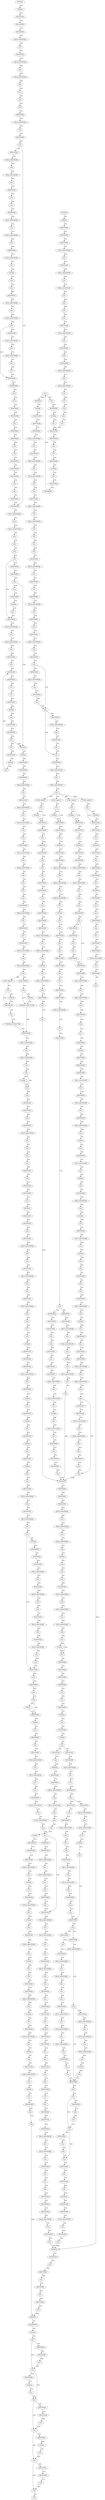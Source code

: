 strict digraph "" {
	node [label="\N"];
	9266	[ARGUMENT_INDEX=1,
		CODE=con,
		COLUMN_NUMBER=58,
		LINE_NUMBER=2869,
		NAME=con,
		ORDER=1,
		TYPE_FULL_NAME="ceph_connection*",
		filename="messenger_v2.c",
		label=IDENTIFIER];
	9267	[ARGUMENT_INDEX=2,
		CANONICAL_NAME=state,
		CODE=state,
		COLUMN_NUMBER=58,
		LINE_NUMBER=2869,
		ORDER=2,
		filename="messenger_v2.c",
		label=FIELD_IDENTIFIER];
	9266 -> 9267	[label=CFG];
	9265	[ARGUMENT_INDEX=4,
		CODE="con->state",
		COLUMN_NUMBER=58,
		DISPATCH_TYPE=STATIC_DISPATCH,
		LINE_NUMBER=2869,
		METHOD_FULL_NAME="<operator>.indirectFieldAccess",
		NAME="<operator>.indirectFieldAccess",
		ORDER=4,
		TYPE_FULL_NAME="<empty>",
		filename="messenger_v2.c",
		label=CALL];
	9267 -> 9265	[label=CFG];
	3417	[ARGUMENT_INDEX=1,
		CODE=enc_sgt,
		COLUMN_NUMBER=18,
		LINE_NUMBER=1044,
		NAME=enc_sgt,
		ORDER=1,
		TYPE_FULL_NAME=sg_table,
		filename="messenger_v2.c",
		label=IDENTIFIER];
	3418	[ARGUMENT_INDEX=2,
		CODE="{}",
		COLUMN_NUMBER=28,
		DISPATCH_TYPE=STATIC_DISPATCH,
		LINE_NUMBER=1044,
		METHOD_FULL_NAME="<operator>.arrayInitializer",
		NAME="<operator>.arrayInitializer",
		ORDER=2,
		TYPE_FULL_NAME="<empty>",
		filename="messenger_v2.c",
		label=CALL];
	3417 -> 3418	[label=CFG];
	3416	[ARGUMENT_INDEX=-1,
		CODE="enc_sgt = {}",
		COLUMN_NUMBER=18,
		DISPATCH_TYPE=STATIC_DISPATCH,
		LINE_NUMBER=1044,
		METHOD_FULL_NAME="<operator>.assignment",
		NAME="<operator>.assignment",
		ORDER=2,
		TYPE_FULL_NAME="<empty>",
		filename="messenger_v2.c",
		label=CALL];
	3418 -> 3416	[label=CFG];
	8746	[ARGUMENT_INDEX=-1,
		CODE="ret = process_message_header(con, p, end)",
		COLUMN_NUMBER=2,
		DISPATCH_TYPE=STATIC_DISPATCH,
		LINE_NUMBER=2707,
		METHOD_FULL_NAME="<operator>.assignment",
		NAME="<operator>.assignment",
		ORDER=6,
		TYPE_FULL_NAME="<empty>",
		filename="messenger_v2.c",
		label=CALL];
	8754	[ARGUMENT_INDEX=1,
		CODE=ret,
		COLUMN_NUMBER=6,
		LINE_NUMBER=2708,
		NAME=ret,
		ORDER=1,
		TYPE_FULL_NAME=int,
		filename="messenger_v2.c",
		label=IDENTIFIER];
	8746 -> 8754	[label=CFG];
	8755	[ARGUMENT_INDEX=2,
		CODE=0,
		COLUMN_NUMBER=12,
		LINE_NUMBER=2708,
		ORDER=2,
		TYPE_FULL_NAME=int,
		filename="messenger_v2.c",
		label=LITERAL];
	8754 -> 8755	[label=CFG];
	9315	[ARGUMENT_INDEX=2,
		CODE="con->state <= CEPH_CON_S_V2_SESSION_RECONNECT",
		COLUMN_NUMBER=7,
		DISPATCH_TYPE=STATIC_DISPATCH,
		LINE_NUMBER=2878,
		METHOD_FULL_NAME="<operator>.lessEqualsThan",
		NAME="<operator>.lessEqualsThan",
		ORDER=2,
		TYPE_FULL_NAME="<empty>",
		filename="messenger_v2.c",
		label=CALL];
	9309	[ARGUMENT_INDEX=1,
		CODE="con->state >= CEPH_CON_S_V2_HELLO &&
		    con->state <= CEPH_CON_S_V2_SESSION_RECONNECT",
		COLUMN_NUMBER=14,
		DISPATCH_TYPE=STATIC_DISPATCH,
		LINE_NUMBER=2877,
		METHOD_FULL_NAME="<operator>.logicalAnd",
		NAME="<operator>.logicalAnd",
		ORDER=1,
		TYPE_FULL_NAME="<empty>",
		filename="messenger_v2.c",
		label=CALL];
	9315 -> 9309	[label=CFG];
	9308	[ARGUMENT_INDEX=-1,
		CODE="(con->state >= CEPH_CON_S_V2_HELLO &&
		    con->state <= CEPH_CON_S_V2_SESSION_RECONNECT) ||
		   con->state == CEPH_CON_S_OPEN",
		COLUMN_NUMBER=13,
		DISPATCH_TYPE=STATIC_DISPATCH,
		LINE_NUMBER=2877,
		METHOD_FULL_NAME="<operator>.logicalOr",
		NAME="<operator>.logicalOr",
		ORDER=1,
		TYPE_FULL_NAME="<empty>",
		filename="messenger_v2.c",
		label=CALL];
	9309 -> 9308	[label=CFG];
	9322	[ARGUMENT_INDEX=1,
		CODE=con,
		COLUMN_NUMBER=6,
		LINE_NUMBER=2879,
		NAME=con,
		ORDER=1,
		TYPE_FULL_NAME="ceph_connection*",
		filename="messenger_v2.c",
		label=IDENTIFIER];
	9309 -> 9322	[label=CFG];
	8937	[ARGUMENT_INDEX=-1,
		CODE="dout(\"%s con %p tag %d seg_cnt %d %d+%d+%d+%d\\n\", __func__,
	     con, desc->fd_tag, desc->fd_seg_cnt, desc->fd_lens[0],
	     \
desc->fd_lens[1], desc->fd_lens[2], desc->fd_lens[3])",
		COLUMN_NUMBER=2,
		DISPATCH_TYPE=STATIC_DISPATCH,
		LINE_NUMBER=2761,
		METHOD_FULL_NAME=dout,
		NAME=dout,
		ORDER=7,
		TYPE_FULL_NAME="<empty>",
		filename="messenger_v2.c",
		label=CALL];
	8970	[ARGUMENT_INDEX=1,
		CODE=con,
		COLUMN_NUMBER=18,
		LINE_NUMBER=2765,
		NAME=con,
		ORDER=1,
		TYPE_FULL_NAME="ceph_connection*",
		filename="messenger_v2.c",
		label=IDENTIFIER];
	8937 -> 8970	[label=CFG];
	8969	[ARGUMENT_INDEX=1,
		CODE="con_secure(con)",
		COLUMN_NUMBER=7,
		DISPATCH_TYPE=STATIC_DISPATCH,
		LINE_NUMBER=2765,
		METHOD_FULL_NAME=con_secure,
		NAME=con_secure,
		ORDER=1,
		TYPE_FULL_NAME="<empty>",
		filename="messenger_v2.c",
		label=CALL];
	8970 -> 8969	[label=CFG];
	9517	[ARGUMENT_INDEX=1,
		CODE=con,
		COLUMN_NUMBER=23,
		LINE_NUMBER=2947,
		NAME=con,
		ORDER=1,
		TYPE_FULL_NAME="ceph_connection*",
		filename="messenger_v2.c",
		label=IDENTIFIER];
	9516	[ARGUMENT_INDEX=2,
		CODE="ceph_tcp_recv(con)",
		COLUMN_NUMBER=9,
		DISPATCH_TYPE=STATIC_DISPATCH,
		LINE_NUMBER=2947,
		METHOD_FULL_NAME=ceph_tcp_recv,
		NAME=ceph_tcp_recv,
		ORDER=2,
		TYPE_FULL_NAME="<empty>",
		filename="messenger_v2.c",
		label=CALL];
	9517 -> 9516	[label=CFG];
	9514	[ARGUMENT_INDEX=-1,
		CODE="ret = ceph_tcp_recv(con)",
		COLUMN_NUMBER=3,
		DISPATCH_TYPE=STATIC_DISPATCH,
		LINE_NUMBER=2947,
		METHOD_FULL_NAME="<operator>.assignment",
		NAME="<operator>.assignment",
		ORDER=1,
		TYPE_FULL_NAME="<empty>",
		filename="messenger_v2.c",
		label=CALL];
	9516 -> 9514	[label=CFG];
	10216	[ARGUMENT_INDEX=2,
		CANONICAL_NAME=v2,
		CODE=v2,
		COLUMN_NUMBER=23,
		LINE_NUMBER=3151,
		ORDER=2,
		filename="messenger_v2.c",
		label=FIELD_IDENTIFIER];
	10214	[ARGUMENT_INDEX=1,
		CODE="con->v2",
		COLUMN_NUMBER=23,
		DISPATCH_TYPE=STATIC_DISPATCH,
		LINE_NUMBER=3151,
		METHOD_FULL_NAME="<operator>.indirectFieldAccess",
		NAME="<operator>.indirectFieldAccess",
		ORDER=1,
		TYPE_FULL_NAME="<empty>",
		filename="messenger_v2.c",
		label=CALL];
	10216 -> 10214	[label=CFG];
	10217	[ARGUMENT_INDEX=2,
		CANONICAL_NAME=out_iter,
		CODE=out_iter,
		COLUMN_NUMBER=23,
		LINE_NUMBER=3151,
		ORDER=2,
		filename="messenger_v2.c",
		label=FIELD_IDENTIFIER];
	10214 -> 10217	[label=CFG];
	10251	[ARGUMENT_INDEX=1,
		CODE="con->v2.connect_seq++",
		COLUMN_NUMBER=4,
		DISPATCH_TYPE=STATIC_DISPATCH,
		LINE_NUMBER=3164,
		METHOD_FULL_NAME="<operator>.postIncrement",
		NAME="<operator>.postIncrement",
		ORDER=1,
		TYPE_FULL_NAME="<empty>",
		filename="messenger_v2.c",
		label=CALL];
	10258	[ARGUMENT_INDEX=1,
		CODE=ret,
		COLUMN_NUMBER=3,
		LINE_NUMBER=3166,
		NAME=ret,
		ORDER=1,
		TYPE_FULL_NAME=int,
		filename="messenger_v2.c",
		label=IDENTIFIER];
	10251 -> 10258	[label=CFG];
	10260	[ARGUMENT_INDEX=1,
		CODE=con,
		COLUMN_NUMBER=36,
		LINE_NUMBER=3166,
		NAME=con,
		ORDER=1,
		TYPE_FULL_NAME="ceph_connection*",
		filename="messenger_v2.c",
		label=IDENTIFIER];
	10258 -> 10260	[label=CFG];
	6522	[ARGUMENT_INDEX=3,
		CODE=con,
		COLUMN_NUMBER=41,
		LINE_NUMBER=1919,
		NAME=con,
		ORDER=3,
		TYPE_FULL_NAME="ceph_connection*",
		filename="messenger_v2.c",
		label=IDENTIFIER];
	6525	[ARGUMENT_INDEX=1,
		CODE=desc,
		COLUMN_NUMBER=46,
		LINE_NUMBER=1919,
		NAME=desc,
		ORDER=1,
		TYPE_FULL_NAME="ceph_frame_desc*",
		filename="messenger_v2.c",
		label=IDENTIFIER];
	6522 -> 6525	[label=CFG];
	6526	[ARGUMENT_INDEX=2,
		CANONICAL_NAME=fd_lens,
		CODE=fd_lens,
		COLUMN_NUMBER=46,
		LINE_NUMBER=1919,
		ORDER=2,
		filename="messenger_v2.c",
		label=FIELD_IDENTIFIER];
	6525 -> 6526	[label=CFG];
	10323	[ARGUMENT_INDEX=1,
		CODE=con,
		COLUMN_NUMBER=27,
		LINE_NUMBER=3190,
		NAME=con,
		ORDER=1,
		TYPE_FULL_NAME="ceph_connection*",
		filename="messenger_v2.c",
		label=IDENTIFIER];
	10322	[ARGUMENT_INDEX=2,
		CODE="populate_out_iter(con)",
		COLUMN_NUMBER=9,
		DISPATCH_TYPE=STATIC_DISPATCH,
		LINE_NUMBER=3190,
		METHOD_FULL_NAME=populate_out_iter,
		NAME=populate_out_iter,
		ORDER=2,
		TYPE_FULL_NAME="<empty>",
		filename="messenger_v2.c",
		label=CALL];
	10323 -> 10322	[label=CFG];
	10320	[ARGUMENT_INDEX=-1,
		CODE="ret = populate_out_iter(con)",
		COLUMN_NUMBER=3,
		DISPATCH_TYPE=STATIC_DISPATCH,
		LINE_NUMBER=3190,
		METHOD_FULL_NAME="<operator>.assignment",
		NAME="<operator>.assignment",
		ORDER=1,
		TYPE_FULL_NAME="<empty>",
		filename="messenger_v2.c",
		label=CALL];
	10322 -> 10320	[label=CFG];
	9958	[AST_PARENT_FULL_NAME="messenger_v2.c:<global>",
		AST_PARENT_TYPE=TYPE_DECL,
		CODE="static int populate_out_iter(struct ceph_connection *con)
{
	int ret;

	dout(\"%s con %p state %d out_state %d\\n\", __func__, con, \
con->state,
	     con->v2.out_state);
	WARN_ON(iov_iter_count(&con->v2.out_iter));

	if (con->state != CEPH_CON_S_OPEN) {
		WARN_\
ON(con->state < CEPH_CON_S_V2_BANNER_PREFIX ||
			con->state > CEPH_CON_S_V2_SESSION_RECONNECT);
		goto nothing_pending;
	}

	switch (\
con->v2.out_state) {
	case OUT_S_QUEUE_DATA:
		WARN_ON(!con->out_msg);
		queue_data(con);
		goto populated;
	case OUT_S_QUEUE_DATA_\
CONT:
		WARN_ON(!con->out_msg);
		queue_data_cont(con);
		goto populated;
	case OUT_S_QUEUE_ENC_PAGE:
		queue_enc_page(con);
		goto \
populated;
	case OUT_S_QUEUE_ZEROS:
		WARN_ON(con->out_msg);  /* revoked */
		queue_zeros(con);
		goto populated;
	case OUT_S_FINISH_\
MESSAGE:
		finish_message(con);
		break;
	case OUT_S_GET_NEXT:
		break;
	default:
		WARN(1, \"bad out_state %d\", con->v2.out_state);
		\
return -EINVAL;
	}

	WARN_ON(con->v2.out_state != OUT_S_GET_NEXT);
	if (cep...",
		COLUMN_NUMBER=1,
		COLUMN_NUMBER_END=6,
		FILENAME="messenger_v2.c",
		FULL_NAME=populate_out_iter,
		IS_EXTERNAL=false,
		LINE_NUMBER=3068,
		LINE_NUMBER_END=3083,
		NAME=populate_out_iter,
		ORDER=118,
		SIGNATURE="int populate_out_iter (ceph_connection*)",
		filename="messenger_v2.c",
		label=METHOD];
	10322 -> 9958	[label=CALL];
	5494	[ARGUMENT_INDEX=2,
		CODE=2,
		COLUMN_NUMBER=44,
		LINE_NUMBER=1640,
		ORDER=2,
		TYPE_FULL_NAME=int,
		filename="messenger_v2.c",
		label=LITERAL];
	5492	[ARGUMENT_INDEX=7,
		CODE="lens[2]",
		COLUMN_NUMBER=39,
		DISPATCH_TYPE=STATIC_DISPATCH,
		LINE_NUMBER=1640,
		METHOD_FULL_NAME="<operator>.indirectIndexAccess",
		NAME="<operator>.indirectIndexAccess",
		ORDER=7,
		TYPE_FULL_NAME="<empty>",
		filename="messenger_v2.c",
		label=CALL];
	5494 -> 5492	[label=CFG];
	5496	[ARGUMENT_INDEX=1,
		CODE=lens,
		COLUMN_NUMBER=48,
		LINE_NUMBER=1640,
		NAME=lens,
		ORDER=1,
		TYPE_FULL_NAME="int[]",
		filename="messenger_v2.c",
		label=IDENTIFIER];
	5492 -> 5496	[label=CFG];
	8829	[ARGUMENT_INDEX=2,
		CANONICAL_NAME=middle,
		CODE=middle,
		COLUMN_NUMBER=13,
		LINE_NUMBER=2725,
		ORDER=2,
		filename="messenger_v2.c",
		label=FIELD_IDENTIFIER];
	8827	[ARGUMENT_INDEX=-1,
		CODE="msg->middle",
		COLUMN_NUMBER=13,
		DISPATCH_TYPE=STATIC_DISPATCH,
		LINE_NUMBER=2725,
		METHOD_FULL_NAME="<operator>.indirectFieldAccess",
		NAME="<operator>.indirectFieldAccess",
		ORDER=1,
		TYPE_FULL_NAME="<empty>",
		filename="messenger_v2.c",
		label=CALL];
	8829 -> 8827	[label=CFG];
	8845	[ARGUMENT_INDEX=1,
		CODE=msg,
		COLUMN_NUMBER=17,
		LINE_NUMBER=2729,
		NAME=msg,
		ORDER=1,
		TYPE_FULL_NAME="ceph_msg*",
		filename="messenger_v2.c",
		label=IDENTIFIER];
	8827 -> 8845	[label=CFG];
	8835	[ARGUMENT_INDEX=1,
		CODE=msg,
		COLUMN_NUMBER=3,
		LINE_NUMBER=2726,
		NAME=msg,
		ORDER=1,
		TYPE_FULL_NAME="ceph_msg*",
		filename="messenger_v2.c",
		label=IDENTIFIER];
	8827 -> 8835	[label=CFG];
	8980	[ARGUMENT_INDEX=2,
		CANONICAL_NAME=fd_lens,
		CODE=fd_lens,
		COLUMN_NUMBER=6,
		LINE_NUMBER=2768,
		ORDER=2,
		filename="messenger_v2.c",
		label=FIELD_IDENTIFIER];
	8978	[ARGUMENT_INDEX=1,
		CODE="desc->fd_lens",
		COLUMN_NUMBER=6,
		DISPATCH_TYPE=STATIC_DISPATCH,
		LINE_NUMBER=2768,
		METHOD_FULL_NAME="<operator>.indirectFieldAccess",
		NAME="<operator>.indirectFieldAccess",
		ORDER=1,
		TYPE_FULL_NAME="<empty>",
		filename="messenger_v2.c",
		label=CALL];
	8980 -> 8978	[label=CFG];
	8981	[ARGUMENT_INDEX=2,
		CODE=0,
		COLUMN_NUMBER=20,
		LINE_NUMBER=2768,
		ORDER=2,
		TYPE_FULL_NAME=int,
		filename="messenger_v2.c",
		label=LITERAL];
	8978 -> 8981	[label=CFG];
	9971	[ARGUMENT_INDEX=1,
		CODE=con,
		COLUMN_NUMBER=7,
		LINE_NUMBER=3073,
		NAME=con,
		ORDER=1,
		TYPE_FULL_NAME="ceph_connection*",
		filename="messenger_v2.c",
		label=IDENTIFIER];
	9972	[ARGUMENT_INDEX=2,
		CANONICAL_NAME=v2,
		CODE=v2,
		COLUMN_NUMBER=7,
		LINE_NUMBER=3073,
		ORDER=2,
		filename="messenger_v2.c",
		label=FIELD_IDENTIFIER];
	9971 -> 9972	[label=CFG];
	9970	[ARGUMENT_INDEX=1,
		CODE="con->v2",
		COLUMN_NUMBER=7,
		DISPATCH_TYPE=STATIC_DISPATCH,
		LINE_NUMBER=3073,
		METHOD_FULL_NAME="<operator>.indirectFieldAccess",
		NAME="<operator>.indirectFieldAccess",
		ORDER=1,
		TYPE_FULL_NAME="<empty>",
		filename="messenger_v2.c",
		label=CALL];
	9972 -> 9970	[label=CFG];
	9343	[ARGUMENT_INDEX=-1,
		CODE=IN_S_HANDLE_CONTROL,
		COLUMN_NUMBER=8,
		DISPATCH_TYPE=INLINED,
		LINE_NUMBER=2884,
		METHOD_FULL_NAME="messenger_v2.c:56:56:IN_S_HANDLE_CONTROL:0",
		NAME=IN_S_HANDLE_CONTROL,
		ORDER=6,
		TYPE_FULL_NAME=int,
		filename="messenger_v2.c",
		label=CALL];
	9345	[ARGUMENT_INDEX=1,
		CODE=2,
		COLUMN_NUMBER=8,
		LINE_NUMBER=2884,
		ORDER=1,
		TYPE_FULL_NAME=int,
		filename="messenger_v2.c",
		label=LITERAL];
	9343 -> 9345	[label=CFG];
	9347	[ARGUMENT_INDEX=1,
		CODE=ret,
		COLUMN_NUMBER=4,
		LINE_NUMBER=2885,
		NAME=ret,
		ORDER=1,
		TYPE_FULL_NAME=int,
		filename="messenger_v2.c",
		label=IDENTIFIER];
	9343 -> 9347	[label=CFG];
	9345 -> 9347	[label=CFG];
	9349	[ARGUMENT_INDEX=1,
		CODE=con,
		COLUMN_NUMBER=25,
		LINE_NUMBER=2885,
		NAME=con,
		ORDER=1,
		TYPE_FULL_NAME="ceph_connection*",
		filename="messenger_v2.c",
		label=IDENTIFIER];
	9347 -> 9349	[label=CFG];
	10056	[ARGUMENT_INDEX=1,
		CODE=con,
		COLUMN_NUMBER=18,
		LINE_NUMBER=3099,
		NAME=con,
		ORDER=1,
		TYPE_FULL_NAME="ceph_connection*",
		filename="messenger_v2.c",
		label=IDENTIFIER];
	10055	[ARGUMENT_INDEX=-1,
		CODE="finish_message(con)",
		COLUMN_NUMBER=3,
		DISPATCH_TYPE=STATIC_DISPATCH,
		LINE_NUMBER=3099,
		METHOD_FULL_NAME=finish_message,
		NAME=finish_message,
		ORDER=22,
		TYPE_FULL_NAME="<empty>",
		filename="messenger_v2.c",
		label=CALL];
	10056 -> 10055	[label=CFG];
	10057	[ARGUMENT_INDEX=-1,
		CODE="break;",
		COLUMN_NUMBER=3,
		CONTROL_STRUCTURE_TYPE=BREAK,
		LINE_NUMBER=3100,
		ORDER=23,
		PARSER_TYPE_NAME=CASTBreakStatement,
		filename="messenger_v2.c",
		label=CONTROL_STRUCTURE];
	10055 -> 10057	[label=CFG];
	5497	[ARGUMENT_INDEX=2,
		CODE=3,
		COLUMN_NUMBER=53,
		LINE_NUMBER=1640,
		ORDER=2,
		TYPE_FULL_NAME=int,
		filename="messenger_v2.c",
		label=LITERAL];
	5496 -> 5497	[label=CFG];
	5495	[ARGUMENT_INDEX=8,
		CODE="lens[3]",
		COLUMN_NUMBER=48,
		DISPATCH_TYPE=STATIC_DISPATCH,
		LINE_NUMBER=1640,
		METHOD_FULL_NAME="<operator>.indirectIndexAccess",
		NAME="<operator>.indirectIndexAccess",
		ORDER=8,
		TYPE_FULL_NAME="<empty>",
		filename="messenger_v2.c",
		label=CALL];
	5497 -> 5495	[label=CFG];
	3421	[ARGUMENT_INDEX=1,
		CODE=sgt,
		COLUMN_NUMBER=18,
		LINE_NUMBER=1045,
		NAME=sgt,
		ORDER=1,
		TYPE_FULL_NAME=sg_table,
		filename="messenger_v2.c",
		label=IDENTIFIER];
	3416 -> 3421	[label=CFG];
	8716	[ARGUMENT_INDEX=1,
		CODE=p,
		COLUMN_NUMBER=14,
		LINE_NUMBER=2700,
		NAME=p,
		ORDER=1,
		TYPE_FULL_NAME="void*",
		filename="messenger_v2.c",
		label=IDENTIFIER];
	8721	[ARGUMENT_INDEX=1,
		CODE=con,
		COLUMN_NUMBER=18,
		LINE_NUMBER=2700,
		NAME=con,
		ORDER=1,
		TYPE_FULL_NAME="ceph_connection*",
		filename="messenger_v2.c",
		label=IDENTIFIER];
	8716 -> 8721	[label=CFG];
	8722	[ARGUMENT_INDEX=2,
		CANONICAL_NAME=v2,
		CODE=v2,
		COLUMN_NUMBER=18,
		LINE_NUMBER=2700,
		ORDER=2,
		filename="messenger_v2.c",
		label=FIELD_IDENTIFIER];
	8721 -> 8722	[label=CFG];
	9052	[ARGUMENT_INDEX=1,
		CODE=con,
		COLUMN_NUMBER=24,
		LINE_NUMBER=2789,
		NAME=con,
		ORDER=1,
		TYPE_FULL_NAME="ceph_connection*",
		filename="messenger_v2.c",
		label=IDENTIFIER];
	9053	[ARGUMENT_INDEX=2,
		CODE=ctrl_len,
		COLUMN_NUMBER=29,
		LINE_NUMBER=2789,
		NAME=ctrl_len,
		ORDER=2,
		TYPE_FULL_NAME=int,
		filename="messenger_v2.c",
		label=IDENTIFIER];
	9052 -> 9053	[label=CFG];
	9051	[ARGUMENT_INDEX=2,
		CODE="alloc_conn_buf(con, ctrl_len)",
		COLUMN_NUMBER=9,
		DISPATCH_TYPE=STATIC_DISPATCH,
		LINE_NUMBER=2789,
		METHOD_FULL_NAME=alloc_conn_buf,
		NAME=alloc_conn_buf,
		ORDER=2,
		TYPE_FULL_NAME="<empty>",
		filename="messenger_v2.c",
		label=CALL];
	9053 -> 9051	[label=CFG];
	9018	[ARGUMENT_INDEX=1,
		CODE=con,
		COLUMN_NUMBER=17,
		LINE_NUMBER=2776,
		NAME=con,
		ORDER=1,
		TYPE_FULL_NAME="ceph_connection*",
		filename="messenger_v2.c",
		label=IDENTIFIER];
	9019	[ARGUMENT_INDEX=2,
		CANONICAL_NAME=v2,
		CODE=v2,
		COLUMN_NUMBER=17,
		LINE_NUMBER=2776,
		ORDER=2,
		filename="messenger_v2.c",
		label=FIELD_IDENTIFIER];
	9018 -> 9019	[label=CFG];
	9017	[ARGUMENT_INDEX=1,
		CODE="con->v2",
		COLUMN_NUMBER=17,
		DISPATCH_TYPE=STATIC_DISPATCH,
		LINE_NUMBER=2776,
		METHOD_FULL_NAME="<operator>.indirectFieldAccess",
		NAME="<operator>.indirectFieldAccess",
		ORDER=1,
		TYPE_FULL_NAME="<empty>",
		filename="messenger_v2.c",
		label=CALL];
	9019 -> 9017	[label=CFG];
	9983	[ARGUMENT_INDEX=-1,
		CODE="con->state != CEPH_CON_S_OPEN",
		COLUMN_NUMBER=6,
		DISPATCH_TYPE=STATIC_DISPATCH,
		LINE_NUMBER=3076,
		METHOD_FULL_NAME="<operator>.notEquals",
		NAME="<operator>.notEquals",
		ORDER=1,
		TYPE_FULL_NAME="<empty>",
		filename="messenger_v2.c",
		label=CALL];
	10005	[ARGUMENT_INDEX=1,
		CODE=con,
		COLUMN_NUMBER=10,
		LINE_NUMBER=3082,
		NAME=con,
		ORDER=1,
		TYPE_FULL_NAME="ceph_connection*",
		filename="messenger_v2.c",
		label=IDENTIFIER];
	9983 -> 10005	[label=CFG];
	10006	[ARGUMENT_INDEX=2,
		CANONICAL_NAME=v2,
		CODE=v2,
		COLUMN_NUMBER=10,
		LINE_NUMBER=3082,
		ORDER=2,
		filename="messenger_v2.c",
		label=FIELD_IDENTIFIER];
	10005 -> 10006	[label=CFG];
	9299	[ARGUMENT_INDEX=2,
		CODE=CEPH_CON_S_V2_BANNER_PAYLOAD,
		COLUMN_NUMBER=27,
		LINE_NUMBER=2875,
		NAME=CEPH_CON_S_V2_BANNER_PAYLOAD,
		ORDER=2,
		TYPE_FULL_NAME=ANY,
		filename="messenger_v2.c",
		label=IDENTIFIER];
	9295	[ARGUMENT_INDEX=-1,
		CODE="con->state == CEPH_CON_S_V2_BANNER_PAYLOAD",
		COLUMN_NUMBER=13,
		DISPATCH_TYPE=STATIC_DISPATCH,
		LINE_NUMBER=2875,
		METHOD_FULL_NAME="<operator>.equals",
		NAME="<operator>.equals",
		ORDER=1,
		TYPE_FULL_NAME="<empty>",
		filename="messenger_v2.c",
		label=CALL];
	9299 -> 9295	[label=CFG];
	9312	[ARGUMENT_INDEX=1,
		CODE=con,
		COLUMN_NUMBER=14,
		LINE_NUMBER=2877,
		NAME=con,
		ORDER=1,
		TYPE_FULL_NAME="ceph_connection*",
		filename="messenger_v2.c",
		label=IDENTIFIER];
	9295 -> 9312	[label=CFG];
	9310	[ARGUMENT_INDEX=1,
		CODE="con->state >= CEPH_CON_S_V2_HELLO",
		COLUMN_NUMBER=14,
		DISPATCH_TYPE=STATIC_DISPATCH,
		LINE_NUMBER=2877,
		METHOD_FULL_NAME="<operator>.greaterEqualsThan",
		NAME="<operator>.greaterEqualsThan",
		ORDER=1,
		TYPE_FULL_NAME="<empty>",
		filename="messenger_v2.c",
		label=CALL];
	9310 -> 9309	[label=CFG];
	9317	[ARGUMENT_INDEX=1,
		CODE=con,
		COLUMN_NUMBER=7,
		LINE_NUMBER=2878,
		NAME=con,
		ORDER=1,
		TYPE_FULL_NAME="ceph_connection*",
		filename="messenger_v2.c",
		label=IDENTIFIER];
	9310 -> 9317	[label=CFG];
	9318	[ARGUMENT_INDEX=2,
		CANONICAL_NAME=state,
		CODE=state,
		COLUMN_NUMBER=7,
		LINE_NUMBER=2878,
		ORDER=2,
		filename="messenger_v2.c",
		label=FIELD_IDENTIFIER];
	9317 -> 9318	[label=CFG];
	9492	[ARGUMENT_INDEX=2,
		CANONICAL_NAME=state,
		CODE=state,
		COLUMN_NUMBER=6,
		LINE_NUMBER=2935,
		ORDER=2,
		filename="messenger_v2.c",
		label=FIELD_IDENTIFIER];
	9490	[ARGUMENT_INDEX=1,
		CODE="con->state",
		COLUMN_NUMBER=6,
		DISPATCH_TYPE=STATIC_DISPATCH,
		LINE_NUMBER=2935,
		METHOD_FULL_NAME="<operator>.indirectFieldAccess",
		NAME="<operator>.indirectFieldAccess",
		ORDER=1,
		TYPE_FULL_NAME="<empty>",
		filename="messenger_v2.c",
		label=CALL];
	9492 -> 9490	[label=CFG];
	9493	[ARGUMENT_INDEX=2,
		CODE=CEPH_CON_S_PREOPEN,
		COLUMN_NUMBER=20,
		LINE_NUMBER=2935,
		NAME=CEPH_CON_S_PREOPEN,
		ORDER=2,
		TYPE_FULL_NAME=ANY,
		filename="messenger_v2.c",
		label=IDENTIFIER];
	9490 -> 9493	[label=CFG];
	10075	[ARGUMENT_INDEX=-1,
		CODE="WARN_ON(con->v2.out_state != OUT_S_GET_NEXT)",
		COLUMN_NUMBER=2,
		DISPATCH_TYPE=STATIC_DISPATCH,
		LINE_NUMBER=3108,
		METHOD_FULL_NAME=WARN_ON,
		NAME=WARN_ON,
		ORDER=6,
		TYPE_FULL_NAME="<empty>",
		filename="messenger_v2.c",
		label=CALL];
	10087	[ARGUMENT_INDEX=1,
		CODE=con,
		COLUMN_NUMBER=35,
		LINE_NUMBER=3109,
		NAME=con,
		ORDER=1,
		TYPE_FULL_NAME="ceph_connection*",
		filename="messenger_v2.c",
		label=IDENTIFIER];
	10075 -> 10087	[label=CFG];
	10088	[ARGUMENT_INDEX=2,
		CODE=CEPH_CON_F_KEEPALIVE_PENDING,
		COLUMN_NUMBER=40,
		LINE_NUMBER=3109,
		NAME=CEPH_CON_F_KEEPALIVE_PENDING,
		ORDER=2,
		TYPE_FULL_NAME=ANY,
		filename="messenger_v2.c",
		label=IDENTIFIER];
	10087 -> 10088	[label=CFG];
	5471	[ARGUMENT_INDEX=1,
		CODE=con,
		COLUMN_NUMBER=14,
		LINE_NUMBER=1633,
		NAME=con,
		ORDER=1,
		TYPE_FULL_NAME="ceph_connection*",
		filename="messenger_v2.c",
		label=IDENTIFIER];
	5472	[ARGUMENT_INDEX=2,
		CANONICAL_NAME=out_msg,
		CODE=out_msg,
		COLUMN_NUMBER=14,
		LINE_NUMBER=1633,
		ORDER=2,
		filename="messenger_v2.c",
		label=FIELD_IDENTIFIER];
	5471 -> 5472	[label=CFG];
	5470	[ARGUMENT_INDEX=1,
		CODE="con->out_msg",
		COLUMN_NUMBER=14,
		DISPATCH_TYPE=STATIC_DISPATCH,
		LINE_NUMBER=1633,
		METHOD_FULL_NAME="<operator>.indirectFieldAccess",
		NAME="<operator>.indirectFieldAccess",
		ORDER=1,
		TYPE_FULL_NAME="<empty>",
		filename="messenger_v2.c",
		label=CALL];
	5472 -> 5470	[label=CFG];
	8890	[ARGUMENT_INDEX=-1,
		CODE=ret,
		COLUMN_NUMBER=7,
		LINE_NUMBER=2745,
		NAME=ret,
		ORDER=1,
		TYPE_FULL_NAME=int,
		filename="messenger_v2.c",
		label=IDENTIFIER];
	8906	[ARGUMENT_INDEX=1,
		CODE=ret,
		COLUMN_NUMBER=2,
		LINE_NUMBER=2752,
		NAME=ret,
		ORDER=1,
		TYPE_FULL_NAME=int,
		filename="messenger_v2.c",
		label=IDENTIFIER];
	8890 -> 8906	[label=CFG];
	8910	[ARGUMENT_INDEX=1,
		CODE=con,
		COLUMN_NUMBER=24,
		LINE_NUMBER=2752,
		NAME=con,
		ORDER=1,
		TYPE_FULL_NAME="ceph_connection*",
		filename="messenger_v2.c",
		label=IDENTIFIER];
	8906 -> 8910	[label=CFG];
	9532	[ARGUMENT_INDEX=2,
		CODE=0,
		COLUMN_NUMBER=14,
		LINE_NUMBER=2952,
		ORDER=2,
		TYPE_FULL_NAME=int,
		filename="messenger_v2.c",
		label=LITERAL];
	9530	[ARGUMENT_INDEX=-1,
		CODE="ret <= 0",
		COLUMN_NUMBER=7,
		DISPATCH_TYPE=STATIC_DISPATCH,
		LINE_NUMBER=2952,
		METHOD_FULL_NAME="<operator>.lessEqualsThan",
		NAME="<operator>.lessEqualsThan",
		ORDER=1,
		TYPE_FULL_NAME="<empty>",
		filename="messenger_v2.c",
		label=CALL];
	9532 -> 9530	[label=CFG];
	9515	[ARGUMENT_INDEX=1,
		CODE=ret,
		COLUMN_NUMBER=3,
		LINE_NUMBER=2947,
		NAME=ret,
		ORDER=1,
		TYPE_FULL_NAME=int,
		filename="messenger_v2.c",
		label=IDENTIFIER];
	9530 -> 9515	[label=CFG];
	8808	[ARGUMENT_INDEX=1,
		CODE=msg,
		COLUMN_NUMBER=22,
		LINE_NUMBER=2723,
		NAME=msg,
		ORDER=1,
		TYPE_FULL_NAME="ceph_msg*",
		filename="messenger_v2.c",
		label=IDENTIFIER];
	8807	[ARGUMENT_INDEX=1,
		CODE="middle_len(msg)",
		COLUMN_NUMBER=11,
		DISPATCH_TYPE=STATIC_DISPATCH,
		LINE_NUMBER=2723,
		METHOD_FULL_NAME=middle_len,
		NAME=middle_len,
		ORDER=1,
		TYPE_FULL_NAME="<empty>",
		filename="messenger_v2.c",
		label=CALL];
	8808 -> 8807	[label=CFG];
	8811	[ARGUMENT_INDEX=1,
		CODE=msg,
		COLUMN_NUMBER=29,
		LINE_NUMBER=2723,
		NAME=msg,
		ORDER=1,
		TYPE_FULL_NAME="ceph_msg*",
		filename="messenger_v2.c",
		label=IDENTIFIER];
	8807 -> 8811	[label=CFG];
	9483	[ARGUMENT_INDEX=1,
		CODE="con->v2.in_iter",
		COLUMN_NUMBER=23,
		DISPATCH_TYPE=STATIC_DISPATCH,
		LINE_NUMBER=2933,
		METHOD_FULL_NAME="<operator>.fieldAccess",
		NAME="<operator>.fieldAccess",
		ORDER=1,
		TYPE_FULL_NAME="<empty>",
		filename="messenger_v2.c",
		label=CALL];
	9482	[ARGUMENT_INDEX=1,
		CODE="&con->v2.in_iter",
		COLUMN_NUMBER=22,
		DISPATCH_TYPE=STATIC_DISPATCH,
		LINE_NUMBER=2933,
		METHOD_FULL_NAME="<operator>.addressOf",
		NAME="<operator>.addressOf",
		ORDER=1,
		TYPE_FULL_NAME="<empty>",
		filename="messenger_v2.c",
		label=CALL];
	9483 -> 9482	[label=CFG];
	9481	[ARGUMENT_INDEX=5,
		CODE="iov_iter_count(&con->v2.in_iter)",
		COLUMN_NUMBER=7,
		DISPATCH_TYPE=STATIC_DISPATCH,
		LINE_NUMBER=2933,
		METHOD_FULL_NAME=iov_iter_count,
		NAME=iov_iter_count,
		ORDER=5,
		TYPE_FULL_NAME="<empty>",
		filename="messenger_v2.c",
		label=CALL];
	9482 -> 9481	[label=CFG];
	9329	[ARGUMENT_INDEX=1,
		CODE=con,
		COLUMN_NUMBER=11,
		LINE_NUMBER=2880,
		NAME=con,
		ORDER=1,
		TYPE_FULL_NAME="ceph_connection*",
		filename="messenger_v2.c",
		label=IDENTIFIER];
	9308 -> 9329	[label=CFG];
	9323	[ARGUMENT_INDEX=2,
		CANONICAL_NAME=state,
		CODE=state,
		COLUMN_NUMBER=6,
		LINE_NUMBER=2879,
		ORDER=2,
		filename="messenger_v2.c",
		label=FIELD_IDENTIFIER];
	9322 -> 9323	[label=CFG];
	5515	[ARGUMENT_INDEX=1,
		CODE=con,
		COLUMN_NUMBER=27,
		LINE_NUMBER=1644,
		NAME=con,
		ORDER=1,
		TYPE_FULL_NAME="ceph_connection*",
		filename="messenger_v2.c",
		label=IDENTIFIER];
	5516	[ARGUMENT_INDEX=2,
		CANONICAL_NAME=in_seq,
		CODE=in_seq,
		COLUMN_NUMBER=27,
		LINE_NUMBER=1644,
		ORDER=2,
		filename="messenger_v2.c",
		label=FIELD_IDENTIFIER];
	5515 -> 5516	[label=CFG];
	5514	[ARGUMENT_INDEX=5,
		CODE="con->in_seq",
		COLUMN_NUMBER=27,
		DISPATCH_TYPE=STATIC_DISPATCH,
		LINE_NUMBER=1644,
		METHOD_FULL_NAME="<operator>.indirectFieldAccess",
		NAME="<operator>.indirectFieldAccess",
		ORDER=5,
		TYPE_FULL_NAME="<empty>",
		filename="messenger_v2.c",
		label=CALL];
	5516 -> 5514	[label=CFG];
	9149	[ARGUMENT_INDEX=1,
		CODE=con,
		COLUMN_NUMBER=22,
		LINE_NUMBER=2823,
		NAME=con,
		ORDER=1,
		TYPE_FULL_NAME="ceph_connection*",
		filename="messenger_v2.c",
		label=IDENTIFIER];
	9148	[ARGUMENT_INDEX=2,
		CODE="decrypt_tail(con)",
		COLUMN_NUMBER=9,
		DISPATCH_TYPE=STATIC_DISPATCH,
		LINE_NUMBER=2823,
		METHOD_FULL_NAME=decrypt_tail,
		NAME=decrypt_tail,
		ORDER=2,
		TYPE_FULL_NAME="<empty>",
		filename="messenger_v2.c",
		label=CALL];
	9149 -> 9148	[label=CFG];
	3412	[AST_PARENT_FULL_NAME="messenger_v2.c:<global>",
		AST_PARENT_TYPE=TYPE_DECL,
		CODE="static int decrypt_tail(struct ceph_connection *con)
{
	struct sg_table enc_sgt = {};
	struct sg_table sgt = {};
	int tail_len;
	\
int ret;

	tail_len = tail_onwire_len(con->in_msg, true);
	ret = sg_alloc_table_from_pages(&enc_sgt, con->v2.in_enc_pages,
					\
con->v2.in_enc_page_cnt, 0, tail_len,
					GFP_NOIO);
	if (ret)
		goto out;

	ret = setup_message_sgs(&sgt, con->in_msg, FRONT_PAD(\
con->v2.in_buf),
			MIDDLE_PAD(con->v2.in_buf), DATA_PAD(con->v2.in_buf),
			con->v2.in_buf, true);
	if (ret)
		goto out;

	dout(\"%\
s con %p msg %p enc_page_cnt %d sg_cnt %d\\n\", __func__, con,
	     con->in_msg, con->v2.in_enc_page_cnt, sgt.orig_nents);
	ret = \
gcm_crypt(con, false, enc_sgt.sgl, sgt.sgl, tail_len);
	if (ret)
		goto out;

	WARN_ON(!con->v2.in_enc_page_cnt);
	ceph_release_\
page_vector(con->v2.in_enc_pages,
				 con->v2.in_enc_page_cnt);
	con->v2.in_enc_pages = NULL;
	con->v2.in_enc_page_cnt = 0;

out:
	\
sg_free_table(&sgt);
	sg_free_table(&enc_sgt);
	return ret;
}",
		COLUMN_NUMBER=1,
		COLUMN_NUMBER_END=44,
		FILENAME="messenger_v2.c",
		FULL_NAME=decrypt_tail,
		IS_EXTERNAL=false,
		LINE_NUMBER=1042,
		LINE_NUMBER_END=1056,
		NAME=decrypt_tail,
		ORDER=56,
		SIGNATURE="int decrypt_tail (ceph_connection*)",
		filename="messenger_v2.c",
		label=METHOD];
	9148 -> 3412	[label=CALL];
	8857	[ARGUMENT_INDEX=-1,
		CODE="con_secure(con)",
		COLUMN_NUMBER=6,
		DISPATCH_TYPE=STATIC_DISPATCH,
		LINE_NUMBER=2732,
		METHOD_FULL_NAME=con_secure,
		NAME=con_secure,
		ORDER=1,
		TYPE_FULL_NAME="<empty>",
		filename="messenger_v2.c",
		label=CALL];
	8862	[ARGUMENT_INDEX=1,
		CODE=con,
		COLUMN_NUMBER=35,
		LINE_NUMBER=2733,
		NAME=con,
		ORDER=1,
		TYPE_FULL_NAME="ceph_connection*",
		filename="messenger_v2.c",
		label=IDENTIFIER];
	8857 -> 8862	[label=CFG];
	8861	[ARGUMENT_INDEX=-1,
		CODE="prepare_read_tail_secure(con)",
		COLUMN_NUMBER=10,
		DISPATCH_TYPE=STATIC_DISPATCH,
		LINE_NUMBER=2733,
		METHOD_FULL_NAME=prepare_read_tail_secure,
		NAME=prepare_read_tail_secure,
		ORDER=1,
		TYPE_FULL_NAME="<empty>",
		filename="messenger_v2.c",
		label=CALL];
	8862 -> 8861	[label=CFG];
	1239	[ARGUMENT_INDEX=1,
		CODE=middle_len,
		COLUMN_NUMBER=9,
		LINE_NUMBER=414,
		NAME=middle_len,
		ORDER=1,
		TYPE_FULL_NAME=int,
		filename="messenger_v2.c",
		label=IDENTIFIER];
	1240	[ARGUMENT_INDEX=2,
		CODE=0,
		COLUMN_NUMBER=22,
		LINE_NUMBER=414,
		ORDER=2,
		TYPE_FULL_NAME=int,
		filename="messenger_v2.c",
		label=LITERAL];
	1239 -> 1240	[label=CFG];
	1238	[ARGUMENT_INDEX=2,
		CODE="middle_len < 0",
		COLUMN_NUMBER=9,
		DISPATCH_TYPE=STATIC_DISPATCH,
		LINE_NUMBER=414,
		METHOD_FULL_NAME="<operator>.lessThan",
		NAME="<operator>.lessThan",
		ORDER=2,
		TYPE_FULL_NAME="<empty>",
		filename="messenger_v2.c",
		label=CALL];
	1240 -> 1238	[label=CFG];
	8818	[ARGUMENT_INDEX=1,
		CODE=msg,
		COLUMN_NUMBER=3,
		LINE_NUMBER=2724,
		NAME=msg,
		ORDER=1,
		TYPE_FULL_NAME="ceph_msg*",
		filename="messenger_v2.c",
		label=IDENTIFIER];
	8819	[ARGUMENT_INDEX=2,
		CANONICAL_NAME=middle,
		CODE=middle,
		COLUMN_NUMBER=3,
		LINE_NUMBER=2724,
		ORDER=2,
		filename="messenger_v2.c",
		label=FIELD_IDENTIFIER];
	8818 -> 8819	[label=CFG];
	8817	[ARGUMENT_INDEX=1,
		CODE="msg->middle",
		COLUMN_NUMBER=3,
		DISPATCH_TYPE=STATIC_DISPATCH,
		LINE_NUMBER=2724,
		METHOD_FULL_NAME="<operator>.indirectFieldAccess",
		NAME="<operator>.indirectFieldAccess",
		ORDER=1,
		TYPE_FULL_NAME="<empty>",
		filename="messenger_v2.c",
		label=CALL];
	8819 -> 8817	[label=CFG];
	5524	[ARGUMENT_INDEX=-1,
		CODE="reset_out_kvecs(con)",
		COLUMN_NUMBER=2,
		DISPATCH_TYPE=STATIC_DISPATCH,
		LINE_NUMBER=1648,
		METHOD_FULL_NAME=reset_out_kvecs,
		NAME=reset_out_kvecs,
		ORDER=7,
		TYPE_FULL_NAME="<empty>",
		filename="messenger_v2.c",
		label=CALL];
	5528	[ARGUMENT_INDEX=1,
		CODE=desc,
		COLUMN_NUMBER=19,
		LINE_NUMBER=1649,
		NAME=desc,
		ORDER=1,
		TYPE_FULL_NAME=ceph_frame_desc,
		filename="messenger_v2.c",
		label=IDENTIFIER];
	5524 -> 5528	[label=CFG];
	5527	[ARGUMENT_INDEX=1,
		CODE="&desc",
		COLUMN_NUMBER=18,
		DISPATCH_TYPE=STATIC_DISPATCH,
		LINE_NUMBER=1649,
		METHOD_FULL_NAME="<operator>.addressOf",
		NAME="<operator>.addressOf",
		ORDER=1,
		TYPE_FULL_NAME="<empty>",
		filename="messenger_v2.c",
		label=CALL];
	5528 -> 5527	[label=CFG];
	9069	[ARGUMENT_INDEX=2,
		CANONICAL_NAME=in_kvecs,
		CODE=in_kvecs,
		COLUMN_NUMBER=15,
		LINE_NUMBER=2793,
		ORDER=2,
		filename="messenger_v2.c",
		label=FIELD_IDENTIFIER];
	9065	[ARGUMENT_INDEX=1,
		CODE="con->v2.in_kvecs",
		COLUMN_NUMBER=15,
		DISPATCH_TYPE=STATIC_DISPATCH,
		LINE_NUMBER=2793,
		METHOD_FULL_NAME="<operator>.fieldAccess",
		NAME="<operator>.fieldAccess",
		ORDER=1,
		TYPE_FULL_NAME="<empty>",
		filename="messenger_v2.c",
		label=CALL];
	9069 -> 9065	[label=CFG];
	9070	[ARGUMENT_INDEX=2,
		CODE=0,
		COLUMN_NUMBER=32,
		LINE_NUMBER=2793,
		ORDER=2,
		TYPE_FULL_NAME=int,
		filename="messenger_v2.c",
		label=LITERAL];
	9065 -> 9070	[label=CFG];
	6513	[ARGUMENT_INDEX=1,
		CODE="con->v2.in_desc",
		COLUMN_NUMBER=34,
		DISPATCH_TYPE=STATIC_DISPATCH,
		LINE_NUMBER=1916,
		METHOD_FULL_NAME="<operator>.fieldAccess",
		NAME="<operator>.fieldAccess",
		ORDER=1,
		TYPE_FULL_NAME="<empty>",
		filename="messenger_v2.c",
		label=CALL];
	6512	[ARGUMENT_INDEX=2,
		CODE="&con->v2.in_desc",
		COLUMN_NUMBER=33,
		DISPATCH_TYPE=STATIC_DISPATCH,
		LINE_NUMBER=1916,
		METHOD_FULL_NAME="<operator>.addressOf",
		NAME="<operator>.addressOf",
		ORDER=2,
		TYPE_FULL_NAME="<empty>",
		filename="messenger_v2.c",
		label=CALL];
	6513 -> 6512	[label=CFG];
	6510	[ARGUMENT_INDEX=-1,
		CODE="*desc = &con->v2.in_desc",
		COLUMN_NUMBER=25,
		DISPATCH_TYPE=STATIC_DISPATCH,
		LINE_NUMBER=1916,
		METHOD_FULL_NAME="<operator>.assignment",
		NAME="<operator>.assignment",
		ORDER=2,
		TYPE_FULL_NAME="<empty>",
		filename="messenger_v2.c",
		label=CALL];
	6512 -> 6510	[label=CFG];
	9020	[ARGUMENT_INDEX=2,
		CANONICAL_NAME=in_desc,
		CODE=in_desc,
		COLUMN_NUMBER=17,
		LINE_NUMBER=2776,
		ORDER=2,
		filename="messenger_v2.c",
		label=FIELD_IDENTIFIER];
	9016	[ARGUMENT_INDEX=1,
		CODE="con->v2.in_desc",
		COLUMN_NUMBER=17,
		DISPATCH_TYPE=STATIC_DISPATCH,
		LINE_NUMBER=2776,
		METHOD_FULL_NAME="<operator>.fieldAccess",
		NAME="<operator>.fieldAccess",
		ORDER=1,
		TYPE_FULL_NAME="<empty>",
		filename="messenger_v2.c",
		label=CALL];
	9020 -> 9016	[label=CFG];
	9021	[ARGUMENT_INDEX=2,
		CANONICAL_NAME=fd_lens,
		CODE=fd_lens,
		COLUMN_NUMBER=17,
		LINE_NUMBER=2776,
		ORDER=2,
		filename="messenger_v2.c",
		label=FIELD_IDENTIFIER];
	9016 -> 9021	[label=CFG];
	8795	[ARGUMENT_INDEX=1,
		CODE="msg->front.iov_len",
		COLUMN_NUMBER=3,
		DISPATCH_TYPE=STATIC_DISPATCH,
		LINE_NUMBER=2720,
		METHOD_FULL_NAME="<operator>.fieldAccess",
		NAME="<operator>.fieldAccess",
		ORDER=1,
		TYPE_FULL_NAME="<empty>",
		filename="messenger_v2.c",
		label=CALL];
	8800	[ARGUMENT_INDEX=2,
		CODE=0,
		COLUMN_NUMBER=24,
		LINE_NUMBER=2720,
		ORDER=2,
		TYPE_FULL_NAME=int,
		filename="messenger_v2.c",
		label=LITERAL];
	8795 -> 8800	[label=CFG];
	8794	[ARGUMENT_INDEX=-1,
		CODE="msg->front.iov_len = 0",
		COLUMN_NUMBER=3,
		DISPATCH_TYPE=STATIC_DISPATCH,
		LINE_NUMBER=2720,
		METHOD_FULL_NAME="<operator>.assignment",
		NAME="<operator>.assignment",
		ORDER=1,
		TYPE_FULL_NAME="<empty>",
		filename="messenger_v2.c",
		label=CALL];
	8800 -> 8794	[label=CFG];
	8907	[ARGUMENT_INDEX=2,
		CODE="decode_preamble(con->v2.in_buf, desc)",
		COLUMN_NUMBER=8,
		DISPATCH_TYPE=STATIC_DISPATCH,
		LINE_NUMBER=2752,
		METHOD_FULL_NAME=decode_preamble,
		NAME=decode_preamble,
		ORDER=2,
		TYPE_FULL_NAME="<empty>",
		filename="messenger_v2.c",
		label=CALL];
	8905	[ARGUMENT_INDEX=-1,
		CODE="ret = decode_preamble(con->v2.in_buf, desc)",
		COLUMN_NUMBER=2,
		DISPATCH_TYPE=STATIC_DISPATCH,
		LINE_NUMBER=2752,
		METHOD_FULL_NAME="<operator>.assignment",
		NAME="<operator>.assignment",
		ORDER=5,
		TYPE_FULL_NAME="<empty>",
		filename="messenger_v2.c",
		label=CALL];
	8907 -> 8905	[label=CFG];
	8915	[ARGUMENT_INDEX=-1,
		CODE=ret,
		COLUMN_NUMBER=6,
		LINE_NUMBER=2753,
		NAME=ret,
		ORDER=1,
		TYPE_FULL_NAME=int,
		filename="messenger_v2.c",
		label=IDENTIFIER];
	8905 -> 8915	[label=CFG];
	10298	[ARGUMENT_INDEX=-1,
		CODE=ret,
		COLUMN_NUMBER=7,
		LINE_NUMBER=3182,
		NAME=ret,
		ORDER=1,
		TYPE_FULL_NAME=int,
		filename="messenger_v2.c",
		label=IDENTIFIER];
	10316	[ARGUMENT_INDEX=1,
		CODE=con,
		COLUMN_NUMBER=23,
		LINE_NUMBER=3189,
		NAME=con,
		ORDER=1,
		TYPE_FULL_NAME="ceph_connection*",
		filename="messenger_v2.c",
		label=IDENTIFIER];
	10298 -> 10316	[label=CFG];
	10317	[ARGUMENT_INDEX=2,
		CANONICAL_NAME=v2,
		CODE=v2,
		COLUMN_NUMBER=23,
		LINE_NUMBER=3189,
		ORDER=2,
		filename="messenger_v2.c",
		label=FIELD_IDENTIFIER];
	10316 -> 10317	[label=CFG];
	8831	[ARGUMENT_INDEX=-1,
		CODE="msg->middle->vec.iov_len = 0",
		COLUMN_NUMBER=3,
		DISPATCH_TYPE=STATIC_DISPATCH,
		LINE_NUMBER=2726,
		METHOD_FULL_NAME="<operator>.assignment",
		NAME="<operator>.assignment",
		ORDER=1,
		TYPE_FULL_NAME="<empty>",
		filename="messenger_v2.c",
		label=CALL];
	8831 -> 8845	[label=CFG];
	8844	[ARGUMENT_INDEX=1,
		CODE="front_len(msg)",
		COLUMN_NUMBER=7,
		DISPATCH_TYPE=STATIC_DISPATCH,
		LINE_NUMBER=2729,
		METHOD_FULL_NAME=front_len,
		NAME=front_len,
		ORDER=1,
		TYPE_FULL_NAME="<empty>",
		filename="messenger_v2.c",
		label=CALL];
	8845 -> 8844	[label=CFG];
	8774	[ARGUMENT_INDEX=-1,
		CODE="front_len(msg)",
		COLUMN_NUMBER=6,
		DISPATCH_TYPE=STATIC_DISPATCH,
		LINE_NUMBER=2716,
		METHOD_FULL_NAME=front_len,
		NAME=front_len,
		ORDER=1,
		TYPE_FULL_NAME="<empty>",
		filename="messenger_v2.c",
		label=CALL];
	8780	[ARGUMENT_INDEX=1,
		CODE=msg,
		COLUMN_NUMBER=21,
		LINE_NUMBER=2717,
		NAME=msg,
		ORDER=1,
		TYPE_FULL_NAME="ceph_msg*",
		filename="messenger_v2.c",
		label=IDENTIFIER];
	8774 -> 8780	[label=CFG];
	8797	[ARGUMENT_INDEX=1,
		CODE=msg,
		COLUMN_NUMBER=3,
		LINE_NUMBER=2720,
		NAME=msg,
		ORDER=1,
		TYPE_FULL_NAME="ceph_msg*",
		filename="messenger_v2.c",
		label=IDENTIFIER];
	8774 -> 8797	[label=CFG];
	8779	[ARGUMENT_INDEX=1,
		CODE="front_len(msg)",
		COLUMN_NUMBER=11,
		DISPATCH_TYPE=STATIC_DISPATCH,
		LINE_NUMBER=2717,
		METHOD_FULL_NAME=front_len,
		NAME=front_len,
		ORDER=1,
		TYPE_FULL_NAME="<empty>",
		filename="messenger_v2.c",
		label=CALL];
	8780 -> 8779	[label=CFG];
	8798	[ARGUMENT_INDEX=2,
		CANONICAL_NAME=front,
		CODE=front,
		COLUMN_NUMBER=3,
		LINE_NUMBER=2720,
		ORDER=2,
		filename="messenger_v2.c",
		label=FIELD_IDENTIFIER];
	8797 -> 8798	[label=CFG];
	10352	[ARGUMENT_INDEX=1,
		CODE=con,
		COLUMN_NUMBER=20,
		LINE_NUMBER=3198,
		NAME=con,
		ORDER=1,
		TYPE_FULL_NAME="ceph_connection*",
		filename="messenger_v2.c",
		label=IDENTIFIER];
	10353	[ARGUMENT_INDEX=2,
		CANONICAL_NAME=sock,
		CODE=sock,
		COLUMN_NUMBER=20,
		LINE_NUMBER=3198,
		ORDER=2,
		filename="messenger_v2.c",
		label=FIELD_IDENTIFIER];
	10352 -> 10353	[label=CFG];
	10351	[ARGUMENT_INDEX=1,
		CODE="con->sock",
		COLUMN_NUMBER=20,
		DISPATCH_TYPE=STATIC_DISPATCH,
		LINE_NUMBER=3198,
		METHOD_FULL_NAME="<operator>.indirectFieldAccess",
		NAME="<operator>.indirectFieldAccess",
		ORDER=1,
		TYPE_FULL_NAME="<empty>",
		filename="messenger_v2.c",
		label=CALL];
	10353 -> 10351	[label=CFG];
	9525	[ARGUMENT_INDEX=-1,
		CODE="ret = populate_in_iter(con)",
		COLUMN_NUMBER=3,
		DISPATCH_TYPE=STATIC_DISPATCH,
		LINE_NUMBER=2951,
		METHOD_FULL_NAME="<operator>.assignment",
		NAME="<operator>.assignment",
		ORDER=3,
		TYPE_FULL_NAME="<empty>",
		filename="messenger_v2.c",
		label=CALL];
	9531	[ARGUMENT_INDEX=1,
		CODE=ret,
		COLUMN_NUMBER=7,
		LINE_NUMBER=2952,
		NAME=ret,
		ORDER=1,
		TYPE_FULL_NAME=int,
		filename="messenger_v2.c",
		label=IDENTIFIER];
	9525 -> 9531	[label=CFG];
	9531 -> 9532	[label=CFG];
	3429	[ARGUMENT_INDEX=1,
		CODE=con,
		COLUMN_NUMBER=29,
		LINE_NUMBER=1049,
		NAME=con,
		ORDER=1,
		TYPE_FULL_NAME="ceph_connection*",
		filename="messenger_v2.c",
		label=IDENTIFIER];
	3430	[ARGUMENT_INDEX=2,
		CANONICAL_NAME=in_msg,
		CODE=in_msg,
		COLUMN_NUMBER=29,
		LINE_NUMBER=1049,
		ORDER=2,
		filename="messenger_v2.c",
		label=FIELD_IDENTIFIER];
	3429 -> 3430	[label=CFG];
	3428	[ARGUMENT_INDEX=1,
		CODE="con->in_msg",
		COLUMN_NUMBER=29,
		DISPATCH_TYPE=STATIC_DISPATCH,
		LINE_NUMBER=1049,
		METHOD_FULL_NAME="<operator>.indirectFieldAccess",
		NAME="<operator>.indirectFieldAccess",
		ORDER=1,
		TYPE_FULL_NAME="<empty>",
		filename="messenger_v2.c",
		label=CALL];
	3430 -> 3428	[label=CFG];
	9470	[AST_PARENT_FULL_NAME="messenger_v2.c:<global>",
		AST_PARENT_TYPE=TYPE_DECL,
		CODE="int ceph_con_v2_try_read(struct ceph_connection *con)
{
	int ret;

	dout(\"%s con %p state %d need %zu\\n\", __func__, con, con->state,
	     \
iov_iter_count(&con->v2.in_iter));

	if (con->state == CEPH_CON_S_PREOPEN)
		return 0;

	/*
	 * We should always have something \
pending here.  If not,
	 * avoid calling populate_in_iter() as if we read something
	 * (ceph_tcp_recv() would immediately return \
1).
	 */
	if (WARN_ON(!iov_iter_count(&con->v2.in_iter)))
		return -ENODATA;

	for (;;) {
		ret = ceph_tcp_recv(con);
		if (ret <= \
0)
			return ret;

		ret = populate_in_iter(con);
		if (ret <= 0) {
			if (ret && ret != -EAGAIN && !con->error_msg)
				con->error_\
msg = \"read processing error\";
			return ret;
		}
	}
}",
		COLUMN_NUMBER=1,
		COLUMN_NUMBER_END=1,
		FILENAME="messenger_v2.c",
		FULL_NAME=ceph_con_v2_try_read,
		IS_EXTERNAL=false,
		LINE_NUMBER=2928,
		LINE_NUMBER_END=2958,
		NAME=ceph_con_v2_try_read,
		ORDER=112,
		SIGNATURE="int ceph_con_v2_try_read (ceph_connection*)",
		filename="messenger_v2.c",
		label=METHOD];
	9475	[ARGUMENT_INDEX=1,
		CODE="\"%s con %p state %d need %zu\\n\"",
		COLUMN_NUMBER=7,
		LINE_NUMBER=2932,
		ORDER=1,
		TYPE_FULL_NAME=char,
		filename="messenger_v2.c",
		label=LITERAL];
	9470 -> 9475	[label=CFG];
	9476	[ARGUMENT_INDEX=2,
		CODE=__func__,
		COLUMN_NUMBER=40,
		LINE_NUMBER=2932,
		NAME=__func__,
		ORDER=2,
		TYPE_FULL_NAME=ANY,
		filename="messenger_v2.c",
		label=IDENTIFIER];
	9475 -> 9476	[label=CFG];
	9087	[ARGUMENT_INDEX=2,
		CODE=0,
		COLUMN_NUMBER=48,
		LINE_NUMBER=2797,
		ORDER=2,
		TYPE_FULL_NAME=int,
		filename="messenger_v2.c",
		label=LITERAL];
	9081	[ARGUMENT_INDEX=1,
		CODE="con->v2.in_kvecs[0]",
		COLUMN_NUMBER=31,
		DISPATCH_TYPE=STATIC_DISPATCH,
		LINE_NUMBER=2797,
		METHOD_FULL_NAME="<operator>.indirectIndexAccess",
		NAME="<operator>.indirectIndexAccess",
		ORDER=1,
		TYPE_FULL_NAME="<empty>",
		filename="messenger_v2.c",
		label=CALL];
	9087 -> 9081	[label=CFG];
	9088	[ARGUMENT_INDEX=2,
		CANONICAL_NAME=iov_base,
		CODE=iov_base,
		COLUMN_NUMBER=31,
		LINE_NUMBER=2797,
		ORDER=2,
		filename="messenger_v2.c",
		label=FIELD_IDENTIFIER];
	9081 -> 9088	[label=CFG];
	6555	[ARGUMENT_INDEX=2,
		CODE=3,
		COLUMN_NUMBER=24,
		LINE_NUMBER=1923,
		ORDER=2,
		TYPE_FULL_NAME=int,
		filename="messenger_v2.c",
		label=LITERAL];
	6551	[ARGUMENT_INDEX=3,
		CODE="desc->fd_lens[3]",
		COLUMN_NUMBER=10,
		DISPATCH_TYPE=STATIC_DISPATCH,
		LINE_NUMBER=1923,
		METHOD_FULL_NAME="<operator>.indirectIndexAccess",
		NAME="<operator>.indirectIndexAccess",
		ORDER=3,
		TYPE_FULL_NAME="<empty>",
		filename="messenger_v2.c",
		label=CALL];
	6555 -> 6551	[label=CFG];
	6557	[ARGUMENT_INDEX=1,
		CODE=con,
		COLUMN_NUMBER=39,
		LINE_NUMBER=1923,
		NAME=con,
		ORDER=1,
		TYPE_FULL_NAME="ceph_connection*",
		filename="messenger_v2.c",
		label=IDENTIFIER];
	6551 -> 6557	[label=CFG];
	8851	[ARGUMENT_INDEX=1,
		CODE=msg,
		COLUMN_NUMBER=55,
		LINE_NUMBER=2729,
		NAME=msg,
		ORDER=1,
		TYPE_FULL_NAME="ceph_msg*",
		filename="messenger_v2.c",
		label=IDENTIFIER];
	8850	[ARGUMENT_INDEX=1,
		CODE="data_len(msg)",
		COLUMN_NUMBER=46,
		DISPATCH_TYPE=STATIC_DISPATCH,
		LINE_NUMBER=2729,
		METHOD_FULL_NAME=data_len,
		NAME=data_len,
		ORDER=1,
		TYPE_FULL_NAME="<empty>",
		filename="messenger_v2.c",
		label=CALL];
	8851 -> 8850	[label=CFG];
	8849	[ARGUMENT_INDEX=2,
		CODE="!data_len(msg)",
		COLUMN_NUMBER=45,
		DISPATCH_TYPE=STATIC_DISPATCH,
		LINE_NUMBER=2729,
		METHOD_FULL_NAME="<operator>.logicalNot",
		NAME="<operator>.logicalNot",
		ORDER=2,
		TYPE_FULL_NAME="<empty>",
		filename="messenger_v2.c",
		label=CALL];
	8850 -> 8849	[label=CFG];
	9979	[ARGUMENT_INDEX=1,
		CODE=con,
		COLUMN_NUMBER=26,
		LINE_NUMBER=3074,
		NAME=con,
		ORDER=1,
		TYPE_FULL_NAME="ceph_connection*",
		filename="messenger_v2.c",
		label=IDENTIFIER];
	9980	[ARGUMENT_INDEX=2,
		CANONICAL_NAME=v2,
		CODE=v2,
		COLUMN_NUMBER=26,
		LINE_NUMBER=3074,
		ORDER=2,
		filename="messenger_v2.c",
		label=FIELD_IDENTIFIER];
	9979 -> 9980	[label=CFG];
	9978	[ARGUMENT_INDEX=1,
		CODE="con->v2",
		COLUMN_NUMBER=26,
		DISPATCH_TYPE=STATIC_DISPATCH,
		LINE_NUMBER=3074,
		METHOD_FULL_NAME="<operator>.indirectFieldAccess",
		NAME="<operator>.indirectFieldAccess",
		ORDER=1,
		TYPE_FULL_NAME="<empty>",
		filename="messenger_v2.c",
		label=CALL];
	9980 -> 9978	[label=CFG];
	5557	[ARGUMENT_INDEX=2,
		CANONICAL_NAME=out_buf,
		CODE=out_buf,
		COLUMN_NUMBER=15,
		LINE_NUMBER=1651,
		ORDER=2,
		filename="messenger_v2.c",
		label=FIELD_IDENTIFIER];
	5553	[ARGUMENT_INDEX=2,
		CODE="con->v2.out_buf",
		COLUMN_NUMBER=15,
		DISPATCH_TYPE=STATIC_DISPATCH,
		LINE_NUMBER=1651,
		METHOD_FULL_NAME="<operator>.fieldAccess",
		NAME="<operator>.fieldAccess",
		ORDER=2,
		TYPE_FULL_NAME="<empty>",
		filename="messenger_v2.c",
		label=CALL];
	5557 -> 5553	[label=CFG];
	5551	[ARGUMENT_INDEX=1,
		CODE="(void *)(con->v2.out_buf)",
		COLUMN_NUMBER=15,
		DISPATCH_TYPE=STATIC_DISPATCH,
		LINE_NUMBER=1651,
		METHOD_FULL_NAME="<operator>.cast",
		NAME="<operator>.cast",
		ORDER=1,
		TYPE_FULL_NAME="<empty>",
		filename="messenger_v2.c",
		label=CALL];
	5553 -> 5551	[label=CFG];
	8737	[ARGUMENT_INDEX=2,
		CODE=FRAME_TAG_MESSAGE,
		COLUMN_NUMBER=32,
		DISPATCH_TYPE=INLINED,
		LINE_NUMBER=2704,
		METHOD_FULL_NAME="messenger_v2.c:46:46:FRAME_TAG_MESSAGE:0",
		NAME=FRAME_TAG_MESSAGE,
		ORDER=2,
		TYPE_FULL_NAME=int,
		filename="messenger_v2.c",
		label=CALL];
	8729	[ARGUMENT_INDEX=-1,
		CODE="con->v2.in_desc.fd_tag != FRAME_TAG_MESSAGE",
		COLUMN_NUMBER=6,
		DISPATCH_TYPE=STATIC_DISPATCH,
		LINE_NUMBER=2704,
		METHOD_FULL_NAME="<operator>.notEquals",
		NAME="<operator>.notEquals",
		ORDER=1,
		TYPE_FULL_NAME="<empty>",
		filename="messenger_v2.c",
		label=CALL];
	8737 -> 8729	[label=CFG];
	8739	[ARGUMENT_INDEX=1,
		CODE=17,
		COLUMN_NUMBER=32,
		LINE_NUMBER=2704,
		ORDER=1,
		TYPE_FULL_NAME=int,
		filename="messenger_v2.c",
		label=LITERAL];
	8737 -> 8739	[label=CFG];
	8747	[ARGUMENT_INDEX=1,
		CODE=ret,
		COLUMN_NUMBER=2,
		LINE_NUMBER=2707,
		NAME=ret,
		ORDER=1,
		TYPE_FULL_NAME=int,
		filename="messenger_v2.c",
		label=IDENTIFIER];
	8729 -> 8747	[label=CFG];
	8739 -> 8729	[label=CFG];
	9489	[ARGUMENT_INDEX=-1,
		CODE="con->state == CEPH_CON_S_PREOPEN",
		COLUMN_NUMBER=6,
		DISPATCH_TYPE=STATIC_DISPATCH,
		LINE_NUMBER=2935,
		METHOD_FULL_NAME="<operator>.equals",
		NAME="<operator>.equals",
		ORDER=1,
		TYPE_FULL_NAME="<empty>",
		filename="messenger_v2.c",
		label=CALL];
	9504	[ARGUMENT_INDEX=1,
		CODE=con,
		COLUMN_NUMBER=31,
		LINE_NUMBER=2943,
		NAME=con,
		ORDER=1,
		TYPE_FULL_NAME="ceph_connection*",
		filename="messenger_v2.c",
		label=IDENTIFIER];
	9489 -> 9504	[label=CFG];
	9505	[ARGUMENT_INDEX=2,
		CANONICAL_NAME=v2,
		CODE=v2,
		COLUMN_NUMBER=31,
		LINE_NUMBER=2943,
		ORDER=2,
		filename="messenger_v2.c",
		label=FIELD_IDENTIFIER];
	9504 -> 9505	[label=CFG];
	3412 -> 3417	[label=CFG];
	5529	[ARGUMENT_INDEX=2,
		CODE=FRAME_TAG_MESSAGE,
		COLUMN_NUMBER=25,
		DISPATCH_TYPE=INLINED,
		LINE_NUMBER=1649,
		METHOD_FULL_NAME="messenger_v2.c:46:46:FRAME_TAG_MESSAGE:0",
		NAME=FRAME_TAG_MESSAGE,
		ORDER=2,
		TYPE_FULL_NAME=int,
		filename="messenger_v2.c",
		label=CALL];
	5531	[ARGUMENT_INDEX=1,
		CODE=17,
		COLUMN_NUMBER=25,
		LINE_NUMBER=1649,
		ORDER=1,
		TYPE_FULL_NAME=int,
		filename="messenger_v2.c",
		label=LITERAL];
	5529 -> 5531	[label=CFG];
	5532	[ARGUMENT_INDEX=3,
		CODE=lens,
		COLUMN_NUMBER=44,
		LINE_NUMBER=1649,
		NAME=lens,
		ORDER=3,
		TYPE_FULL_NAME="int[]",
		filename="messenger_v2.c",
		label=IDENTIFIER];
	5529 -> 5532	[label=CFG];
	5531 -> 5532	[label=CFG];
	5533	[ARGUMENT_INDEX=4,
		CODE=4,
		COLUMN_NUMBER=50,
		LINE_NUMBER=1649,
		ORDER=4,
		TYPE_FULL_NAME=int,
		filename="messenger_v2.c",
		label=LITERAL];
	5532 -> 5533	[label=CFG];
	8938	[ARGUMENT_INDEX=1,
		CODE="\"%s con %p tag %d seg_cnt %d %d+%d+%d+%d\\n\"",
		COLUMN_NUMBER=7,
		LINE_NUMBER=2761,
		ORDER=1,
		TYPE_FULL_NAME=char,
		filename="messenger_v2.c",
		label=LITERAL];
	8915 -> 8938	[label=CFG];
	6539	[ARGUMENT_INDEX=1,
		CODE=tail_len,
		COLUMN_NUMBER=2,
		LINE_NUMBER=1922,
		NAME=tail_len,
		ORDER=1,
		TYPE_FULL_NAME=int,
		filename="messenger_v2.c",
		label=IDENTIFIER];
	6543	[ARGUMENT_INDEX=1,
		CODE=desc,
		COLUMN_NUMBER=31,
		LINE_NUMBER=1922,
		NAME=desc,
		ORDER=1,
		TYPE_FULL_NAME="ceph_frame_desc*",
		filename="messenger_v2.c",
		label=IDENTIFIER];
	6539 -> 6543	[label=CFG];
	6544	[ARGUMENT_INDEX=2,
		CANONICAL_NAME=fd_lens,
		CODE=fd_lens,
		COLUMN_NUMBER=31,
		LINE_NUMBER=1922,
		ORDER=2,
		filename="messenger_v2.c",
		label=FIELD_IDENTIFIER];
	6543 -> 6544	[label=CFG];
	10232	[ARGUMENT_INDEX=2,
		CODE=CEPH_ENTITY_ADDR_TYPE_MSGR2,
		COLUMN_NUMBER=34,
		LINE_NUMBER=3155,
		NAME=CEPH_ENTITY_ADDR_TYPE_MSGR2,
		ORDER=2,
		TYPE_FULL_NAME=ANY,
		filename="messenger_v2.c",
		label=IDENTIFIER];
	10226	[ARGUMENT_INDEX=1,
		CODE="con->peer_addr.type != CEPH_ENTITY_ADDR_TYPE_MSGR2",
		COLUMN_NUMBER=11,
		DISPATCH_TYPE=STATIC_DISPATCH,
		LINE_NUMBER=3155,
		METHOD_FULL_NAME="<operator>.notEquals",
		NAME="<operator>.notEquals",
		ORDER=1,
		TYPE_FULL_NAME="<empty>",
		filename="messenger_v2.c",
		label=CALL];
	10232 -> 10226	[label=CFG];
	10225	[ARGUMENT_INDEX=-1,
		CODE="WARN_ON(con->peer_addr.type != CEPH_ENTITY_ADDR_TYPE_MSGR2)",
		COLUMN_NUMBER=3,
		DISPATCH_TYPE=STATIC_DISPATCH,
		LINE_NUMBER=3155,
		METHOD_FULL_NAME=WARN_ON,
		NAME=WARN_ON,
		ORDER=1,
		TYPE_FULL_NAME="<empty>",
		filename="messenger_v2.c",
		label=CALL];
	10226 -> 10225	[label=CFG];
	10077	[ARGUMENT_INDEX=1,
		CODE="con->v2.out_state",
		COLUMN_NUMBER=10,
		DISPATCH_TYPE=STATIC_DISPATCH,
		LINE_NUMBER=3108,
		METHOD_FULL_NAME="<operator>.fieldAccess",
		NAME="<operator>.fieldAccess",
		ORDER=1,
		TYPE_FULL_NAME="<empty>",
		filename="messenger_v2.c",
		label=CALL];
	10082	[ARGUMENT_INDEX=2,
		CODE=OUT_S_GET_NEXT,
		COLUMN_NUMBER=31,
		DISPATCH_TYPE=INLINED,
		LINE_NUMBER=3108,
		METHOD_FULL_NAME="messenger_v2.c:69:69:OUT_S_GET_NEXT:0",
		NAME=OUT_S_GET_NEXT,
		ORDER=2,
		TYPE_FULL_NAME=int,
		filename="messenger_v2.c",
		label=CALL];
	10077 -> 10082	[label=CFG];
	10084	[ARGUMENT_INDEX=1,
		CODE=6,
		COLUMN_NUMBER=31,
		LINE_NUMBER=3108,
		ORDER=1,
		TYPE_FULL_NAME=int,
		filename="messenger_v2.c",
		label=LITERAL];
	10082 -> 10084	[label=CFG];
	10076	[ARGUMENT_INDEX=1,
		CODE="con->v2.out_state != OUT_S_GET_NEXT",
		COLUMN_NUMBER=10,
		DISPATCH_TYPE=STATIC_DISPATCH,
		LINE_NUMBER=3108,
		METHOD_FULL_NAME="<operator>.notEquals",
		NAME="<operator>.notEquals",
		ORDER=1,
		TYPE_FULL_NAME="<empty>",
		filename="messenger_v2.c",
		label=CALL];
	10082 -> 10076	[label=CFG];
	9313	[ARGUMENT_INDEX=2,
		CANONICAL_NAME=state,
		CODE=state,
		COLUMN_NUMBER=14,
		LINE_NUMBER=2877,
		ORDER=2,
		filename="messenger_v2.c",
		label=FIELD_IDENTIFIER];
	9311	[ARGUMENT_INDEX=1,
		CODE="con->state",
		COLUMN_NUMBER=14,
		DISPATCH_TYPE=STATIC_DISPATCH,
		LINE_NUMBER=2877,
		METHOD_FULL_NAME="<operator>.indirectFieldAccess",
		NAME="<operator>.indirectFieldAccess",
		ORDER=1,
		TYPE_FULL_NAME="<empty>",
		filename="messenger_v2.c",
		label=CALL];
	9313 -> 9311	[label=CFG];
	9314	[ARGUMENT_INDEX=2,
		CODE=CEPH_CON_S_V2_HELLO,
		COLUMN_NUMBER=28,
		LINE_NUMBER=2877,
		NAME=CEPH_CON_S_V2_HELLO,
		ORDER=2,
		TYPE_FULL_NAME=ANY,
		filename="messenger_v2.c",
		label=IDENTIFIER];
	9311 -> 9314	[label=CFG];
	8909	[ARGUMENT_INDEX=1,
		CODE="con->v2",
		COLUMN_NUMBER=24,
		DISPATCH_TYPE=STATIC_DISPATCH,
		LINE_NUMBER=2752,
		METHOD_FULL_NAME="<operator>.indirectFieldAccess",
		NAME="<operator>.indirectFieldAccess",
		ORDER=1,
		TYPE_FULL_NAME="<empty>",
		filename="messenger_v2.c",
		label=CALL];
	8912	[ARGUMENT_INDEX=2,
		CANONICAL_NAME=in_buf,
		CODE=in_buf,
		COLUMN_NUMBER=24,
		LINE_NUMBER=2752,
		ORDER=2,
		filename="messenger_v2.c",
		label=FIELD_IDENTIFIER];
	8909 -> 8912	[label=CFG];
	8908	[ARGUMENT_INDEX=1,
		CODE="con->v2.in_buf",
		COLUMN_NUMBER=24,
		DISPATCH_TYPE=STATIC_DISPATCH,
		LINE_NUMBER=2752,
		METHOD_FULL_NAME="<operator>.fieldAccess",
		NAME="<operator>.fieldAccess",
		ORDER=1,
		TYPE_FULL_NAME="<empty>",
		filename="messenger_v2.c",
		label=CALL];
	8912 -> 8908	[label=CFG];
	8796	[ARGUMENT_INDEX=1,
		CODE="msg->front",
		COLUMN_NUMBER=3,
		DISPATCH_TYPE=STATIC_DISPATCH,
		LINE_NUMBER=2720,
		METHOD_FULL_NAME="<operator>.indirectFieldAccess",
		NAME="<operator>.indirectFieldAccess",
		ORDER=1,
		TYPE_FULL_NAME="<empty>",
		filename="messenger_v2.c",
		label=CALL];
	8798 -> 8796	[label=CFG];
	8799	[ARGUMENT_INDEX=2,
		CANONICAL_NAME=iov_len,
		CODE=iov_len,
		COLUMN_NUMBER=3,
		LINE_NUMBER=2720,
		ORDER=2,
		filename="messenger_v2.c",
		label=FIELD_IDENTIFIER];
	8796 -> 8799	[label=CFG];
	8952	[ARGUMENT_INDEX=7,
		CODE="desc->fd_lens[1]",
		COLUMN_NUMBER=7,
		DISPATCH_TYPE=STATIC_DISPATCH,
		LINE_NUMBER=2763,
		METHOD_FULL_NAME="<operator>.indirectIndexAccess",
		NAME="<operator>.indirectIndexAccess",
		ORDER=7,
		TYPE_FULL_NAME="<empty>",
		filename="messenger_v2.c",
		label=CALL];
	8959	[ARGUMENT_INDEX=1,
		CODE=desc,
		COLUMN_NUMBER=25,
		LINE_NUMBER=2763,
		NAME=desc,
		ORDER=1,
		TYPE_FULL_NAME="ceph_frame_desc*",
		filename="messenger_v2.c",
		label=IDENTIFIER];
	8952 -> 8959	[label=CFG];
	8960	[ARGUMENT_INDEX=2,
		CANONICAL_NAME=fd_lens,
		CODE=fd_lens,
		COLUMN_NUMBER=25,
		LINE_NUMBER=2763,
		ORDER=2,
		filename="messenger_v2.c",
		label=FIELD_IDENTIFIER];
	8959 -> 8960	[label=CFG];
	8717	[ARGUMENT_INDEX=2,
		CODE="con->v2.in_desc.fd_lens[0]",
		COLUMN_NUMBER=18,
		DISPATCH_TYPE=STATIC_DISPATCH,
		LINE_NUMBER=2700,
		METHOD_FULL_NAME="<operator>.indirectIndexAccess",
		NAME="<operator>.indirectIndexAccess",
		ORDER=2,
		TYPE_FULL_NAME="<empty>",
		filename="messenger_v2.c",
		label=CALL];
	8715	[ARGUMENT_INDEX=2,
		CODE="p + con->v2.in_desc.fd_lens[0]",
		COLUMN_NUMBER=14,
		DISPATCH_TYPE=STATIC_DISPATCH,
		LINE_NUMBER=2700,
		METHOD_FULL_NAME="<operator>.addition",
		NAME="<operator>.addition",
		ORDER=2,
		TYPE_FULL_NAME="<empty>",
		filename="messenger_v2.c",
		label=CALL];
	8717 -> 8715	[label=CFG];
	8713	[ARGUMENT_INDEX=-1,
		CODE="*end = p + con->v2.in_desc.fd_lens[0]",
		COLUMN_NUMBER=7,
		DISPATCH_TYPE=STATIC_DISPATCH,
		LINE_NUMBER=2700,
		METHOD_FULL_NAME="<operator>.assignment",
		NAME="<operator>.assignment",
		ORDER=2,
		TYPE_FULL_NAME="<empty>",
		filename="messenger_v2.c",
		label=CALL];
	8715 -> 8713	[label=CFG];
	10081	[ARGUMENT_INDEX=2,
		CANONICAL_NAME=out_state,
		CODE=out_state,
		COLUMN_NUMBER=10,
		LINE_NUMBER=3108,
		ORDER=2,
		filename="messenger_v2.c",
		label=FIELD_IDENTIFIER];
	10081 -> 10077	[label=CFG];
	5558	[ARGUMENT_INDEX=2,
		CODE=CEPH_PREAMBLE_LEN,
		COLUMN_NUMBER=15,
		LINE_NUMBER=1651,
		NAME=CEPH_PREAMBLE_LEN,
		ORDER=2,
		TYPE_FULL_NAME=ANY,
		filename="messenger_v2.c",
		label=IDENTIFIER];
	5551 -> 5558	[label=CFG];
	5550	[ARGUMENT_INDEX=1,
		CODE="(void *)(con->v2.out_buf) + CEPH_PREAMBLE_LEN",
		COLUMN_NUMBER=15,
		DISPATCH_TYPE=STATIC_DISPATCH,
		LINE_NUMBER=1651,
		METHOD_FULL_NAME="<operator>.addition",
		NAME="<operator>.addition",
		ORDER=1,
		TYPE_FULL_NAME="<empty>",
		filename="messenger_v2.c",
		label=CALL];
	5558 -> 5550	[label=CFG];
	9336	[ARGUMENT_INDEX=1,
		CODE=1,
		COLUMN_NUMBER=8,
		LINE_NUMBER=2881,
		ORDER=1,
		TYPE_FULL_NAME=int,
		filename="messenger_v2.c",
		label=LITERAL];
	9338	[ARGUMENT_INDEX=1,
		CODE=ret,
		COLUMN_NUMBER=4,
		LINE_NUMBER=2882,
		NAME=ret,
		ORDER=1,
		TYPE_FULL_NAME=int,
		filename="messenger_v2.c",
		label=IDENTIFIER];
	9336 -> 9338	[label=CFG];
	9340	[ARGUMENT_INDEX=1,
		CODE=con,
		COLUMN_NUMBER=26,
		LINE_NUMBER=2882,
		NAME=con,
		ORDER=1,
		TYPE_FULL_NAME="ceph_connection*",
		filename="messenger_v2.c",
		label=IDENTIFIER];
	9338 -> 9340	[label=CFG];
	5257	[ARGUMENT_INDEX=2,
		CODE="page_address(ceph_zero_page)",
		COLUMN_NUMBER=16,
		DISPATCH_TYPE=STATIC_DISPATCH,
		LINE_NUMBER=1566,
		METHOD_FULL_NAME=page_address,
		NAME=page_address,
		ORDER=2,
		TYPE_FULL_NAME="<empty>",
		filename="messenger_v2.c",
		label=CALL];
	5255	[ARGUMENT_INDEX=-1,
		CODE="*zerop = page_address(ceph_zero_page)",
		COLUMN_NUMBER=7,
		DISPATCH_TYPE=STATIC_DISPATCH,
		LINE_NUMBER=1566,
		METHOD_FULL_NAME="<operator>.assignment",
		NAME="<operator>.assignment",
		ORDER=2,
		TYPE_FULL_NAME="<empty>",
		filename="messenger_v2.c",
		label=CALL];
	5257 -> 5255	[label=CFG];
	5261	[ARGUMENT_INDEX=1,
		CODE=enc_sgt,
		COLUMN_NUMBER=18,
		LINE_NUMBER=1567,
		NAME=enc_sgt,
		ORDER=1,
		TYPE_FULL_NAME=sg_table,
		filename="messenger_v2.c",
		label=IDENTIFIER];
	5255 -> 5261	[label=CFG];
	9503	[ARGUMENT_INDEX=1,
		CODE="con->v2",
		COLUMN_NUMBER=31,
		DISPATCH_TYPE=STATIC_DISPATCH,
		LINE_NUMBER=2943,
		METHOD_FULL_NAME="<operator>.indirectFieldAccess",
		NAME="<operator>.indirectFieldAccess",
		ORDER=1,
		TYPE_FULL_NAME="<empty>",
		filename="messenger_v2.c",
		label=CALL];
	9505 -> 9503	[label=CFG];
	8820	[ARGUMENT_INDEX=2,
		CANONICAL_NAME=vec,
		CODE=vec,
		COLUMN_NUMBER=3,
		LINE_NUMBER=2724,
		ORDER=2,
		filename="messenger_v2.c",
		label=FIELD_IDENTIFIER];
	8817 -> 8820	[label=CFG];
	9125	[ARGUMENT_INDEX=1,
		CODE="con->v2.in_kvecs",
		COLUMN_NUMBER=31,
		DISPATCH_TYPE=STATIC_DISPATCH,
		LINE_NUMBER=2813,
		METHOD_FULL_NAME="<operator>.fieldAccess",
		NAME="<operator>.fieldAccess",
		ORDER=1,
		TYPE_FULL_NAME="<empty>",
		filename="messenger_v2.c",
		label=CALL];
	9130	[ARGUMENT_INDEX=2,
		CODE=0,
		COLUMN_NUMBER=48,
		LINE_NUMBER=2813,
		ORDER=2,
		TYPE_FULL_NAME=int,
		filename="messenger_v2.c",
		label=LITERAL];
	9125 -> 9130	[label=CFG];
	9124	[ARGUMENT_INDEX=1,
		CODE="con->v2.in_kvecs[0]",
		COLUMN_NUMBER=31,
		DISPATCH_TYPE=STATIC_DISPATCH,
		LINE_NUMBER=2813,
		METHOD_FULL_NAME="<operator>.indirectIndexAccess",
		NAME="<operator>.indirectIndexAccess",
		ORDER=1,
		TYPE_FULL_NAME="<empty>",
		filename="messenger_v2.c",
		label=CALL];
	9130 -> 9124	[label=CFG];
	8732	[ARGUMENT_INDEX=1,
		CODE="con->v2",
		COLUMN_NUMBER=6,
		DISPATCH_TYPE=STATIC_DISPATCH,
		LINE_NUMBER=2704,
		METHOD_FULL_NAME="<operator>.indirectFieldAccess",
		NAME="<operator>.indirectFieldAccess",
		ORDER=1,
		TYPE_FULL_NAME="<empty>",
		filename="messenger_v2.c",
		label=CALL];
	8735	[ARGUMENT_INDEX=2,
		CANONICAL_NAME=in_desc,
		CODE=in_desc,
		COLUMN_NUMBER=6,
		LINE_NUMBER=2704,
		ORDER=2,
		filename="messenger_v2.c",
		label=FIELD_IDENTIFIER];
	8732 -> 8735	[label=CFG];
	8731	[ARGUMENT_INDEX=1,
		CODE="con->v2.in_desc",
		COLUMN_NUMBER=6,
		DISPATCH_TYPE=STATIC_DISPATCH,
		LINE_NUMBER=2704,
		METHOD_FULL_NAME="<operator>.fieldAccess",
		NAME="<operator>.fieldAccess",
		ORDER=1,
		TYPE_FULL_NAME="<empty>",
		filename="messenger_v2.c",
		label=CALL];
	8735 -> 8731	[label=CFG];
	9330	[ARGUMENT_INDEX=2,
		CANONICAL_NAME=v2,
		CODE=v2,
		COLUMN_NUMBER=11,
		LINE_NUMBER=2880,
		ORDER=2,
		filename="messenger_v2.c",
		label=FIELD_IDENTIFIER];
	9328	[ARGUMENT_INDEX=1,
		CODE="con->v2",
		COLUMN_NUMBER=11,
		DISPATCH_TYPE=STATIC_DISPATCH,
		LINE_NUMBER=2880,
		METHOD_FULL_NAME="<operator>.indirectFieldAccess",
		NAME="<operator>.indirectFieldAccess",
		ORDER=1,
		TYPE_FULL_NAME="<empty>",
		filename="messenger_v2.c",
		label=CALL];
	9330 -> 9328	[label=CFG];
	9331	[ARGUMENT_INDEX=2,
		CANONICAL_NAME=in_state,
		CODE=in_state,
		COLUMN_NUMBER=11,
		LINE_NUMBER=2880,
		ORDER=2,
		filename="messenger_v2.c",
		label=FIELD_IDENTIFIER];
	9328 -> 9331	[label=CFG];
	9316	[ARGUMENT_INDEX=1,
		CODE="con->state",
		COLUMN_NUMBER=7,
		DISPATCH_TYPE=STATIC_DISPATCH,
		LINE_NUMBER=2878,
		METHOD_FULL_NAME="<operator>.indirectFieldAccess",
		NAME="<operator>.indirectFieldAccess",
		ORDER=1,
		TYPE_FULL_NAME="<empty>",
		filename="messenger_v2.c",
		label=CALL];
	9318 -> 9316	[label=CFG];
	9319	[ARGUMENT_INDEX=2,
		CODE=CEPH_CON_S_V2_SESSION_RECONNECT,
		COLUMN_NUMBER=21,
		LINE_NUMBER=2878,
		NAME=CEPH_CON_S_V2_SESSION_RECONNECT,
		ORDER=2,
		TYPE_FULL_NAME=ANY,
		filename="messenger_v2.c",
		label=IDENTIFIER];
	9316 -> 9319	[label=CFG];
	8886	[ARGUMENT_INDEX=1,
		CODE=ret,
		COLUMN_NUMBER=3,
		LINE_NUMBER=2744,
		NAME=ret,
		ORDER=1,
		TYPE_FULL_NAME=int,
		filename="messenger_v2.c",
		label=IDENTIFIER];
	8888	[ARGUMENT_INDEX=1,
		CODE=con,
		COLUMN_NUMBER=26,
		LINE_NUMBER=2744,
		NAME=con,
		ORDER=1,
		TYPE_FULL_NAME="ceph_connection*",
		filename="messenger_v2.c",
		label=IDENTIFIER];
	8886 -> 8888	[label=CFG];
	8887	[ARGUMENT_INDEX=2,
		CODE="decrypt_preamble(con)",
		COLUMN_NUMBER=9,
		DISPATCH_TYPE=STATIC_DISPATCH,
		LINE_NUMBER=2744,
		METHOD_FULL_NAME=decrypt_preamble,
		NAME=decrypt_preamble,
		ORDER=2,
		TYPE_FULL_NAME="<empty>",
		filename="messenger_v2.c",
		label=CALL];
	8888 -> 8887	[label=CFG];
	5526	[ARGUMENT_INDEX=-1,
		CODE="init_frame_desc(&desc, FRAME_TAG_MESSAGE, lens, 4)",
		COLUMN_NUMBER=2,
		DISPATCH_TYPE=STATIC_DISPATCH,
		LINE_NUMBER=1649,
		METHOD_FULL_NAME=init_frame_desc,
		NAME=init_frame_desc,
		ORDER=8,
		TYPE_FULL_NAME="<empty>",
		filename="messenger_v2.c",
		label=CALL];
	5536	[ARGUMENT_INDEX=1,
		CODE=desc,
		COLUMN_NUMBER=19,
		LINE_NUMBER=1650,
		NAME=desc,
		ORDER=1,
		TYPE_FULL_NAME=ceph_frame_desc,
		filename="messenger_v2.c",
		label=IDENTIFIER];
	5526 -> 5536	[label=CFG];
	5535	[ARGUMENT_INDEX=1,
		CODE="&desc",
		COLUMN_NUMBER=18,
		DISPATCH_TYPE=STATIC_DISPATCH,
		LINE_NUMBER=1650,
		METHOD_FULL_NAME="<operator>.addressOf",
		NAME="<operator>.addressOf",
		ORDER=1,
		TYPE_FULL_NAME="<empty>",
		filename="messenger_v2.c",
		label=CALL];
	5536 -> 5535	[label=CFG];
	8994	[ARGUMENT_INDEX=2,
		CANONICAL_NAME=v2,
		CODE=v2,
		COLUMN_NUMBER=31,
		LINE_NUMBER=2771,
		ORDER=2,
		filename="messenger_v2.c",
		label=FIELD_IDENTIFIER];
	8992	[ARGUMENT_INDEX=1,
		CODE="con->v2",
		COLUMN_NUMBER=31,
		DISPATCH_TYPE=STATIC_DISPATCH,
		LINE_NUMBER=2771,
		METHOD_FULL_NAME="<operator>.indirectFieldAccess",
		NAME="<operator>.indirectFieldAccess",
		ORDER=1,
		TYPE_FULL_NAME="<empty>",
		filename="messenger_v2.c",
		label=CALL];
	8994 -> 8992	[label=CFG];
	8995	[ARGUMENT_INDEX=2,
		CANONICAL_NAME=in_buf,
		CODE=in_buf,
		COLUMN_NUMBER=31,
		LINE_NUMBER=2771,
		ORDER=2,
		filename="messenger_v2.c",
		label=FIELD_IDENTIFIER];
	8992 -> 8995	[label=CFG];
	8720	[ARGUMENT_INDEX=1,
		CODE="con->v2",
		COLUMN_NUMBER=18,
		DISPATCH_TYPE=STATIC_DISPATCH,
		LINE_NUMBER=2700,
		METHOD_FULL_NAME="<operator>.indirectFieldAccess",
		NAME="<operator>.indirectFieldAccess",
		ORDER=1,
		TYPE_FULL_NAME="<empty>",
		filename="messenger_v2.c",
		label=CALL];
	8722 -> 8720	[label=CFG];
	8723	[ARGUMENT_INDEX=2,
		CANONICAL_NAME=in_desc,
		CODE=in_desc,
		COLUMN_NUMBER=18,
		LINE_NUMBER=2700,
		ORDER=2,
		filename="messenger_v2.c",
		label=FIELD_IDENTIFIER];
	8720 -> 8723	[label=CFG];
	6520	[ARGUMENT_INDEX=1,
		CODE="\"%s con %p %d+%d+%d\\n\"",
		COLUMN_NUMBER=7,
		LINE_NUMBER=1919,
		ORDER=1,
		TYPE_FULL_NAME=char,
		filename="messenger_v2.c",
		label=LITERAL];
	6510 -> 6520	[label=CFG];
	6521	[ARGUMENT_INDEX=2,
		CODE=__func__,
		COLUMN_NUMBER=31,
		LINE_NUMBER=1919,
		NAME=__func__,
		ORDER=2,
		TYPE_FULL_NAME=ANY,
		filename="messenger_v2.c",
		label=IDENTIFIER];
	6520 -> 6521	[label=CFG];
	9474	[ARGUMENT_INDEX=-1,
		CODE="dout(\"%s con %p state %d need %zu\\n\", __func__, con, con->state,
	     iov_iter_count(&con->v2.in_iter))",
		COLUMN_NUMBER=2,
		DISPATCH_TYPE=STATIC_DISPATCH,
		LINE_NUMBER=2932,
		METHOD_FULL_NAME=dout,
		NAME=dout,
		ORDER=2,
		TYPE_FULL_NAME="<empty>",
		filename="messenger_v2.c",
		label=CALL];
	9481 -> 9474	[label=CFG];
	9491	[ARGUMENT_INDEX=1,
		CODE=con,
		COLUMN_NUMBER=6,
		LINE_NUMBER=2935,
		NAME=con,
		ORDER=1,
		TYPE_FULL_NAME="ceph_connection*",
		filename="messenger_v2.c",
		label=IDENTIFIER];
	9474 -> 9491	[label=CFG];
	9358	[ARGUMENT_INDEX=1,
		CODE=con,
		COLUMN_NUMBER=35,
		LINE_NUMBER=2888,
		NAME=con,
		ORDER=1,
		TYPE_FULL_NAME="ceph_connection*",
		filename="messenger_v2.c",
		label=IDENTIFIER];
	9357	[ARGUMENT_INDEX=2,
		CODE="handle_control_remainder(con)",
		COLUMN_NUMBER=10,
		DISPATCH_TYPE=STATIC_DISPATCH,
		LINE_NUMBER=2888,
		METHOD_FULL_NAME=handle_control_remainder,
		NAME=handle_control_remainder,
		ORDER=2,
		TYPE_FULL_NAME="<empty>",
		filename="messenger_v2.c",
		label=CALL];
	9358 -> 9357	[label=CFG];
	9091	[AST_PARENT_FULL_NAME="messenger_v2.c:<global>",
		AST_PARENT_TYPE=TYPE_DECL,
		CODE="static int handle_control_remainder(struct ceph_connection *con)
{
	int ret;

	WARN_ON(!con_secure(con));

	ret = decrypt_control_\
remainder(con);
	if (ret) {
		if (ret == -EBADMSG)
			con->error_msg = \"integrity error, bad control remainder auth tag\";
		return \
ret;
	}

	return __handle_control(con, con->v2.in_kvecs[0].iov_base -
				     CEPH_PREAMBLE_INLINE_LEN);
}",
		COLUMN_NUMBER=1,
		COLUMN_NUMBER_END=1,
		FILENAME="messenger_v2.c",
		FULL_NAME=handle_control_remainder,
		IS_EXTERNAL=false,
		LINE_NUMBER=2800,
		LINE_NUMBER_END=2815,
		NAME=handle_control_remainder,
		ORDER=108,
		SIGNATURE="int handle_control_remainder (ceph_connection*)",
		filename="messenger_v2.c",
		label=METHOD];
	9357 -> 9091	[label=CALL];
	10084 -> 10076	[label=CFG];
	10076 -> 10075	[label=CFG];
	8768	[ARGUMENT_INDEX=-1,
		CODE="msg = con->in_msg",
		COLUMN_NUMBER=2,
		DISPATCH_TYPE=STATIC_DISPATCH,
		LINE_NUMBER=2715,
		METHOD_FULL_NAME="<operator>.assignment",
		NAME="<operator>.assignment",
		ORDER=9,
		TYPE_FULL_NAME="<empty>",
		filename="messenger_v2.c",
		label=CALL];
	8775	[ARGUMENT_INDEX=1,
		CODE=msg,
		COLUMN_NUMBER=16,
		LINE_NUMBER=2716,
		NAME=msg,
		ORDER=1,
		TYPE_FULL_NAME="ceph_msg*",
		filename="messenger_v2.c",
		label=IDENTIFIER];
	8768 -> 8775	[label=CFG];
	8775 -> 8774	[label=CFG];
	9102	[ARGUMENT_INDEX=1,
		CODE=con,
		COLUMN_NUMBER=34,
		LINE_NUMBER=2806,
		NAME=con,
		ORDER=1,
		TYPE_FULL_NAME="ceph_connection*",
		filename="messenger_v2.c",
		label=IDENTIFIER];
	9101	[ARGUMENT_INDEX=2,
		CODE="decrypt_control_remainder(con)",
		COLUMN_NUMBER=8,
		DISPATCH_TYPE=STATIC_DISPATCH,
		LINE_NUMBER=2806,
		METHOD_FULL_NAME=decrypt_control_remainder,
		NAME=decrypt_control_remainder,
		ORDER=2,
		TYPE_FULL_NAME="<empty>",
		filename="messenger_v2.c",
		label=CALL];
	9102 -> 9101	[label=CFG];
	9099	[ARGUMENT_INDEX=-1,
		CODE="ret = decrypt_control_remainder(con)",
		COLUMN_NUMBER=2,
		DISPATCH_TYPE=STATIC_DISPATCH,
		LINE_NUMBER=2806,
		METHOD_FULL_NAME="<operator>.assignment",
		NAME="<operator>.assignment",
		ORDER=3,
		TYPE_FULL_NAME="<empty>",
		filename="messenger_v2.c",
		label=CALL];
	9101 -> 9099	[label=CFG];
	1228	[ARGUMENT_INDEX=1,
		CODE="front_len < 0 || front_len > CEPH_MSG_MAX_FRONT_LEN ||
	       middle_len < 0 || middle_len > CEPH_MSG_MAX_MIDDLE_LEN ||
	       \
data_len < 0",
		COLUMN_NUMBER=9,
		DISPATCH_TYPE=STATIC_DISPATCH,
		LINE_NUMBER=413,
		METHOD_FULL_NAME="<operator>.logicalOr",
		NAME="<operator>.logicalOr",
		ORDER=1,
		TYPE_FULL_NAME="<empty>",
		filename="messenger_v2.c",
		label=CALL];
	1227	[ARGUMENT_INDEX=1,
		CODE="front_len < 0 || front_len > CEPH_MSG_MAX_FRONT_LEN ||
	       middle_len < 0 || middle_len > CEPH_MSG_MAX_MIDDLE_LEN ||
	       \
data_len < 0 || data_len > CEPH_MSG_MAX_DATA_LEN",
		COLUMN_NUMBER=9,
		DISPATCH_TYPE=STATIC_DISPATCH,
		LINE_NUMBER=413,
		METHOD_FULL_NAME="<operator>.logicalOr",
		NAME="<operator>.logicalOr",
		ORDER=1,
		TYPE_FULL_NAME="<empty>",
		filename="messenger_v2.c",
		label=CALL];
	1228 -> 1227	[label=CFG];
	1248	[ARGUMENT_INDEX=1,
		CODE=data_len,
		COLUMN_NUMBER=25,
		LINE_NUMBER=415,
		NAME=data_len,
		ORDER=1,
		TYPE_FULL_NAME=int,
		filename="messenger_v2.c",
		label=IDENTIFIER];
	1228 -> 1248	[label=CFG];
	1226	[ARGUMENT_INDEX=-1,
		CODE="BUG_ON(front_len < 0 || front_len > CEPH_MSG_MAX_FRONT_LEN ||
	       middle_len < 0 || middle_len > CEPH_MSG_MAX_MIDDLE_LEN ||
	       \
data_len < 0 || data_len > CEPH_MSG_MAX_DATA_LEN)",
		COLUMN_NUMBER=2,
		DISPATCH_TYPE=STATIC_DISPATCH,
		LINE_NUMBER=413,
		METHOD_FULL_NAME=BUG_ON,
		NAME=BUG_ON,
		ORDER=1,
		TYPE_FULL_NAME="<empty>",
		filename="messenger_v2.c",
		label=CALL];
	1227 -> 1226	[label=CFG];
	1249	[ARGUMENT_INDEX=2,
		CODE=CEPH_MSG_MAX_DATA_LEN,
		COLUMN_NUMBER=36,
		LINE_NUMBER=415,
		NAME=CEPH_MSG_MAX_DATA_LEN,
		ORDER=2,
		TYPE_FULL_NAME=ANY,
		filename="messenger_v2.c",
		label=IDENTIFIER];
	1248 -> 1249	[label=CFG];
	8911	[ARGUMENT_INDEX=2,
		CANONICAL_NAME=v2,
		CODE=v2,
		COLUMN_NUMBER=24,
		LINE_NUMBER=2752,
		ORDER=2,
		filename="messenger_v2.c",
		label=FIELD_IDENTIFIER];
	8910 -> 8911	[label=CFG];
	8911 -> 8909	[label=CFG];
	5539	[ARGUMENT_INDEX=1,
		CODE=con,
		COLUMN_NUMBER=25,
		LINE_NUMBER=1650,
		NAME=con,
		ORDER=1,
		TYPE_FULL_NAME="ceph_connection*",
		filename="messenger_v2.c",
		label=IDENTIFIER];
	5535 -> 5539	[label=CFG];
	8989	[ARGUMENT_INDEX=1,
		CODE=con,
		COLUMN_NUMBER=26,
		LINE_NUMBER=2771,
		NAME=con,
		ORDER=1,
		TYPE_FULL_NAME="ceph_connection*",
		filename="messenger_v2.c",
		label=IDENTIFIER];
	8993	[ARGUMENT_INDEX=1,
		CODE=con,
		COLUMN_NUMBER=31,
		LINE_NUMBER=2771,
		NAME=con,
		ORDER=1,
		TYPE_FULL_NAME="ceph_connection*",
		filename="messenger_v2.c",
		label=IDENTIFIER];
	8989 -> 8993	[label=CFG];
	8993 -> 8994	[label=CFG];
	8944	[ARGUMENT_INDEX=5,
		CODE="desc->fd_seg_cnt",
		COLUMN_NUMBER=26,
		DISPATCH_TYPE=STATIC_DISPATCH,
		LINE_NUMBER=2762,
		METHOD_FULL_NAME="<operator>.indirectFieldAccess",
		NAME="<operator>.indirectFieldAccess",
		ORDER=5,
		TYPE_FULL_NAME="<empty>",
		filename="messenger_v2.c",
		label=CALL];
	8949	[ARGUMENT_INDEX=1,
		CODE=desc,
		COLUMN_NUMBER=44,
		LINE_NUMBER=2762,
		NAME=desc,
		ORDER=1,
		TYPE_FULL_NAME="ceph_frame_desc*",
		filename="messenger_v2.c",
		label=IDENTIFIER];
	8944 -> 8949	[label=CFG];
	8950	[ARGUMENT_INDEX=2,
		CANONICAL_NAME=fd_lens,
		CODE=fd_lens,
		COLUMN_NUMBER=44,
		LINE_NUMBER=2762,
		ORDER=2,
		filename="messenger_v2.c",
		label=FIELD_IDENTIFIER];
	8949 -> 8950	[label=CFG];
	10295	[ARGUMENT_INDEX=2,
		CODE="ceph_tcp_connect(con)",
		COLUMN_NUMBER=9,
		DISPATCH_TYPE=STATIC_DISPATCH,
		LINE_NUMBER=3181,
		METHOD_FULL_NAME=ceph_tcp_connect,
		NAME=ceph_tcp_connect,
		ORDER=2,
		TYPE_FULL_NAME="<empty>",
		filename="messenger_v2.c",
		label=CALL];
	10293	[ARGUMENT_INDEX=-1,
		CODE="ret = ceph_tcp_connect(con)",
		COLUMN_NUMBER=3,
		DISPATCH_TYPE=STATIC_DISPATCH,
		LINE_NUMBER=3181,
		METHOD_FULL_NAME="<operator>.assignment",
		NAME="<operator>.assignment",
		ORDER=9,
		TYPE_FULL_NAME="<empty>",
		filename="messenger_v2.c",
		label=CALL];
	10295 -> 10293	[label=CFG];
	10293 -> 10298	[label=CFG];
	1233	[ARGUMENT_INDEX=1,
		CODE=front_len,
		COLUMN_NUMBER=9,
		LINE_NUMBER=413,
		NAME=front_len,
		ORDER=1,
		TYPE_FULL_NAME=int,
		filename="messenger_v2.c",
		label=IDENTIFIER];
	1234	[ARGUMENT_INDEX=2,
		CODE=0,
		COLUMN_NUMBER=21,
		LINE_NUMBER=413,
		ORDER=2,
		TYPE_FULL_NAME=int,
		filename="messenger_v2.c",
		label=LITERAL];
	1233 -> 1234	[label=CFG];
	1232	[ARGUMENT_INDEX=1,
		CODE="front_len < 0",
		COLUMN_NUMBER=9,
		DISPATCH_TYPE=STATIC_DISPATCH,
		LINE_NUMBER=413,
		METHOD_FULL_NAME="<operator>.lessThan",
		NAME="<operator>.lessThan",
		ORDER=1,
		TYPE_FULL_NAME="<empty>",
		filename="messenger_v2.c",
		label=CALL];
	1234 -> 1232	[label=CFG];
	9120	[ARGUMENT_INDEX=-1,
		CODE="__handle_control(con, con->v2.in_kvecs[0].iov_base -
				     CEPH_PREAMBLE_INLINE_LEN)",
		COLUMN_NUMBER=9,
		DISPATCH_TYPE=STATIC_DISPATCH,
		LINE_NUMBER=2813,
		METHOD_FULL_NAME=__handle_control,
		NAME=__handle_control,
		ORDER=1,
		TYPE_FULL_NAME="<empty>",
		filename="messenger_v2.c",
		label=CALL];
	8708	[AST_PARENT_FULL_NAME="messenger_v2.c:<global>",
		AST_PARENT_TYPE=TYPE_DECL,
		CODE="static int __handle_control(struct ceph_connection *con, void *p)
{
	void *end = p + con->v2.in_desc.fd_lens[0];
	struct ceph_msg *\
msg;
	int ret;

	if (con->v2.in_desc.fd_tag != FRAME_TAG_MESSAGE)
		return process_control(con, p, end);

	ret = process_message_\
header(con, p, end);
	if (ret < 0)
		return ret;
	if (ret == 0) {
		prepare_skip_message(con);
		return 0;
	}

	msg = con->in_msg;  /* \
set in process_message_header() */
	if (front_len(msg)) {
		WARN_ON(front_len(msg) > msg->front_alloc_len);
		msg->front.iov_len = \
front_len(msg);
	} else {
		msg->front.iov_len = 0;
	}
	if (middle_len(msg)) {
		WARN_ON(middle_len(msg) > msg->middle->alloc_len);
		\
msg->middle->vec.iov_len = middle_len(msg);
	} else if (msg->middle) {
		msg->middle->vec.iov_len = 0;
	}

	if (!front_len(msg) && !\
middle_len(msg) && !data_len(msg))
		return process_message(con);

	if (con_secure(con))
		return prepare_read_tail_secure(con);

	\
return prepare_read_tail_plain(con);
}",
		COLUMN_NUMBER=1,
		COLUMN_NUMBER_END=31,
		FILENAME="messenger_v2.c",
		FULL_NAME=__handle_control,
		IS_EXTERNAL=false,
		LINE_NUMBER=2698,
		LINE_NUMBER_END=2704,
		NAME=__handle_control,
		ORDER=105,
		SIGNATURE="int __handle_control (ceph_connection*,void*)",
		filename="messenger_v2.c",
		label=METHOD];
	9120 -> 8708	[label=CALL];
	8714	[ARGUMENT_INDEX=1,
		CODE=end,
		COLUMN_NUMBER=8,
		LINE_NUMBER=2700,
		NAME=end,
		ORDER=1,
		TYPE_FULL_NAME="void*",
		filename="messenger_v2.c",
		label=IDENTIFIER];
	8708 -> 8714	[label=CFG];
	8843	[ARGUMENT_INDEX=1,
		CODE="!front_len(msg)",
		COLUMN_NUMBER=6,
		DISPATCH_TYPE=STATIC_DISPATCH,
		LINE_NUMBER=2729,
		METHOD_FULL_NAME="<operator>.logicalNot",
		NAME="<operator>.logicalNot",
		ORDER=1,
		TYPE_FULL_NAME="<empty>",
		filename="messenger_v2.c",
		label=CALL];
	8842	[ARGUMENT_INDEX=1,
		CODE="!front_len(msg) && !middle_len(msg)",
		COLUMN_NUMBER=6,
		DISPATCH_TYPE=STATIC_DISPATCH,
		LINE_NUMBER=2729,
		METHOD_FULL_NAME="<operator>.logicalAnd",
		NAME="<operator>.logicalAnd",
		ORDER=1,
		TYPE_FULL_NAME="<empty>",
		filename="messenger_v2.c",
		label=CALL];
	8843 -> 8842	[label=CFG];
	8848	[ARGUMENT_INDEX=1,
		CODE=msg,
		COLUMN_NUMBER=37,
		LINE_NUMBER=2729,
		NAME=msg,
		ORDER=1,
		TYPE_FULL_NAME="ceph_msg*",
		filename="messenger_v2.c",
		label=IDENTIFIER];
	8843 -> 8848	[label=CFG];
	8842 -> 8851	[label=CFG];
	8841	[ARGUMENT_INDEX=-1,
		CODE="!front_len(msg) && !middle_len(msg) && !data_len(msg)",
		COLUMN_NUMBER=6,
		DISPATCH_TYPE=STATIC_DISPATCH,
		LINE_NUMBER=2729,
		METHOD_FULL_NAME="<operator>.logicalAnd",
		NAME="<operator>.logicalAnd",
		ORDER=1,
		TYPE_FULL_NAME="<empty>",
		filename="messenger_v2.c",
		label=CALL];
	8842 -> 8841	[label=CFG];
	8847	[ARGUMENT_INDEX=1,
		CODE="middle_len(msg)",
		COLUMN_NUMBER=26,
		DISPATCH_TYPE=STATIC_DISPATCH,
		LINE_NUMBER=2729,
		METHOD_FULL_NAME=middle_len,
		NAME=middle_len,
		ORDER=1,
		TYPE_FULL_NAME="<empty>",
		filename="messenger_v2.c",
		label=CALL];
	8848 -> 8847	[label=CFG];
	10240	[ARGUMENT_INDEX=1,
		CODE="con->msgr",
		COLUMN_NUMBER=44,
		DISPATCH_TYPE=STATIC_DISPATCH,
		LINE_NUMBER=3162,
		METHOD_FULL_NAME="<operator>.indirectFieldAccess",
		NAME="<operator>.indirectFieldAccess",
		ORDER=1,
		TYPE_FULL_NAME="<empty>",
		filename="messenger_v2.c",
		label=CALL];
	10243	[ARGUMENT_INDEX=2,
		CODE=0,
		COLUMN_NUMBER=55,
		LINE_NUMBER=3162,
		ORDER=2,
		TYPE_FULL_NAME=int,
		filename="messenger_v2.c",
		label=LITERAL];
	10240 -> 10243	[label=CFG];
	10239	[ARGUMENT_INDEX=2,
		CODE="ceph_get_global_seq(con->msgr, 0)",
		COLUMN_NUMBER=24,
		DISPATCH_TYPE=STATIC_DISPATCH,
		LINE_NUMBER=3162,
		METHOD_FULL_NAME=ceph_get_global_seq,
		NAME=ceph_get_global_seq,
		ORDER=2,
		TYPE_FULL_NAME="<empty>",
		filename="messenger_v2.c",
		label=CALL];
	10243 -> 10239	[label=CFG];
	9520	[ARGUMENT_INDEX=1,
		CODE=ret,
		COLUMN_NUMBER=7,
		LINE_NUMBER=2948,
		NAME=ret,
		ORDER=1,
		TYPE_FULL_NAME=int,
		filename="messenger_v2.c",
		label=IDENTIFIER];
	9514 -> 9520	[label=CFG];
	5504	[ARGUMENT_INDEX=1,
		CODE=con,
		COLUMN_NUMBER=20,
		LINE_NUMBER=1642,
		NAME=con,
		ORDER=1,
		TYPE_FULL_NAME="ceph_connection*",
		filename="messenger_v2.c",
		label=IDENTIFIER];
	5505	[ARGUMENT_INDEX=2,
		CANONICAL_NAME=in_seq_acked,
		CODE=in_seq_acked,
		COLUMN_NUMBER=20,
		LINE_NUMBER=1642,
		ORDER=2,
		filename="messenger_v2.c",
		label=FIELD_IDENTIFIER];
	5504 -> 5505	[label=CFG];
	5503	[ARGUMENT_INDEX=2,
		CODE="con->in_seq_acked",
		COLUMN_NUMBER=20,
		DISPATCH_TYPE=STATIC_DISPATCH,
		LINE_NUMBER=1642,
		METHOD_FULL_NAME="<operator>.indirectFieldAccess",
		NAME="<operator>.indirectFieldAccess",
		ORDER=2,
		TYPE_FULL_NAME="<empty>",
		filename="messenger_v2.c",
		label=CALL];
	5505 -> 5503	[label=CFG];
	1246	[ARGUMENT_INDEX=2,
		CODE=0,
		COLUMN_NUMBER=20,
		LINE_NUMBER=415,
		ORDER=2,
		TYPE_FULL_NAME=int,
		filename="messenger_v2.c",
		label=LITERAL];
	1244	[ARGUMENT_INDEX=2,
		CODE="data_len < 0",
		COLUMN_NUMBER=9,
		DISPATCH_TYPE=STATIC_DISPATCH,
		LINE_NUMBER=415,
		METHOD_FULL_NAME="<operator>.lessThan",
		NAME="<operator>.lessThan",
		ORDER=2,
		TYPE_FULL_NAME="<empty>",
		filename="messenger_v2.c",
		label=CALL];
	1246 -> 1244	[label=CFG];
	1244 -> 1228	[label=CFG];
	9515 -> 9517	[label=CFG];
	10109	[ARGUMENT_INDEX=1,
		CODE=con,
		COLUMN_NUMBER=26,
		LINE_NUMBER=3115,
		NAME=con,
		ORDER=1,
		TYPE_FULL_NAME="ceph_connection*",
		filename="messenger_v2.c",
		label=IDENTIFIER];
	10110	[ARGUMENT_INDEX=2,
		CANONICAL_NAME=out_queue,
		CODE=out_queue,
		COLUMN_NUMBER=26,
		LINE_NUMBER=3115,
		ORDER=2,
		filename="messenger_v2.c",
		label=FIELD_IDENTIFIER];
	10109 -> 10110	[label=CFG];
	10108	[ARGUMENT_INDEX=1,
		CODE="con->out_queue",
		COLUMN_NUMBER=26,
		DISPATCH_TYPE=STATIC_DISPATCH,
		LINE_NUMBER=3115,
		METHOD_FULL_NAME="<operator>.indirectFieldAccess",
		NAME="<operator>.indirectFieldAccess",
		ORDER=1,
		TYPE_FULL_NAME="<empty>",
		filename="messenger_v2.c",
		label=CALL];
	10110 -> 10108	[label=CFG];
	9277	[ARGUMENT_INDEX=1,
		CODE="con->v2",
		COLUMN_NUMBER=26,
		DISPATCH_TYPE=STATIC_DISPATCH,
		LINE_NUMBER=2871,
		METHOD_FULL_NAME="<operator>.indirectFieldAccess",
		NAME="<operator>.indirectFieldAccess",
		ORDER=1,
		TYPE_FULL_NAME="<empty>",
		filename="messenger_v2.c",
		label=CALL];
	9280	[ARGUMENT_INDEX=2,
		CANONICAL_NAME=in_iter,
		CODE=in_iter,
		COLUMN_NUMBER=26,
		LINE_NUMBER=2871,
		ORDER=2,
		filename="messenger_v2.c",
		label=FIELD_IDENTIFIER];
	9277 -> 9280	[label=CFG];
	9276	[ARGUMENT_INDEX=1,
		CODE="con->v2.in_iter",
		COLUMN_NUMBER=26,
		DISPATCH_TYPE=STATIC_DISPATCH,
		LINE_NUMBER=2871,
		METHOD_FULL_NAME="<operator>.fieldAccess",
		NAME="<operator>.fieldAccess",
		ORDER=1,
		TYPE_FULL_NAME="<empty>",
		filename="messenger_v2.c",
		label=CALL];
	9280 -> 9276	[label=CFG];
	8719	[ARGUMENT_INDEX=1,
		CODE="con->v2.in_desc",
		COLUMN_NUMBER=18,
		DISPATCH_TYPE=STATIC_DISPATCH,
		LINE_NUMBER=2700,
		METHOD_FULL_NAME="<operator>.fieldAccess",
		NAME="<operator>.fieldAccess",
		ORDER=1,
		TYPE_FULL_NAME="<empty>",
		filename="messenger_v2.c",
		label=CALL];
	8723 -> 8719	[label=CFG];
	9390	[ARGUMENT_INDEX=-1,
		CODE=IN_S_HANDLE_EPILOGUE,
		COLUMN_NUMBER=8,
		DISPATCH_TYPE=INLINED,
		LINE_NUMBER=2901,
		METHOD_FULL_NAME="messenger_v2.c:61:61:IN_S_HANDLE_EPILOGUE:0",
		NAME=IN_S_HANDLE_EPILOGUE,
		ORDER=28,
		TYPE_FULL_NAME=int,
		filename="messenger_v2.c",
		label=CALL];
	9392	[ARGUMENT_INDEX=1,
		CODE=7,
		COLUMN_NUMBER=8,
		LINE_NUMBER=2901,
		ORDER=1,
		TYPE_FULL_NAME=int,
		filename="messenger_v2.c",
		label=LITERAL];
	9390 -> 9392	[label=CFG];
	9394	[ARGUMENT_INDEX=1,
		CODE=ret,
		COLUMN_NUMBER=4,
		LINE_NUMBER=2902,
		NAME=ret,
		ORDER=1,
		TYPE_FULL_NAME=int,
		filename="messenger_v2.c",
		label=IDENTIFIER];
	9390 -> 9394	[label=CFG];
	9392 -> 9394	[label=CFG];
	9396	[ARGUMENT_INDEX=1,
		CODE=con,
		COLUMN_NUMBER=26,
		LINE_NUMBER=2902,
		NAME=con,
		ORDER=1,
		TYPE_FULL_NAME="ceph_connection*",
		filename="messenger_v2.c",
		label=IDENTIFIER];
	9394 -> 9396	[label=CFG];
	9284	[ARGUMENT_INDEX=1,
		CODE=con,
		COLUMN_NUMBER=6,
		LINE_NUMBER=2873,
		NAME=con,
		ORDER=1,
		TYPE_FULL_NAME="ceph_connection*",
		filename="messenger_v2.c",
		label=IDENTIFIER];
	9285	[ARGUMENT_INDEX=2,
		CANONICAL_NAME=state,
		CODE=state,
		COLUMN_NUMBER=6,
		LINE_NUMBER=2873,
		ORDER=2,
		filename="messenger_v2.c",
		label=FIELD_IDENTIFIER];
	9284 -> 9285	[label=CFG];
	9283	[ARGUMENT_INDEX=1,
		CODE="con->state",
		COLUMN_NUMBER=6,
		DISPATCH_TYPE=STATIC_DISPATCH,
		LINE_NUMBER=2873,
		METHOD_FULL_NAME="<operator>.indirectFieldAccess",
		NAME="<operator>.indirectFieldAccess",
		ORDER=1,
		TYPE_FULL_NAME="<empty>",
		filename="messenger_v2.c",
		label=CALL];
	9285 -> 9283	[label=CFG];
	9098	[ARGUMENT_INDEX=1,
		CODE=con,
		COLUMN_NUMBER=22,
		LINE_NUMBER=2804,
		NAME=con,
		ORDER=1,
		TYPE_FULL_NAME="ceph_connection*",
		filename="messenger_v2.c",
		label=IDENTIFIER];
	9097	[ARGUMENT_INDEX=1,
		CODE="con_secure(con)",
		COLUMN_NUMBER=11,
		DISPATCH_TYPE=STATIC_DISPATCH,
		LINE_NUMBER=2804,
		METHOD_FULL_NAME=con_secure,
		NAME=con_secure,
		ORDER=1,
		TYPE_FULL_NAME="<empty>",
		filename="messenger_v2.c",
		label=CALL];
	9098 -> 9097	[label=CFG];
	9096	[ARGUMENT_INDEX=1,
		CODE="!con_secure(con)",
		COLUMN_NUMBER=10,
		DISPATCH_TYPE=STATIC_DISPATCH,
		LINE_NUMBER=2804,
		METHOD_FULL_NAME="<operator>.logicalNot",
		NAME="<operator>.logicalNot",
		ORDER=1,
		TYPE_FULL_NAME="<empty>",
		filename="messenger_v2.c",
		label=CALL];
	9097 -> 9096	[label=CFG];
	9279	[ARGUMENT_INDEX=2,
		CANONICAL_NAME=v2,
		CODE=v2,
		COLUMN_NUMBER=26,
		LINE_NUMBER=2871,
		ORDER=2,
		filename="messenger_v2.c",
		label=FIELD_IDENTIFIER];
	9279 -> 9277	[label=CFG];
	9017 -> 9020	[label=CFG];
	5521	[ARGUMENT_INDEX=2,
		CODE="con->in_seq",
		COLUMN_NUMBER=23,
		DISPATCH_TYPE=STATIC_DISPATCH,
		LINE_NUMBER=1645,
		METHOD_FULL_NAME="<operator>.indirectFieldAccess",
		NAME="<operator>.indirectFieldAccess",
		ORDER=2,
		TYPE_FULL_NAME="<empty>",
		filename="messenger_v2.c",
		label=CALL];
	5517	[ARGUMENT_INDEX=-1,
		CODE="con->in_seq_acked = con->in_seq",
		COLUMN_NUMBER=3,
		DISPATCH_TYPE=STATIC_DISPATCH,
		LINE_NUMBER=1645,
		METHOD_FULL_NAME="<operator>.assignment",
		NAME="<operator>.assignment",
		ORDER=2,
		TYPE_FULL_NAME="<empty>",
		filename="messenger_v2.c",
		label=CALL];
	5521 -> 5517	[label=CFG];
	5525	[ARGUMENT_INDEX=1,
		CODE=con,
		COLUMN_NUMBER=18,
		LINE_NUMBER=1648,
		NAME=con,
		ORDER=1,
		TYPE_FULL_NAME="ceph_connection*",
		filename="messenger_v2.c",
		label=IDENTIFIER];
	5517 -> 5525	[label=CFG];
	8948	[ARGUMENT_INDEX=1,
		CODE="desc->fd_lens",
		COLUMN_NUMBER=44,
		DISPATCH_TYPE=STATIC_DISPATCH,
		LINE_NUMBER=2762,
		METHOD_FULL_NAME="<operator>.indirectFieldAccess",
		NAME="<operator>.indirectFieldAccess",
		ORDER=1,
		TYPE_FULL_NAME="<empty>",
		filename="messenger_v2.c",
		label=CALL];
	8951	[ARGUMENT_INDEX=2,
		CODE=0,
		COLUMN_NUMBER=58,
		LINE_NUMBER=2762,
		ORDER=2,
		TYPE_FULL_NAME=int,
		filename="messenger_v2.c",
		label=LITERAL];
	8948 -> 8951	[label=CFG];
	8947	[ARGUMENT_INDEX=6,
		CODE="desc->fd_lens[0]",
		COLUMN_NUMBER=44,
		DISPATCH_TYPE=STATIC_DISPATCH,
		LINE_NUMBER=2762,
		METHOD_FULL_NAME="<operator>.indirectIndexAccess",
		NAME="<operator>.indirectIndexAccess",
		ORDER=6,
		TYPE_FULL_NAME="<empty>",
		filename="messenger_v2.c",
		label=CALL];
	8951 -> 8947	[label=CFG];
	5510	[ARGUMENT_INDEX=3,
		CODE=con,
		COLUMN_NUMBER=59,
		LINE_NUMBER=1643,
		NAME=con,
		ORDER=3,
		TYPE_FULL_NAME="ceph_connection*",
		filename="messenger_v2.c",
		label=IDENTIFIER];
	5512	[ARGUMENT_INDEX=1,
		CODE=con,
		COLUMN_NUMBER=8,
		LINE_NUMBER=1644,
		NAME=con,
		ORDER=1,
		TYPE_FULL_NAME="ceph_connection*",
		filename="messenger_v2.c",
		label=IDENTIFIER];
	5510 -> 5512	[label=CFG];
	5513	[ARGUMENT_INDEX=2,
		CANONICAL_NAME=in_seq_acked,
		CODE=in_seq_acked,
		COLUMN_NUMBER=8,
		LINE_NUMBER=1644,
		ORDER=2,
		filename="messenger_v2.c",
		label=FIELD_IDENTIFIER];
	5512 -> 5513	[label=CFG];
	8939	[ARGUMENT_INDEX=2,
		CODE=__func__,
		COLUMN_NUMBER=52,
		LINE_NUMBER=2761,
		NAME=__func__,
		ORDER=2,
		TYPE_FULL_NAME=ANY,
		filename="messenger_v2.c",
		label=IDENTIFIER];
	8940	[ARGUMENT_INDEX=3,
		CODE=con,
		COLUMN_NUMBER=7,
		LINE_NUMBER=2762,
		NAME=con,
		ORDER=3,
		TYPE_FULL_NAME="ceph_connection*",
		filename="messenger_v2.c",
		label=IDENTIFIER];
	8939 -> 8940	[label=CFG];
	8942	[ARGUMENT_INDEX=1,
		CODE=desc,
		COLUMN_NUMBER=12,
		LINE_NUMBER=2762,
		NAME=desc,
		ORDER=1,
		TYPE_FULL_NAME="ceph_frame_desc*",
		filename="messenger_v2.c",
		label=IDENTIFIER];
	8940 -> 8942	[label=CFG];
	8966	[ARGUMENT_INDEX=2,
		CODE=3,
		COLUMN_NUMBER=57,
		LINE_NUMBER=2763,
		ORDER=2,
		TYPE_FULL_NAME=int,
		filename="messenger_v2.c",
		label=LITERAL];
	8962	[ARGUMENT_INDEX=9,
		CODE="desc->fd_lens[3]",
		COLUMN_NUMBER=43,
		DISPATCH_TYPE=STATIC_DISPATCH,
		LINE_NUMBER=2763,
		METHOD_FULL_NAME="<operator>.indirectIndexAccess",
		NAME="<operator>.indirectIndexAccess",
		ORDER=9,
		TYPE_FULL_NAME="<empty>",
		filename="messenger_v2.c",
		label=CALL];
	8966 -> 8962	[label=CFG];
	8962 -> 8937	[label=CFG];
	5525 -> 5524	[label=CFG];
	9005	[ARGUMENT_INDEX=2,
		CODE=CEPH_PREAMBLE_LEN,
		COLUMN_NUMBER=31,
		LINE_NUMBER=2771,
		NAME=CEPH_PREAMBLE_LEN,
		ORDER=2,
		TYPE_FULL_NAME=ANY,
		filename="messenger_v2.c",
		label=IDENTIFIER];
	8997	[ARGUMENT_INDEX=1,
		CODE="(void *)(con->v2.in_buf) + CEPH_PREAMBLE_LEN",
		COLUMN_NUMBER=31,
		DISPATCH_TYPE=STATIC_DISPATCH,
		LINE_NUMBER=2771,
		METHOD_FULL_NAME="<operator>.addition",
		NAME="<operator>.addition",
		ORDER=1,
		TYPE_FULL_NAME="<empty>",
		filename="messenger_v2.c",
		label=CALL];
	9005 -> 8997	[label=CFG];
	8988	[ARGUMENT_INDEX=-1,
		CODE="__handle_control(con, CTRL_BODY(con->v2.in_buf))",
		COLUMN_NUMBER=9,
		DISPATCH_TYPE=STATIC_DISPATCH,
		LINE_NUMBER=2771,
		METHOD_FULL_NAME=__handle_control,
		NAME=__handle_control,
		ORDER=1,
		TYPE_FULL_NAME="<empty>",
		filename="messenger_v2.c",
		label=CALL];
	8997 -> 8988	[label=CFG];
	10206	[ARGUMENT_INDEX=2,
		CODE=__func__,
		COLUMN_NUMBER=40,
		LINE_NUMBER=3150,
		NAME=__func__,
		ORDER=2,
		TYPE_FULL_NAME=ANY,
		filename="messenger_v2.c",
		label=IDENTIFIER];
	10207	[ARGUMENT_INDEX=3,
		CODE=con,
		COLUMN_NUMBER=50,
		LINE_NUMBER=3150,
		NAME=con,
		ORDER=3,
		TYPE_FULL_NAME="ceph_connection*",
		filename="messenger_v2.c",
		label=IDENTIFIER];
	10206 -> 10207	[label=CFG];
	10209	[ARGUMENT_INDEX=1,
		CODE=con,
		COLUMN_NUMBER=55,
		LINE_NUMBER=3150,
		NAME=con,
		ORDER=1,
		TYPE_FULL_NAME="ceph_connection*",
		filename="messenger_v2.c",
		label=IDENTIFIER];
	10207 -> 10209	[label=CFG];
	9964	[ARGUMENT_INDEX=2,
		CODE=__func__,
		COLUMN_NUMBER=44,
		LINE_NUMBER=3072,
		NAME=__func__,
		ORDER=2,
		TYPE_FULL_NAME=ANY,
		filename="messenger_v2.c",
		label=IDENTIFIER];
	9965	[ARGUMENT_INDEX=3,
		CODE=con,
		COLUMN_NUMBER=54,
		LINE_NUMBER=3072,
		NAME=con,
		ORDER=3,
		TYPE_FULL_NAME="ceph_connection*",
		filename="messenger_v2.c",
		label=IDENTIFIER];
	9964 -> 9965	[label=CFG];
	9967	[ARGUMENT_INDEX=1,
		CODE=con,
		COLUMN_NUMBER=59,
		LINE_NUMBER=3072,
		NAME=con,
		ORDER=1,
		TYPE_FULL_NAME="ceph_connection*",
		filename="messenger_v2.c",
		label=IDENTIFIER];
	9965 -> 9967	[label=CFG];
	8976	[ARGUMENT_INDEX=-1,
		CODE="desc->fd_lens[0] > CEPH_PREAMBLE_INLINE_LEN",
		COLUMN_NUMBER=6,
		DISPATCH_TYPE=STATIC_DISPATCH,
		LINE_NUMBER=2768,
		METHOD_FULL_NAME="<operator>.greaterThan",
		NAME="<operator>.greaterThan",
		ORDER=1,
		TYPE_FULL_NAME="<empty>",
		filename="messenger_v2.c",
		label=CALL];
	8976 -> 8989	[label=CFG];
	8872	[ARGUMENT_INDEX=-1,
		CODE="*desc = &con->v2.in_desc",
		COLUMN_NUMBER=25,
		DISPATCH_TYPE=STATIC_DISPATCH,
		LINE_NUMBER=2740,
		METHOD_FULL_NAME="<operator>.assignment",
		NAME="<operator>.assignment",
		ORDER=2,
		TYPE_FULL_NAME="<empty>",
		filename="messenger_v2.c",
		label=CALL];
	8883	[ARGUMENT_INDEX=1,
		CODE=con,
		COLUMN_NUMBER=17,
		LINE_NUMBER=2743,
		NAME=con,
		ORDER=1,
		TYPE_FULL_NAME="ceph_connection*",
		filename="messenger_v2.c",
		label=IDENTIFIER];
	8872 -> 8883	[label=CFG];
	8882	[ARGUMENT_INDEX=-1,
		CODE="con_secure(con)",
		COLUMN_NUMBER=6,
		DISPATCH_TYPE=STATIC_DISPATCH,
		LINE_NUMBER=2743,
		METHOD_FULL_NAME=con_secure,
		NAME=con_secure,
		ORDER=1,
		TYPE_FULL_NAME="<empty>",
		filename="messenger_v2.c",
		label=CALL];
	8883 -> 8882	[label=CFG];
	8943	[ARGUMENT_INDEX=2,
		CANONICAL_NAME=fd_tag,
		CODE=fd_tag,
		COLUMN_NUMBER=12,
		LINE_NUMBER=2762,
		ORDER=2,
		filename="messenger_v2.c",
		label=FIELD_IDENTIFIER];
	8942 -> 8943	[label=CFG];
	8941	[ARGUMENT_INDEX=4,
		CODE="desc->fd_tag",
		COLUMN_NUMBER=12,
		DISPATCH_TYPE=STATIC_DISPATCH,
		LINE_NUMBER=2762,
		METHOD_FULL_NAME="<operator>.indirectFieldAccess",
		NAME="<operator>.indirectFieldAccess",
		ORDER=4,
		TYPE_FULL_NAME="<empty>",
		filename="messenger_v2.c",
		label=CALL];
	8943 -> 8941	[label=CFG];
	5507	[ARGUMENT_INDEX=-1,
		CODE="dout(\"%s con %p in_seq_acked %llu -> %llu\\n\", __func__, con,
		     con->in_seq_acked, con->in_seq)",
		COLUMN_NUMBER=3,
		DISPATCH_TYPE=STATIC_DISPATCH,
		LINE_NUMBER=1643,
		METHOD_FULL_NAME=dout,
		NAME=dout,
		ORDER=1,
		TYPE_FULL_NAME="<empty>",
		filename="messenger_v2.c",
		label=CALL];
	5514 -> 5507	[label=CFG];
	5519	[ARGUMENT_INDEX=1,
		CODE=con,
		COLUMN_NUMBER=3,
		LINE_NUMBER=1645,
		NAME=con,
		ORDER=1,
		TYPE_FULL_NAME="ceph_connection*",
		filename="messenger_v2.c",
		label=IDENTIFIER];
	5507 -> 5519	[label=CFG];
	10321	[ARGUMENT_INDEX=1,
		CODE=ret,
		COLUMN_NUMBER=3,
		LINE_NUMBER=3190,
		NAME=ret,
		ORDER=1,
		TYPE_FULL_NAME=int,
		filename="messenger_v2.c",
		label=IDENTIFIER];
	10321 -> 10323	[label=CFG];
	10210	[ARGUMENT_INDEX=2,
		CANONICAL_NAME=state,
		CODE=state,
		COLUMN_NUMBER=55,
		LINE_NUMBER=3150,
		ORDER=2,
		filename="messenger_v2.c",
		label=FIELD_IDENTIFIER];
	10209 -> 10210	[label=CFG];
	10349	[ARGUMENT_INDEX=-1,
		CODE="tcp_sock_set_cork(con->sock->sk, true)",
		COLUMN_NUMBER=2,
		DISPATCH_TYPE=STATIC_DISPATCH,
		LINE_NUMBER=3198,
		METHOD_FULL_NAME=tcp_sock_set_cork,
		NAME=tcp_sock_set_cork,
		ORDER=5,
		TYPE_FULL_NAME="<empty>",
		filename="messenger_v2.c",
		label=CALL];
	10360	[ARGUMENT_INDEX=1,
		CODE=ret,
		COLUMN_NUMBER=3,
		LINE_NUMBER=3200,
		NAME=ret,
		ORDER=1,
		TYPE_FULL_NAME=int,
		filename="messenger_v2.c",
		label=IDENTIFIER];
	10349 -> 10360	[label=CFG];
	10362	[ARGUMENT_INDEX=1,
		CODE=con,
		COLUMN_NUMBER=23,
		LINE_NUMBER=3200,
		NAME=con,
		ORDER=1,
		TYPE_FULL_NAME="ceph_connection*",
		filename="messenger_v2.c",
		label=IDENTIFIER];
	10360 -> 10362	[label=CFG];
	3431	[ARGUMENT_INDEX=2,
		CODE=true,
		COLUMN_NUMBER=42,
		LINE_NUMBER=1049,
		NAME=true,
		ORDER=2,
		TYPE_FULL_NAME=ANY,
		filename="messenger_v2.c",
		label=IDENTIFIER];
	3428 -> 3431	[label=CFG];
	9095	[ARGUMENT_INDEX=-1,
		CODE="WARN_ON(!con_secure(con))",
		COLUMN_NUMBER=2,
		DISPATCH_TYPE=STATIC_DISPATCH,
		LINE_NUMBER=2804,
		METHOD_FULL_NAME=WARN_ON,
		NAME=WARN_ON,
		ORDER=2,
		TYPE_FULL_NAME="<empty>",
		filename="messenger_v2.c",
		label=CALL];
	9100	[ARGUMENT_INDEX=1,
		CODE=ret,
		COLUMN_NUMBER=2,
		LINE_NUMBER=2806,
		NAME=ret,
		ORDER=1,
		TYPE_FULL_NAME=int,
		filename="messenger_v2.c",
		label=IDENTIFIER];
	9095 -> 9100	[label=CFG];
	9100 -> 9102	[label=CFG];
	8945	[ARGUMENT_INDEX=1,
		CODE=desc,
		COLUMN_NUMBER=26,
		LINE_NUMBER=2762,
		NAME=desc,
		ORDER=1,
		TYPE_FULL_NAME="ceph_frame_desc*",
		filename="messenger_v2.c",
		label=IDENTIFIER];
	8941 -> 8945	[label=CFG];
	8946	[ARGUMENT_INDEX=2,
		CANONICAL_NAME=fd_seg_cnt,
		CODE=fd_seg_cnt,
		COLUMN_NUMBER=26,
		LINE_NUMBER=2762,
		ORDER=2,
		filename="messenger_v2.c",
		label=FIELD_IDENTIFIER];
	8945 -> 8946	[label=CFG];
	9264	[ARGUMENT_INDEX=3,
		CODE=con,
		COLUMN_NUMBER=53,
		LINE_NUMBER=2869,
		NAME=con,
		ORDER=3,
		TYPE_FULL_NAME="ceph_connection*",
		filename="messenger_v2.c",
		label=IDENTIFIER];
	9264 -> 9266	[label=CFG];
	10354	[ARGUMENT_INDEX=2,
		CANONICAL_NAME=sk,
		CODE=sk,
		COLUMN_NUMBER=20,
		LINE_NUMBER=3198,
		ORDER=2,
		filename="messenger_v2.c",
		label=FIELD_IDENTIFIER];
	10351 -> 10354	[label=CFG];
	8849 -> 8841	[label=CFG];
	8858	[ARGUMENT_INDEX=1,
		CODE=con,
		COLUMN_NUMBER=17,
		LINE_NUMBER=2732,
		NAME=con,
		ORDER=1,
		TYPE_FULL_NAME="ceph_connection*",
		filename="messenger_v2.c",
		label=IDENTIFIER];
	8841 -> 8858	[label=CFG];
	5562	[ARGUMENT_INDEX=1,
		CODE=con,
		COLUMN_NUMBER=44,
		LINE_NUMBER=1651,
		NAME=con,
		ORDER=1,
		TYPE_FULL_NAME="ceph_connection*",
		filename="messenger_v2.c",
		label=IDENTIFIER];
	5563	[ARGUMENT_INDEX=2,
		CANONICAL_NAME=out_msg,
		CODE=out_msg,
		COLUMN_NUMBER=44,
		LINE_NUMBER=1651,
		ORDER=2,
		filename="messenger_v2.c",
		label=FIELD_IDENTIFIER];
	5562 -> 5563	[label=CFG];
	5561	[ARGUMENT_INDEX=1,
		CODE="con->out_msg",
		COLUMN_NUMBER=44,
		DISPATCH_TYPE=STATIC_DISPATCH,
		LINE_NUMBER=1651,
		METHOD_FULL_NAME="<operator>.indirectFieldAccess",
		NAME="<operator>.indirectFieldAccess",
		ORDER=1,
		TYPE_FULL_NAME="<empty>",
		filename="messenger_v2.c",
		label=CALL];
	5563 -> 5561	[label=CFG];
	5293	[ARGUMENT_INDEX=2,
		CODE=true,
		COLUMN_NUMBER=43,
		LINE_NUMBER=1579,
		NAME=true,
		ORDER=2,
		TYPE_FULL_NAME=ANY,
		filename="messenger_v2.c",
		label=IDENTIFIER];
	5289	[ARGUMENT_INDEX=2,
		CODE="tail_onwire_len(con->out_msg, true)",
		COLUMN_NUMBER=13,
		DISPATCH_TYPE=STATIC_DISPATCH,
		LINE_NUMBER=1579,
		METHOD_FULL_NAME=tail_onwire_len,
		NAME=tail_onwire_len,
		ORDER=2,
		TYPE_FULL_NAME="<empty>",
		filename="messenger_v2.c",
		label=CALL];
	5293 -> 5289	[label=CFG];
	1287	[AST_PARENT_FULL_NAME="messenger_v2.c:<global>",
		AST_PARENT_TYPE=TYPE_DECL,
		CODE="static int tail_onwire_len(const struct ceph_msg *msg, bool secure)
{
	return __tail_onwire_len(front_len(msg), middle_len(msg),
				 \
data_len(msg), secure);
}",
		COLUMN_NUMBER=1,
		COLUMN_NUMBER_END=1,
		FILENAME="messenger_v2.c",
		FULL_NAME=tail_onwire_len,
		IS_EXTERNAL=false,
		LINE_NUMBER=428,
		LINE_NUMBER_END=432,
		NAME=tail_onwire_len,
		ORDER=30,
		SIGNATURE="int tail_onwire_len (ceph_msg*,bool)",
		filename="messenger_v2.c",
		label=METHOD];
	5289 -> 1287	[label=CALL];
	1247	[ARGUMENT_INDEX=2,
		CODE="data_len > CEPH_MSG_MAX_DATA_LEN",
		COLUMN_NUMBER=25,
		DISPATCH_TYPE=STATIC_DISPATCH,
		LINE_NUMBER=415,
		METHOD_FULL_NAME="<operator>.greaterThan",
		NAME="<operator>.greaterThan",
		ORDER=2,
		TYPE_FULL_NAME="<empty>",
		filename="messenger_v2.c",
		label=CALL];
	1249 -> 1247	[label=CFG];
	9395	[ARGUMENT_INDEX=2,
		CODE="handle_epilogue(con)",
		COLUMN_NUMBER=10,
		DISPATCH_TYPE=STATIC_DISPATCH,
		LINE_NUMBER=2902,
		METHOD_FULL_NAME=handle_epilogue,
		NAME=handle_epilogue,
		ORDER=2,
		TYPE_FULL_NAME="<empty>",
		filename="messenger_v2.c",
		label=CALL];
	9396 -> 9395	[label=CFG];
	9015	[ARGUMENT_INDEX=1,
		CODE="con->v2.in_desc.fd_lens",
		COLUMN_NUMBER=17,
		DISPATCH_TYPE=STATIC_DISPATCH,
		LINE_NUMBER=2776,
		METHOD_FULL_NAME="<operator>.fieldAccess",
		NAME="<operator>.fieldAccess",
		ORDER=1,
		TYPE_FULL_NAME="<empty>",
		filename="messenger_v2.c",
		label=CALL];
	9022	[ARGUMENT_INDEX=2,
		CODE=0,
		COLUMN_NUMBER=41,
		LINE_NUMBER=2776,
		ORDER=2,
		TYPE_FULL_NAME=int,
		filename="messenger_v2.c",
		label=LITERAL];
	9015 -> 9022	[label=CFG];
	9014	[ARGUMENT_INDEX=2,
		CODE="con->v2.in_desc.fd_lens[0]",
		COLUMN_NUMBER=17,
		DISPATCH_TYPE=STATIC_DISPATCH,
		LINE_NUMBER=2776,
		METHOD_FULL_NAME="<operator>.indirectIndexAccess",
		NAME="<operator>.indirectIndexAccess",
		ORDER=2,
		TYPE_FULL_NAME="<empty>",
		filename="messenger_v2.c",
		label=CALL];
	9022 -> 9014	[label=CFG];
	9968	[ARGUMENT_INDEX=2,
		CANONICAL_NAME=state,
		CODE=state,
		COLUMN_NUMBER=59,
		LINE_NUMBER=3072,
		ORDER=2,
		filename="messenger_v2.c",
		label=FIELD_IDENTIFIER];
	9966	[ARGUMENT_INDEX=4,
		CODE="con->state",
		COLUMN_NUMBER=59,
		DISPATCH_TYPE=STATIC_DISPATCH,
		LINE_NUMBER=3072,
		METHOD_FULL_NAME="<operator>.indirectFieldAccess",
		NAME="<operator>.indirectFieldAccess",
		ORDER=4,
		TYPE_FULL_NAME="<empty>",
		filename="messenger_v2.c",
		label=CALL];
	9968 -> 9966	[label=CFG];
	9966 -> 9971	[label=CFG];
	8834	[ARGUMENT_INDEX=1,
		CODE="msg->middle",
		COLUMN_NUMBER=3,
		DISPATCH_TYPE=STATIC_DISPATCH,
		LINE_NUMBER=2726,
		METHOD_FULL_NAME="<operator>.indirectFieldAccess",
		NAME="<operator>.indirectFieldAccess",
		ORDER=1,
		TYPE_FULL_NAME="<empty>",
		filename="messenger_v2.c",
		label=CALL];
	8837	[ARGUMENT_INDEX=2,
		CANONICAL_NAME=vec,
		CODE=vec,
		COLUMN_NUMBER=3,
		LINE_NUMBER=2726,
		ORDER=2,
		filename="messenger_v2.c",
		label=FIELD_IDENTIFIER];
	8834 -> 8837	[label=CFG];
	8833	[ARGUMENT_INDEX=1,
		CODE="msg->middle->vec",
		COLUMN_NUMBER=3,
		DISPATCH_TYPE=STATIC_DISPATCH,
		LINE_NUMBER=2726,
		METHOD_FULL_NAME="<operator>.indirectFieldAccess",
		NAME="<operator>.indirectFieldAccess",
		ORDER=1,
		TYPE_FULL_NAME="<empty>",
		filename="messenger_v2.c",
		label=CALL];
	8837 -> 8833	[label=CFG];
	9135	[AST_PARENT_FULL_NAME="messenger_v2.c:<global>",
		AST_PARENT_TYPE=TYPE_DECL,
		CODE="static int handle_epilogue(struct ceph_connection *con)
{
	u32 front_crc, middle_crc, data_crc;
	int ret;

	if (con_secure(con)) {
		\
ret = decrypt_tail(con);
		if (ret) {
			if (ret == -EBADMSG)
				con->error_msg = \"integrity error, bad epilogue auth tag\";
			\
return ret;
		}

		/* just late_status */
		ret = decode_epilogue(con->v2.in_buf, NULL, NULL, NULL);
		if (ret) {
			con->error_\
msg = \"protocol error, bad epilogue\";
			return ret;
		}
	} else {
		ret = decode_epilogue(con->v2.in_buf, &front_crc,
				      &\
middle_crc, &data_crc);
		if (ret) {
			con->error_msg = \"protocol error, bad epilogue\";
			return ret;
		}

		ret = verify_epilogue_\
crcs(con, front_crc, middle_crc,
					   data_crc);
		if (ret) {
			con->error_msg = \"integrity error, bad crc\";
			return ret;
		}
	}

	\
return process_message(con);
}",
		COLUMN_NUMBER=1,
		COLUMN_NUMBER_END=1,
		FILENAME="messenger_v2.c",
		FULL_NAME=handle_epilogue,
		IS_EXTERNAL=false,
		LINE_NUMBER=2817,
		LINE_NUMBER_END=2853,
		NAME=handle_epilogue,
		ORDER=109,
		SIGNATURE="int handle_epilogue (ceph_connection*)",
		filename="messenger_v2.c",
		label=METHOD];
	9395 -> 9135	[label=CALL];
	8724	[ARGUMENT_INDEX=2,
		CANONICAL_NAME=fd_lens,
		CODE=fd_lens,
		COLUMN_NUMBER=18,
		LINE_NUMBER=2700,
		ORDER=2,
		filename="messenger_v2.c",
		label=FIELD_IDENTIFIER];
	8718	[ARGUMENT_INDEX=1,
		CODE="con->v2.in_desc.fd_lens",
		COLUMN_NUMBER=18,
		DISPATCH_TYPE=STATIC_DISPATCH,
		LINE_NUMBER=2700,
		METHOD_FULL_NAME="<operator>.fieldAccess",
		NAME="<operator>.fieldAccess",
		ORDER=1,
		TYPE_FULL_NAME="<empty>",
		filename="messenger_v2.c",
		label=CALL];
	8724 -> 8718	[label=CFG];
	8725	[ARGUMENT_INDEX=2,
		CODE=0,
		COLUMN_NUMBER=42,
		LINE_NUMBER=2700,
		ORDER=2,
		TYPE_FULL_NAME=int,
		filename="messenger_v2.c",
		label=LITERAL];
	8718 -> 8725	[label=CFG];
	9506	[ARGUMENT_INDEX=2,
		CANONICAL_NAME=in_iter,
		CODE=in_iter,
		COLUMN_NUMBER=31,
		LINE_NUMBER=2943,
		ORDER=2,
		filename="messenger_v2.c",
		label=FIELD_IDENTIFIER];
	9503 -> 9506	[label=CFG];
	9502	[ARGUMENT_INDEX=1,
		CODE="con->v2.in_iter",
		COLUMN_NUMBER=31,
		DISPATCH_TYPE=STATIC_DISPATCH,
		LINE_NUMBER=2943,
		METHOD_FULL_NAME="<operator>.fieldAccess",
		NAME="<operator>.fieldAccess",
		ORDER=1,
		TYPE_FULL_NAME="<empty>",
		filename="messenger_v2.c",
		label=CALL];
	9506 -> 9502	[label=CFG];
	10275	[ARGUMENT_INDEX=1,
		CODE=con,
		COLUMN_NUMBER=19,
		LINE_NUMBER=3173,
		NAME=con,
		ORDER=1,
		TYPE_FULL_NAME="ceph_connection*",
		filename="messenger_v2.c",
		label=IDENTIFIER];
	10274	[ARGUMENT_INDEX=-1,
		CODE="reset_out_kvecs(con)",
		COLUMN_NUMBER=3,
		DISPATCH_TYPE=STATIC_DISPATCH,
		LINE_NUMBER=3173,
		METHOD_FULL_NAME=reset_out_kvecs,
		NAME=reset_out_kvecs,
		ORDER=6,
		TYPE_FULL_NAME="<empty>",
		filename="messenger_v2.c",
		label=CALL];
	10275 -> 10274	[label=CFG];
	10277	[ARGUMENT_INDEX=1,
		CODE=ret,
		COLUMN_NUMBER=3,
		LINE_NUMBER=3174,
		NAME=ret,
		ORDER=1,
		TYPE_FULL_NAME=int,
		filename="messenger_v2.c",
		label=IDENTIFIER];
	10274 -> 10277	[label=CFG];
	8988 -> 8708	[label=CALL];
	6527	[ARGUMENT_INDEX=2,
		CODE=1,
		COLUMN_NUMBER=60,
		LINE_NUMBER=1919,
		ORDER=2,
		TYPE_FULL_NAME=int,
		filename="messenger_v2.c",
		label=LITERAL];
	6523	[ARGUMENT_INDEX=4,
		CODE="desc->fd_lens[1]",
		COLUMN_NUMBER=46,
		DISPATCH_TYPE=STATIC_DISPATCH,
		LINE_NUMBER=1919,
		METHOD_FULL_NAME="<operator>.indirectIndexAccess",
		NAME="<operator>.indirectIndexAccess",
		ORDER=4,
		TYPE_FULL_NAME="<empty>",
		filename="messenger_v2.c",
		label=CALL];
	6527 -> 6523	[label=CFG];
	6530	[ARGUMENT_INDEX=1,
		CODE=desc,
		COLUMN_NUMBER=7,
		LINE_NUMBER=1920,
		NAME=desc,
		ORDER=1,
		TYPE_FULL_NAME="ceph_frame_desc*",
		filename="messenger_v2.c",
		label=IDENTIFIER];
	6523 -> 6530	[label=CFG];
	1298	[ARGUMENT_INDEX=1,
		CODE=msg,
		COLUMN_NUMBER=15,
		LINE_NUMBER=431,
		NAME=msg,
		ORDER=1,
		TYPE_FULL_NAME="ceph_msg*",
		filename="messenger_v2.c",
		label=IDENTIFIER];
	1297	[ARGUMENT_INDEX=3,
		CODE="data_len(msg)",
		COLUMN_NUMBER=6,
		DISPATCH_TYPE=STATIC_DISPATCH,
		LINE_NUMBER=431,
		METHOD_FULL_NAME=data_len,
		NAME=data_len,
		ORDER=3,
		TYPE_FULL_NAME="<empty>",
		filename="messenger_v2.c",
		label=CALL];
	1298 -> 1297	[label=CFG];
	1299	[ARGUMENT_INDEX=4,
		CODE=secure,
		COLUMN_NUMBER=21,
		LINE_NUMBER=431,
		NAME=secure,
		ORDER=4,
		TYPE_FULL_NAME=bool,
		filename="messenger_v2.c",
		label=IDENTIFIER];
	1297 -> 1299	[label=CFG];
	9327	[ARGUMENT_INDEX=-1,
		CODE="con->v2.in_state",
		COLUMN_NUMBER=11,
		DISPATCH_TYPE=STATIC_DISPATCH,
		LINE_NUMBER=2880,
		METHOD_FULL_NAME="<operator>.fieldAccess",
		NAME="<operator>.fieldAccess",
		ORDER=1,
		TYPE_FULL_NAME="<empty>",
		filename="messenger_v2.c",
		label=CALL];
	9331 -> 9327	[label=CFG];
	9333	[ARGUMENT_INDEX=-1,
		CODE="case IN_S_HANDLE_PREAMBLE:",
		COLUMN_NUMBER=3,
		LINE_NUMBER=2881,
		NAME=case,
		ORDER=1,
		PARSER_TYPE_NAME=CASTCaseStatement,
		filename="messenger_v2.c",
		label=JUMP_TARGET];
	9327 -> 9333	[label=CFG];
	9342	[ARGUMENT_INDEX=-1,
		CODE="case IN_S_HANDLE_CONTROL:",
		COLUMN_NUMBER=3,
		LINE_NUMBER=2884,
		NAME=case,
		ORDER=5,
		PARSER_TYPE_NAME=CASTCaseStatement,
		filename="messenger_v2.c",
		label=JUMP_TARGET];
	9327 -> 9342	[label=CFG];
	9351	[ARGUMENT_INDEX=-1,
		CODE="case IN_S_HANDLE_CONTROL_REMAINDER:",
		COLUMN_NUMBER=3,
		LINE_NUMBER=2887,
		NAME=case,
		ORDER=9,
		PARSER_TYPE_NAME=CASTCaseStatement,
		filename="messenger_v2.c",
		label=JUMP_TARGET];
	9327 -> 9351	[label=CFG];
	9389	[ARGUMENT_INDEX=-1,
		CODE="case IN_S_HANDLE_EPILOGUE:",
		COLUMN_NUMBER=3,
		LINE_NUMBER=2901,
		NAME=case,
		ORDER=27,
		PARSER_TYPE_NAME=CASTCaseStatement,
		filename="messenger_v2.c",
		label=JUMP_TARGET];
	9327 -> 9389	[label=CFG];
	6533	[ARGUMENT_INDEX=6,
		CODE="desc->fd_lens[3]",
		COLUMN_NUMBER=25,
		DISPATCH_TYPE=STATIC_DISPATCH,
		LINE_NUMBER=1920,
		METHOD_FULL_NAME="<operator>.indirectIndexAccess",
		NAME="<operator>.indirectIndexAccess",
		ORDER=6,
		TYPE_FULL_NAME="<empty>",
		filename="messenger_v2.c",
		label=CALL];
	6519	[ARGUMENT_INDEX=-1,
		CODE="dout(\"%s con %p %d+%d+%d\\n\", __func__, con, desc->fd_lens[1],
	     desc->fd_lens[2], desc->fd_lens[3])",
		COLUMN_NUMBER=2,
		DISPATCH_TYPE=STATIC_DISPATCH,
		LINE_NUMBER=1919,
		METHOD_FULL_NAME=dout,
		NAME=dout,
		ORDER=4,
		TYPE_FULL_NAME="<empty>",
		filename="messenger_v2.c",
		label=CALL];
	6533 -> 6519	[label=CFG];
	6519 -> 6539	[label=CFG];
	9286	[ARGUMENT_INDEX=2,
		CODE=CEPH_CON_S_V2_BANNER_PREFIX,
		COLUMN_NUMBER=20,
		LINE_NUMBER=2873,
		NAME=CEPH_CON_S_V2_BANNER_PREFIX,
		ORDER=2,
		TYPE_FULL_NAME=ANY,
		filename="messenger_v2.c",
		label=IDENTIFIER];
	9283 -> 9286	[label=CFG];
	9282	[ARGUMENT_INDEX=-1,
		CODE="con->state == CEPH_CON_S_V2_BANNER_PREFIX",
		COLUMN_NUMBER=6,
		DISPATCH_TYPE=STATIC_DISPATCH,
		LINE_NUMBER=2873,
		METHOD_FULL_NAME="<operator>.equals",
		NAME="<operator>.equals",
		ORDER=1,
		TYPE_FULL_NAME="<empty>",
		filename="messenger_v2.c",
		label=CALL];
	9286 -> 9282	[label=CFG];
	8734	[ARGUMENT_INDEX=2,
		CANONICAL_NAME=v2,
		CODE=v2,
		COLUMN_NUMBER=6,
		LINE_NUMBER=2704,
		ORDER=2,
		filename="messenger_v2.c",
		label=FIELD_IDENTIFIER];
	8734 -> 8732	[label=CFG];
	8791	[ARGUMENT_INDEX=1,
		CODE=msg,
		COLUMN_NUMBER=34,
		LINE_NUMBER=2718,
		NAME=msg,
		ORDER=1,
		TYPE_FULL_NAME="ceph_msg*",
		filename="messenger_v2.c",
		label=IDENTIFIER];
	8790	[ARGUMENT_INDEX=2,
		CODE="front_len(msg)",
		COLUMN_NUMBER=24,
		DISPATCH_TYPE=STATIC_DISPATCH,
		LINE_NUMBER=2718,
		METHOD_FULL_NAME=front_len,
		NAME=front_len,
		ORDER=2,
		TYPE_FULL_NAME="<empty>",
		filename="messenger_v2.c",
		label=CALL];
	8791 -> 8790	[label=CFG];
	8784	[ARGUMENT_INDEX=-1,
		CODE="msg->front.iov_len = front_len(msg)",
		COLUMN_NUMBER=3,
		DISPATCH_TYPE=STATIC_DISPATCH,
		LINE_NUMBER=2718,
		METHOD_FULL_NAME="<operator>.assignment",
		NAME="<operator>.assignment",
		ORDER=2,
		TYPE_FULL_NAME="<empty>",
		filename="messenger_v2.c",
		label=CALL];
	8790 -> 8784	[label=CFG];
	9074	[ARGUMENT_INDEX=-1,
		CODE="__handle_control(con, buf)",
		COLUMN_NUMBER=10,
		DISPATCH_TYPE=STATIC_DISPATCH,
		LINE_NUMBER=2794,
		METHOD_FULL_NAME=__handle_control,
		NAME=__handle_control,
		ORDER=1,
		TYPE_FULL_NAME="<empty>",
		filename="messenger_v2.c",
		label=CALL];
	9074 -> 8708	[label=CALL];
	3427	[ARGUMENT_INDEX=2,
		CODE="tail_onwire_len(con->in_msg, true)",
		COLUMN_NUMBER=13,
		DISPATCH_TYPE=STATIC_DISPATCH,
		LINE_NUMBER=1049,
		METHOD_FULL_NAME=tail_onwire_len,
		NAME=tail_onwire_len,
		ORDER=2,
		TYPE_FULL_NAME="<empty>",
		filename="messenger_v2.c",
		label=CALL];
	3427 -> 1287	[label=CALL];
	1294	[ARGUMENT_INDEX=1,
		CODE=msg,
		COLUMN_NUMBER=37,
		LINE_NUMBER=430,
		NAME=msg,
		ORDER=1,
		TYPE_FULL_NAME="ceph_msg*",
		filename="messenger_v2.c",
		label=IDENTIFIER];
	1287 -> 1294	[label=CFG];
	8846	[ARGUMENT_INDEX=2,
		CODE="!middle_len(msg)",
		COLUMN_NUMBER=25,
		DISPATCH_TYPE=STATIC_DISPATCH,
		LINE_NUMBER=2729,
		METHOD_FULL_NAME="<operator>.logicalNot",
		NAME="<operator>.logicalNot",
		ORDER=2,
		TYPE_FULL_NAME="<empty>",
		filename="messenger_v2.c",
		label=CALL];
	8846 -> 8842	[label=CFG];
	8957	[ARGUMENT_INDEX=8,
		CODE="desc->fd_lens[2]",
		COLUMN_NUMBER=25,
		DISPATCH_TYPE=STATIC_DISPATCH,
		LINE_NUMBER=2763,
		METHOD_FULL_NAME="<operator>.indirectIndexAccess",
		NAME="<operator>.indirectIndexAccess",
		ORDER=8,
		TYPE_FULL_NAME="<empty>",
		filename="messenger_v2.c",
		label=CALL];
	8964	[ARGUMENT_INDEX=1,
		CODE=desc,
		COLUMN_NUMBER=43,
		LINE_NUMBER=2763,
		NAME=desc,
		ORDER=1,
		TYPE_FULL_NAME="ceph_frame_desc*",
		filename="messenger_v2.c",
		label=IDENTIFIER];
	8957 -> 8964	[label=CFG];
	8965	[ARGUMENT_INDEX=2,
		CANONICAL_NAME=fd_lens,
		CODE=fd_lens,
		COLUMN_NUMBER=43,
		LINE_NUMBER=2763,
		ORDER=2,
		filename="messenger_v2.c",
		label=FIELD_IDENTIFIER];
	8964 -> 8965	[label=CFG];
	9047	[ARGUMENT_INDEX=2,
		CODE=CEPH_CON_S_V2_AUTH,
		COLUMN_NUMBER=20,
		LINE_NUMBER=2788,
		NAME=CEPH_CON_S_V2_AUTH,
		ORDER=2,
		TYPE_FULL_NAME=ANY,
		filename="messenger_v2.c",
		label=IDENTIFIER];
	9043	[ARGUMENT_INDEX=-1,
		CODE="con->state == CEPH_CON_S_V2_AUTH",
		COLUMN_NUMBER=6,
		DISPATCH_TYPE=STATIC_DISPATCH,
		LINE_NUMBER=2788,
		METHOD_FULL_NAME="<operator>.equals",
		NAME="<operator>.equals",
		ORDER=1,
		TYPE_FULL_NAME="<empty>",
		filename="messenger_v2.c",
		label=CALL];
	9047 -> 9043	[label=CFG];
	9050	[ARGUMENT_INDEX=1,
		CODE=buf,
		COLUMN_NUMBER=3,
		LINE_NUMBER=2789,
		NAME=buf,
		ORDER=1,
		TYPE_FULL_NAME="void*",
		filename="messenger_v2.c",
		label=IDENTIFIER];
	9043 -> 9050	[label=CFG];
	9079	[ARGUMENT_INDEX=1,
		CODE=con,
		COLUMN_NUMBER=26,
		LINE_NUMBER=2797,
		NAME=con,
		ORDER=1,
		TYPE_FULL_NAME="ceph_connection*",
		filename="messenger_v2.c",
		label=IDENTIFIER];
	9043 -> 9079	[label=CFG];
	10054	[ARGUMENT_INDEX=1,
		CODE=5,
		COLUMN_NUMBER=7,
		LINE_NUMBER=3098,
		ORDER=1,
		TYPE_FULL_NAME=int,
		filename="messenger_v2.c",
		label=LITERAL];
	10054 -> 10056	[label=CFG];
	9131	[ARGUMENT_INDEX=2,
		CANONICAL_NAME=iov_base,
		CODE=iov_base,
		COLUMN_NUMBER=31,
		LINE_NUMBER=2813,
		ORDER=2,
		filename="messenger_v2.c",
		label=FIELD_IDENTIFIER];
	9124 -> 9131	[label=CFG];
	9123	[ARGUMENT_INDEX=1,
		CODE="con->v2.in_kvecs[0].iov_base",
		COLUMN_NUMBER=31,
		DISPATCH_TYPE=STATIC_DISPATCH,
		LINE_NUMBER=2813,
		METHOD_FULL_NAME="<operator>.fieldAccess",
		NAME="<operator>.fieldAccess",
		ORDER=1,
		TYPE_FULL_NAME="<empty>",
		filename="messenger_v2.c",
		label=CALL];
	9131 -> 9123	[label=CFG];
	10327	[ARGUMENT_INDEX=2,
		CODE=0,
		COLUMN_NUMBER=14,
		LINE_NUMBER=3191,
		ORDER=2,
		TYPE_FULL_NAME=int,
		filename="messenger_v2.c",
		label=LITERAL];
	10325	[ARGUMENT_INDEX=-1,
		CODE="ret <= 0",
		COLUMN_NUMBER=7,
		DISPATCH_TYPE=STATIC_DISPATCH,
		LINE_NUMBER=3191,
		METHOD_FULL_NAME="<operator>.lessEqualsThan",
		NAME="<operator>.lessEqualsThan",
		ORDER=1,
		TYPE_FULL_NAME="<empty>",
		filename="messenger_v2.c",
		label=CALL];
	10327 -> 10325	[label=CFG];
	10325 -> 10352	[label=CFG];
	10086	[ARGUMENT_INDEX=-1,
		CODE="ceph_con_flag_test_and_clear(con, CEPH_CON_F_KEEPALIVE_PENDING)",
		COLUMN_NUMBER=6,
		DISPATCH_TYPE=STATIC_DISPATCH,
		LINE_NUMBER=3109,
		METHOD_FULL_NAME=ceph_con_flag_test_and_clear,
		NAME=ceph_con_flag_test_and_clear,
		ORDER=1,
		TYPE_FULL_NAME="<empty>",
		filename="messenger_v2.c",
		label=CALL];
	10086 -> 10109	[label=CFG];
	5262	[ARGUMENT_INDEX=2,
		CODE="{}",
		COLUMN_NUMBER=28,
		DISPATCH_TYPE=STATIC_DISPATCH,
		LINE_NUMBER=1567,
		METHOD_FULL_NAME="<operator>.arrayInitializer",
		NAME="<operator>.arrayInitializer",
		ORDER=2,
		TYPE_FULL_NAME="<empty>",
		filename="messenger_v2.c",
		label=CALL];
	5261 -> 5262	[label=CFG];
	5260	[ARGUMENT_INDEX=-1,
		CODE="enc_sgt = {}",
		COLUMN_NUMBER=18,
		DISPATCH_TYPE=STATIC_DISPATCH,
		LINE_NUMBER=1567,
		METHOD_FULL_NAME="<operator>.assignment",
		NAME="<operator>.assignment",
		ORDER=4,
		TYPE_FULL_NAME="<empty>",
		filename="messenger_v2.c",
		label=CALL];
	5262 -> 5260	[label=CFG];
	5540	[ARGUMENT_INDEX=2,
		CANONICAL_NAME=v2,
		CODE=v2,
		COLUMN_NUMBER=25,
		LINE_NUMBER=1650,
		ORDER=2,
		filename="messenger_v2.c",
		label=FIELD_IDENTIFIER];
	5539 -> 5540	[label=CFG];
	10079	[ARGUMENT_INDEX=1,
		CODE=con,
		COLUMN_NUMBER=10,
		LINE_NUMBER=3108,
		NAME=con,
		ORDER=1,
		TYPE_FULL_NAME="ceph_connection*",
		filename="messenger_v2.c",
		label=IDENTIFIER];
	10057 -> 10079	[label=CFG];
	10080	[ARGUMENT_INDEX=2,
		CANONICAL_NAME=v2,
		CODE=v2,
		COLUMN_NUMBER=10,
		LINE_NUMBER=3108,
		ORDER=2,
		filename="messenger_v2.c",
		label=FIELD_IDENTIFIER];
	10079 -> 10080	[label=CFG];
	1247 -> 1227	[label=CFG];
	8877	[ARGUMENT_INDEX=1,
		CODE=con,
		COLUMN_NUMBER=34,
		LINE_NUMBER=2740,
		NAME=con,
		ORDER=1,
		TYPE_FULL_NAME="ceph_connection*",
		filename="messenger_v2.c",
		label=IDENTIFIER];
	8878	[ARGUMENT_INDEX=2,
		CANONICAL_NAME=v2,
		CODE=v2,
		COLUMN_NUMBER=34,
		LINE_NUMBER=2740,
		ORDER=2,
		filename="messenger_v2.c",
		label=FIELD_IDENTIFIER];
	8877 -> 8878	[label=CFG];
	8876	[ARGUMENT_INDEX=1,
		CODE="con->v2",
		COLUMN_NUMBER=34,
		DISPATCH_TYPE=STATIC_DISPATCH,
		LINE_NUMBER=2740,
		METHOD_FULL_NAME="<operator>.indirectFieldAccess",
		NAME="<operator>.indirectFieldAccess",
		ORDER=1,
		TYPE_FULL_NAME="<empty>",
		filename="messenger_v2.c",
		label=CALL];
	8878 -> 8876	[label=CFG];
	6549	[ARGUMENT_INDEX=2,
		CANONICAL_NAME=fd_lens,
		CODE=fd_lens,
		COLUMN_NUMBER=49,
		LINE_NUMBER=1922,
		ORDER=2,
		filename="messenger_v2.c",
		label=FIELD_IDENTIFIER];
	6547	[ARGUMENT_INDEX=1,
		CODE="desc->fd_lens",
		COLUMN_NUMBER=49,
		DISPATCH_TYPE=STATIC_DISPATCH,
		LINE_NUMBER=1922,
		METHOD_FULL_NAME="<operator>.indirectFieldAccess",
		NAME="<operator>.indirectFieldAccess",
		ORDER=1,
		TYPE_FULL_NAME="<empty>",
		filename="messenger_v2.c",
		label=CALL];
	6549 -> 6547	[label=CFG];
	6550	[ARGUMENT_INDEX=2,
		CODE=2,
		COLUMN_NUMBER=63,
		LINE_NUMBER=1922,
		ORDER=2,
		TYPE_FULL_NAME=int,
		filename="messenger_v2.c",
		label=LITERAL];
	6547 -> 6550	[label=CFG];
	10315	[ARGUMENT_INDEX=1,
		CODE="con->v2",
		COLUMN_NUMBER=23,
		DISPATCH_TYPE=STATIC_DISPATCH,
		LINE_NUMBER=3189,
		METHOD_FULL_NAME="<operator>.indirectFieldAccess",
		NAME="<operator>.indirectFieldAccess",
		ORDER=1,
		TYPE_FULL_NAME="<empty>",
		filename="messenger_v2.c",
		label=CALL];
	10317 -> 10315	[label=CFG];
	10318	[ARGUMENT_INDEX=2,
		CANONICAL_NAME=out_iter,
		CODE=out_iter,
		COLUMN_NUMBER=23,
		LINE_NUMBER=3189,
		ORDER=2,
		filename="messenger_v2.c",
		label=FIELD_IDENTIFIER];
	10315 -> 10318	[label=CFG];
	10326	[ARGUMENT_INDEX=1,
		CODE=ret,
		COLUMN_NUMBER=7,
		LINE_NUMBER=3191,
		NAME=ret,
		ORDER=1,
		TYPE_FULL_NAME=int,
		filename="messenger_v2.c",
		label=IDENTIFIER];
	10320 -> 10326	[label=CFG];
	10326 -> 10327	[label=CFG];
	6532	[ARGUMENT_INDEX=2,
		CODE=2,
		COLUMN_NUMBER=21,
		LINE_NUMBER=1920,
		ORDER=2,
		TYPE_FULL_NAME=int,
		filename="messenger_v2.c",
		label=LITERAL];
	6528	[ARGUMENT_INDEX=5,
		CODE="desc->fd_lens[2]",
		COLUMN_NUMBER=7,
		DISPATCH_TYPE=STATIC_DISPATCH,
		LINE_NUMBER=1920,
		METHOD_FULL_NAME="<operator>.indirectIndexAccess",
		NAME="<operator>.indirectIndexAccess",
		ORDER=5,
		TYPE_FULL_NAME="<empty>",
		filename="messenger_v2.c",
		label=CALL];
	6532 -> 6528	[label=CFG];
	6535	[ARGUMENT_INDEX=1,
		CODE=desc,
		COLUMN_NUMBER=25,
		LINE_NUMBER=1920,
		NAME=desc,
		ORDER=1,
		TYPE_FULL_NAME="ceph_frame_desc*",
		filename="messenger_v2.c",
		label=IDENTIFIER];
	6528 -> 6535	[label=CFG];
	6514	[ARGUMENT_INDEX=1,
		CODE="con->v2",
		COLUMN_NUMBER=34,
		DISPATCH_TYPE=STATIC_DISPATCH,
		LINE_NUMBER=1916,
		METHOD_FULL_NAME="<operator>.indirectFieldAccess",
		NAME="<operator>.indirectFieldAccess",
		ORDER=1,
		TYPE_FULL_NAME="<empty>",
		filename="messenger_v2.c",
		label=CALL];
	6517	[ARGUMENT_INDEX=2,
		CANONICAL_NAME=in_desc,
		CODE=in_desc,
		COLUMN_NUMBER=34,
		LINE_NUMBER=1916,
		ORDER=2,
		filename="messenger_v2.c",
		label=FIELD_IDENTIFIER];
	6514 -> 6517	[label=CFG];
	6517 -> 6513	[label=CFG];
	9297	[ARGUMENT_INDEX=1,
		CODE=con,
		COLUMN_NUMBER=13,
		LINE_NUMBER=2875,
		NAME=con,
		ORDER=1,
		TYPE_FULL_NAME="ceph_connection*",
		filename="messenger_v2.c",
		label=IDENTIFIER];
	9282 -> 9297	[label=CFG];
	9298	[ARGUMENT_INDEX=2,
		CANONICAL_NAME=state,
		CODE=state,
		COLUMN_NUMBER=13,
		LINE_NUMBER=2875,
		ORDER=2,
		filename="messenger_v2.c",
		label=FIELD_IDENTIFIER];
	9297 -> 9298	[label=CFG];
	5278	[ARGUMENT_INDEX=2,
		CANONICAL_NAME=v2,
		CODE=v2,
		COLUMN_NUMBER=39,
		LINE_NUMBER=1574,
		ORDER=2,
		filename="messenger_v2.c",
		label=FIELD_IDENTIFIER];
	5276	[ARGUMENT_INDEX=1,
		CODE="con->v2",
		COLUMN_NUMBER=39,
		DISPATCH_TYPE=STATIC_DISPATCH,
		LINE_NUMBER=1574,
		METHOD_FULL_NAME="<operator>.indirectFieldAccess",
		NAME="<operator>.indirectFieldAccess",
		ORDER=1,
		TYPE_FULL_NAME="<empty>",
		filename="messenger_v2.c",
		label=CALL];
	5278 -> 5276	[label=CFG];
	5279	[ARGUMENT_INDEX=2,
		CANONICAL_NAME=out_buf,
		CODE=out_buf,
		COLUMN_NUMBER=39,
		LINE_NUMBER=1574,
		ORDER=2,
		filename="messenger_v2.c",
		label=FIELD_IDENTIFIER];
	5276 -> 5279	[label=CFG];
	9122	[ARGUMENT_INDEX=2,
		CODE="con->v2.in_kvecs[0].iov_base -
				     CEPH_PREAMBLE_INLINE_LEN",
		COLUMN_NUMBER=31,
		DISPATCH_TYPE=STATIC_DISPATCH,
		LINE_NUMBER=2813,
		METHOD_FULL_NAME="<operator>.subtraction",
		NAME="<operator>.subtraction",
		ORDER=2,
		TYPE_FULL_NAME="<empty>",
		filename="messenger_v2.c",
		label=CALL];
	9122 -> 9120	[label=CFG];
	8977	[ARGUMENT_INDEX=1,
		CODE="desc->fd_lens[0]",
		COLUMN_NUMBER=6,
		DISPATCH_TYPE=STATIC_DISPATCH,
		LINE_NUMBER=2768,
		METHOD_FULL_NAME="<operator>.indirectIndexAccess",
		NAME="<operator>.indirectIndexAccess",
		ORDER=1,
		TYPE_FULL_NAME="<empty>",
		filename="messenger_v2.c",
		label=CALL];
	8982	[ARGUMENT_INDEX=2,
		CODE=CEPH_PREAMBLE_INLINE_LEN,
		COLUMN_NUMBER=25,
		LINE_NUMBER=2768,
		NAME=CEPH_PREAMBLE_INLINE_LEN,
		ORDER=2,
		TYPE_FULL_NAME=ANY,
		filename="messenger_v2.c",
		label=IDENTIFIER];
	8977 -> 8982	[label=CFG];
	8982 -> 8976	[label=CFG];
	9973	[ARGUMENT_INDEX=2,
		CANONICAL_NAME=out_state,
		CODE=out_state,
		COLUMN_NUMBER=7,
		LINE_NUMBER=3073,
		ORDER=2,
		filename="messenger_v2.c",
		label=FIELD_IDENTIFIER];
	9970 -> 9973	[label=CFG];
	9969	[ARGUMENT_INDEX=5,
		CODE="con->v2.out_state",
		COLUMN_NUMBER=7,
		DISPATCH_TYPE=STATIC_DISPATCH,
		LINE_NUMBER=3073,
		METHOD_FULL_NAME="<operator>.fieldAccess",
		NAME="<operator>.fieldAccess",
		ORDER=5,
		TYPE_FULL_NAME="<empty>",
		filename="messenger_v2.c",
		label=CALL];
	9973 -> 9969	[label=CFG];
	10294	[ARGUMENT_INDEX=1,
		CODE=ret,
		COLUMN_NUMBER=3,
		LINE_NUMBER=3181,
		NAME=ret,
		ORDER=1,
		TYPE_FULL_NAME=int,
		filename="messenger_v2.c",
		label=IDENTIFIER];
	10296	[ARGUMENT_INDEX=1,
		CODE=con,
		COLUMN_NUMBER=26,
		LINE_NUMBER=3181,
		NAME=con,
		ORDER=1,
		TYPE_FULL_NAME="ceph_connection*",
		filename="messenger_v2.c",
		label=IDENTIFIER];
	10294 -> 10296	[label=CFG];
	10296 -> 10295	[label=CFG];
	9477	[ARGUMENT_INDEX=3,
		CODE=con,
		COLUMN_NUMBER=50,
		LINE_NUMBER=2932,
		NAME=con,
		ORDER=3,
		TYPE_FULL_NAME="ceph_connection*",
		filename="messenger_v2.c",
		label=IDENTIFIER];
	9476 -> 9477	[label=CFG];
	5499	[ARGUMENT_INDEX=-1,
		CODE="con->in_seq > con->in_seq_acked",
		COLUMN_NUMBER=6,
		DISPATCH_TYPE=STATIC_DISPATCH,
		LINE_NUMBER=1642,
		METHOD_FULL_NAME="<operator>.greaterThan",
		NAME="<operator>.greaterThan",
		ORDER=1,
		TYPE_FULL_NAME="<empty>",
		filename="messenger_v2.c",
		label=CALL];
	5503 -> 5499	[label=CFG];
	5465	[ARGUMENT_INDEX=2,
		CODE="front_len(con->out_msg)",
		COLUMN_NUMBER=3,
		DISPATCH_TYPE=STATIC_DISPATCH,
		LINE_NUMBER=1632,
		METHOD_FULL_NAME=front_len,
		NAME=front_len,
		ORDER=2,
		TYPE_FULL_NAME="<empty>",
		filename="messenger_v2.c",
		label=CALL];
	5465 -> 5471	[label=CFG];
	9491 -> 9492	[label=CFG];
	5520	[ARGUMENT_INDEX=2,
		CANONICAL_NAME=in_seq_acked,
		CODE=in_seq_acked,
		COLUMN_NUMBER=3,
		LINE_NUMBER=1645,
		ORDER=2,
		filename="messenger_v2.c",
		label=FIELD_IDENTIFIER];
	5518	[ARGUMENT_INDEX=1,
		CODE="con->in_seq_acked",
		COLUMN_NUMBER=3,
		DISPATCH_TYPE=STATIC_DISPATCH,
		LINE_NUMBER=1645,
		METHOD_FULL_NAME="<operator>.indirectFieldAccess",
		NAME="<operator>.indirectFieldAccess",
		ORDER=1,
		TYPE_FULL_NAME="<empty>",
		filename="messenger_v2.c",
		label=CALL];
	5520 -> 5518	[label=CFG];
	5522	[ARGUMENT_INDEX=1,
		CODE=con,
		COLUMN_NUMBER=23,
		LINE_NUMBER=1645,
		NAME=con,
		ORDER=1,
		TYPE_FULL_NAME="ceph_connection*",
		filename="messenger_v2.c",
		label=IDENTIFIER];
	5518 -> 5522	[label=CFG];
	1292	[ARGUMENT_INDEX=-1,
		CODE="__tail_onwire_len(front_len(msg), middle_len(msg),
				 data_len(msg), secure)",
		COLUMN_NUMBER=9,
		DISPATCH_TYPE=STATIC_DISPATCH,
		LINE_NUMBER=430,
		METHOD_FULL_NAME=__tail_onwire_len,
		NAME=__tail_onwire_len,
		ORDER=1,
		TYPE_FULL_NAME="<empty>",
		filename="messenger_v2.c",
		label=CALL];
	1220	[AST_PARENT_FULL_NAME="messenger_v2.c:<global>",
		AST_PARENT_TYPE=TYPE_DECL,
		CODE="static int __tail_onwire_len(int front_len, int middle_len, int data_len,
			     bool secure)
{
	BUG_ON(front_len < 0 || front_\
len > CEPH_MSG_MAX_FRONT_LEN ||
	       middle_len < 0 || middle_len > CEPH_MSG_MAX_MIDDLE_LEN ||
	       data_len < 0 || data_len > \
CEPH_MSG_MAX_DATA_LEN);

	if (!front_len && !middle_len && !data_len)
		return 0;

	if (!secure)
		return front_len + middle_len + \
data_len +
		       CEPH_EPILOGUE_PLAIN_LEN;

	return padded_len(front_len) + padded_len(middle_len) +
	       padded_len(data_len) + \
CEPH_EPILOGUE_SECURE_LEN;
}",
		COLUMN_NUMBER=1,
		COLUMN_NUMBER_END=1,
		FILENAME="messenger_v2.c",
		FULL_NAME=__tail_onwire_len,
		IS_EXTERNAL=false,
		LINE_NUMBER=410,
		LINE_NUMBER_END=426,
		NAME=__tail_onwire_len,
		ORDER=29,
		SIGNATURE="int __tail_onwire_len (int,int,int,bool)",
		filename="messenger_v2.c",
		label=METHOD];
	1292 -> 1220	[label=CALL];
	1220 -> 1233	[label=CFG];
	5509	[ARGUMENT_INDEX=2,
		CODE=__func__,
		COLUMN_NUMBER=49,
		LINE_NUMBER=1643,
		NAME=__func__,
		ORDER=2,
		TYPE_FULL_NAME=ANY,
		filename="messenger_v2.c",
		label=IDENTIFIER];
	5509 -> 5510	[label=CFG];
	5265	[ARGUMENT_INDEX=1,
		CODE=sgt,
		COLUMN_NUMBER=18,
		LINE_NUMBER=1568,
		NAME=sgt,
		ORDER=1,
		TYPE_FULL_NAME=sg_table,
		filename="messenger_v2.c",
		label=IDENTIFIER];
	5266	[ARGUMENT_INDEX=2,
		CODE="{}",
		COLUMN_NUMBER=24,
		DISPATCH_TYPE=STATIC_DISPATCH,
		LINE_NUMBER=1568,
		METHOD_FULL_NAME="<operator>.arrayInitializer",
		NAME="<operator>.arrayInitializer",
		ORDER=2,
		TYPE_FULL_NAME="<empty>",
		filename="messenger_v2.c",
		label=CALL];
	5265 -> 5266	[label=CFG];
	5264	[ARGUMENT_INDEX=-1,
		CODE="sgt = {}",
		COLUMN_NUMBER=18,
		DISPATCH_TYPE=STATIC_DISPATCH,
		LINE_NUMBER=1568,
		METHOD_FULL_NAME="<operator>.assignment",
		NAME="<operator>.assignment",
		ORDER=6,
		TYPE_FULL_NAME="<empty>",
		filename="messenger_v2.c",
		label=CALL];
	5266 -> 5264	[label=CFG];
	8913	[ARGUMENT_INDEX=2,
		CODE=desc,
		COLUMN_NUMBER=40,
		LINE_NUMBER=2752,
		NAME=desc,
		ORDER=2,
		TYPE_FULL_NAME="ceph_frame_desc*",
		filename="messenger_v2.c",
		label=IDENTIFIER];
	8908 -> 8913	[label=CFG];
	9320	[ARGUMENT_INDEX=2,
		CODE="con->state == CEPH_CON_S_OPEN",
		COLUMN_NUMBER=6,
		DISPATCH_TYPE=STATIC_DISPATCH,
		LINE_NUMBER=2879,
		METHOD_FULL_NAME="<operator>.equals",
		NAME="<operator>.equals",
		ORDER=2,
		TYPE_FULL_NAME="<empty>",
		filename="messenger_v2.c",
		label=CALL];
	9320 -> 9308	[label=CFG];
	10350	[ARGUMENT_INDEX=1,
		CODE="con->sock->sk",
		COLUMN_NUMBER=20,
		DISPATCH_TYPE=STATIC_DISPATCH,
		LINE_NUMBER=3198,
		METHOD_FULL_NAME="<operator>.indirectFieldAccess",
		NAME="<operator>.indirectFieldAccess",
		ORDER=1,
		TYPE_FULL_NAME="<empty>",
		filename="messenger_v2.c",
		label=CALL];
	10354 -> 10350	[label=CFG];
	9348	[ARGUMENT_INDEX=2,
		CODE="handle_control(con)",
		COLUMN_NUMBER=10,
		DISPATCH_TYPE=STATIC_DISPATCH,
		LINE_NUMBER=2885,
		METHOD_FULL_NAME=handle_control,
		NAME=handle_control,
		ORDER=2,
		TYPE_FULL_NAME="<empty>",
		filename="messenger_v2.c",
		label=CALL];
	9349 -> 9348	[label=CFG];
	9008	[AST_PARENT_FULL_NAME="messenger_v2.c:<global>",
		AST_PARENT_TYPE=TYPE_DECL,
		CODE="static int handle_control(struct ceph_connection *con)
{
	int ctrl_len = con->v2.in_desc.fd_lens[0];
	void *buf;
	int ret;

	WARN_\
ON(con_secure(con));

	ret = verify_control_crc(con);
	if (ret) {
		con->error_msg = \"integrity error, bad crc\";
		return ret;
	}

	\
if (con->state == CEPH_CON_S_V2_AUTH) {
		buf = alloc_conn_buf(con, ctrl_len);
		if (!buf)
			return -ENOMEM;

		memcpy(buf, con->\
v2.in_kvecs[0].iov_base, ctrl_len);
		return __handle_control(con, buf);
	}

	return __handle_control(con, con->v2.in_kvecs[0].iov_\
base);
}",
		COLUMN_NUMBER=1,
		COLUMN_NUMBER_END=1,
		FILENAME="messenger_v2.c",
		FULL_NAME=handle_control,
		IS_EXTERNAL=false,
		LINE_NUMBER=2774,
		LINE_NUMBER_END=2798,
		NAME=handle_control,
		ORDER=107,
		SIGNATURE="int handle_control (ceph_connection*)",
		filename="messenger_v2.c",
		label=METHOD];
	9348 -> 9008	[label=CALL];
	6426	[ARGUMENT_INDEX=1,
		CODE=con,
		COLUMN_NUMBER=29,
		LINE_NUMBER=1890,
		NAME=con,
		ORDER=1,
		TYPE_FULL_NAME="ceph_connection*",
		filename="messenger_v2.c",
		label=IDENTIFIER];
	6427	[ARGUMENT_INDEX=2,
		CANONICAL_NAME=in_msg,
		CODE=in_msg,
		COLUMN_NUMBER=29,
		LINE_NUMBER=1890,
		ORDER=2,
		filename="messenger_v2.c",
		label=FIELD_IDENTIFIER];
	6426 -> 6427	[label=CFG];
	6425	[ARGUMENT_INDEX=1,
		CODE="con->in_msg",
		COLUMN_NUMBER=29,
		DISPATCH_TYPE=STATIC_DISPATCH,
		LINE_NUMBER=1890,
		METHOD_FULL_NAME="<operator>.indirectFieldAccess",
		NAME="<operator>.indirectFieldAccess",
		ORDER=1,
		TYPE_FULL_NAME="<empty>",
		filename="messenger_v2.c",
		label=CALL];
	6427 -> 6425	[label=CFG];
	10370	[ARGUMENT_INDEX=1,
		CODE=ret,
		COLUMN_NUMBER=3,
		LINE_NUMBER=3204,
		NAME=ret,
		ORDER=1,
		TYPE_FULL_NAME=int,
		filename="messenger_v2.c",
		label=IDENTIFIER];
	10372	[ARGUMENT_INDEX=1,
		CODE=con,
		COLUMN_NUMBER=27,
		LINE_NUMBER=3204,
		NAME=con,
		ORDER=1,
		TYPE_FULL_NAME="ceph_connection*",
		filename="messenger_v2.c",
		label=IDENTIFIER];
	10370 -> 10372	[label=CFG];
	10371	[ARGUMENT_INDEX=2,
		CODE="populate_out_iter(con)",
		COLUMN_NUMBER=9,
		DISPATCH_TYPE=STATIC_DISPATCH,
		LINE_NUMBER=3204,
		METHOD_FULL_NAME=populate_out_iter,
		NAME=populate_out_iter,
		ORDER=2,
		TYPE_FULL_NAME="<empty>",
		filename="messenger_v2.c",
		label=CALL];
	10372 -> 10371	[label=CFG];
	8725 -> 8717	[label=CFG];
	6537	[ARGUMENT_INDEX=2,
		CODE=3,
		COLUMN_NUMBER=39,
		LINE_NUMBER=1920,
		ORDER=2,
		TYPE_FULL_NAME=int,
		filename="messenger_v2.c",
		label=LITERAL];
	6537 -> 6533	[label=CFG];
	8844 -> 8843	[label=CFG];
	8882 -> 8906	[label=CFG];
	8882 -> 8886	[label=CFG];
	9144	[ARGUMENT_INDEX=1,
		CODE=con,
		COLUMN_NUMBER=17,
		LINE_NUMBER=2822,
		NAME=con,
		ORDER=1,
		TYPE_FULL_NAME="ceph_connection*",
		filename="messenger_v2.c",
		label=IDENTIFIER];
	9135 -> 9144	[label=CFG];
	9143	[ARGUMENT_INDEX=-1,
		CODE="con_secure(con)",
		COLUMN_NUMBER=6,
		DISPATCH_TYPE=STATIC_DISPATCH,
		LINE_NUMBER=2822,
		METHOD_FULL_NAME=con_secure,
		NAME=con_secure,
		ORDER=1,
		TYPE_FULL_NAME="<empty>",
		filename="messenger_v2.c",
		label=CALL];
	9144 -> 9143	[label=CFG];
	9493 -> 9489	[label=CFG];
	10213	[ARGUMENT_INDEX=1,
		CODE="con->v2.out_iter",
		COLUMN_NUMBER=23,
		DISPATCH_TYPE=STATIC_DISPATCH,
		LINE_NUMBER=3151,
		METHOD_FULL_NAME="<operator>.fieldAccess",
		NAME="<operator>.fieldAccess",
		ORDER=1,
		TYPE_FULL_NAME="<empty>",
		filename="messenger_v2.c",
		label=CALL];
	10212	[ARGUMENT_INDEX=1,
		CODE="&con->v2.out_iter",
		COLUMN_NUMBER=22,
		DISPATCH_TYPE=STATIC_DISPATCH,
		LINE_NUMBER=3151,
		METHOD_FULL_NAME="<operator>.addressOf",
		NAME="<operator>.addressOf",
		ORDER=1,
		TYPE_FULL_NAME="<empty>",
		filename="messenger_v2.c",
		label=CALL];
	10213 -> 10212	[label=CFG];
	10211	[ARGUMENT_INDEX=5,
		CODE="iov_iter_count(&con->v2.out_iter)",
		COLUMN_NUMBER=7,
		DISPATCH_TYPE=STATIC_DISPATCH,
		LINE_NUMBER=3151,
		METHOD_FULL_NAME=iov_iter_count,
		NAME=iov_iter_count,
		ORDER=5,
		TYPE_FULL_NAME="<empty>",
		filename="messenger_v2.c",
		label=CALL];
	10212 -> 10211	[label=CFG];
	9126	[ARGUMENT_INDEX=1,
		CODE="con->v2",
		COLUMN_NUMBER=31,
		DISPATCH_TYPE=STATIC_DISPATCH,
		LINE_NUMBER=2813,
		METHOD_FULL_NAME="<operator>.indirectFieldAccess",
		NAME="<operator>.indirectFieldAccess",
		ORDER=1,
		TYPE_FULL_NAME="<empty>",
		filename="messenger_v2.c",
		label=CALL];
	9129	[ARGUMENT_INDEX=2,
		CANONICAL_NAME=in_kvecs,
		CODE=in_kvecs,
		COLUMN_NUMBER=31,
		LINE_NUMBER=2813,
		ORDER=2,
		filename="messenger_v2.c",
		label=FIELD_IDENTIFIER];
	9126 -> 9129	[label=CFG];
	9129 -> 9125	[label=CFG];
	10236	[ARGUMENT_INDEX=1,
		CODE=con,
		COLUMN_NUMBER=3,
		LINE_NUMBER=3162,
		NAME=con,
		ORDER=1,
		TYPE_FULL_NAME="ceph_connection*",
		filename="messenger_v2.c",
		label=IDENTIFIER];
	10237	[ARGUMENT_INDEX=2,
		CANONICAL_NAME=v2,
		CODE=v2,
		COLUMN_NUMBER=3,
		LINE_NUMBER=3162,
		ORDER=2,
		filename="messenger_v2.c",
		label=FIELD_IDENTIFIER];
	10236 -> 10237	[label=CFG];
	10235	[ARGUMENT_INDEX=1,
		CODE="con->v2",
		COLUMN_NUMBER=3,
		DISPATCH_TYPE=STATIC_DISPATCH,
		LINE_NUMBER=3162,
		METHOD_FULL_NAME="<operator>.indirectFieldAccess",
		NAME="<operator>.indirectFieldAccess",
		ORDER=1,
		TYPE_FULL_NAME="<empty>",
		filename="messenger_v2.c",
		label=CALL];
	10237 -> 10235	[label=CFG];
	1230	[ARGUMENT_INDEX=1,
		CODE="front_len < 0 || front_len > CEPH_MSG_MAX_FRONT_LEN ||
	       middle_len < 0",
		COLUMN_NUMBER=9,
		DISPATCH_TYPE=STATIC_DISPATCH,
		LINE_NUMBER=413,
		METHOD_FULL_NAME="<operator>.logicalOr",
		NAME="<operator>.logicalOr",
		ORDER=1,
		TYPE_FULL_NAME="<empty>",
		filename="messenger_v2.c",
		label=CALL];
	1238 -> 1230	[label=CFG];
	8979	[ARGUMENT_INDEX=1,
		CODE=desc,
		COLUMN_NUMBER=6,
		LINE_NUMBER=2768,
		NAME=desc,
		ORDER=1,
		TYPE_FULL_NAME="ceph_frame_desc*",
		filename="messenger_v2.c",
		label=IDENTIFIER];
	8979 -> 8980	[label=CFG];
	10052	[ARGUMENT_INDEX=-1,
		CODE=OUT_S_FINISH_MESSAGE,
		COLUMN_NUMBER=7,
		DISPATCH_TYPE=INLINED,
		LINE_NUMBER=3098,
		METHOD_FULL_NAME="messenger_v2.c:68:68:OUT_S_FINISH_MESSAGE:0",
		NAME=OUT_S_FINISH_MESSAGE,
		ORDER=21,
		TYPE_FULL_NAME=int,
		filename="messenger_v2.c",
		label=CALL];
	10052 -> 10056	[label=CFG];
	10052 -> 10054	[label=CFG];
	6545	[ARGUMENT_INDEX=2,
		CODE=1,
		COLUMN_NUMBER=45,
		LINE_NUMBER=1922,
		ORDER=2,
		TYPE_FULL_NAME=int,
		filename="messenger_v2.c",
		label=LITERAL];
	6541	[ARGUMENT_INDEX=1,
		CODE="desc->fd_lens[1]",
		COLUMN_NUMBER=31,
		DISPATCH_TYPE=STATIC_DISPATCH,
		LINE_NUMBER=1922,
		METHOD_FULL_NAME="<operator>.indirectIndexAccess",
		NAME="<operator>.indirectIndexAccess",
		ORDER=1,
		TYPE_FULL_NAME="<empty>",
		filename="messenger_v2.c",
		label=CALL];
	6545 -> 6541	[label=CFG];
	6548	[ARGUMENT_INDEX=1,
		CODE=desc,
		COLUMN_NUMBER=49,
		LINE_NUMBER=1922,
		NAME=desc,
		ORDER=1,
		TYPE_FULL_NAME="ceph_frame_desc*",
		filename="messenger_v2.c",
		label=IDENTIFIER];
	6541 -> 6548	[label=CFG];
	9031	[ARGUMENT_INDEX=1,
		CODE=con,
		COLUMN_NUMBER=27,
		LINE_NUMBER=2782,
		NAME=con,
		ORDER=1,
		TYPE_FULL_NAME="ceph_connection*",
		filename="messenger_v2.c",
		label=IDENTIFIER];
	9030	[ARGUMENT_INDEX=2,
		CODE="verify_control_crc(con)",
		COLUMN_NUMBER=8,
		DISPATCH_TYPE=STATIC_DISPATCH,
		LINE_NUMBER=2782,
		METHOD_FULL_NAME=verify_control_crc,
		NAME=verify_control_crc,
		ORDER=2,
		TYPE_FULL_NAME="<empty>",
		filename="messenger_v2.c",
		label=CALL];
	9031 -> 9030	[label=CFG];
	9028	[ARGUMENT_INDEX=-1,
		CODE="ret = verify_control_crc(con)",
		COLUMN_NUMBER=2,
		DISPATCH_TYPE=STATIC_DISPATCH,
		LINE_NUMBER=2782,
		METHOD_FULL_NAME="<operator>.assignment",
		NAME="<operator>.assignment",
		ORDER=6,
		TYPE_FULL_NAME="<empty>",
		filename="messenger_v2.c",
		label=CALL];
	9030 -> 9028	[label=CFG];
	6423	[ARGUMENT_INDEX=1,
		CODE=tail_len,
		COLUMN_NUMBER=2,
		LINE_NUMBER=1890,
		NAME=tail_len,
		ORDER=1,
		TYPE_FULL_NAME=int,
		filename="messenger_v2.c",
		label=IDENTIFIER];
	6423 -> 6426	[label=CFG];
	9013	[ARGUMENT_INDEX=1,
		CODE=ctrl_len,
		COLUMN_NUMBER=6,
		LINE_NUMBER=2776,
		NAME=ctrl_len,
		ORDER=1,
		TYPE_FULL_NAME=int,
		filename="messenger_v2.c",
		label=IDENTIFIER];
	9008 -> 9013	[label=CFG];
	9013 -> 9018	[label=CFG];
	9132	[ARGUMENT_INDEX=2,
		CODE=CEPH_PREAMBLE_INLINE_LEN,
		COLUMN_NUMBER=10,
		LINE_NUMBER=2814,
		NAME=CEPH_PREAMBLE_INLINE_LEN,
		ORDER=2,
		TYPE_FULL_NAME=ANY,
		filename="messenger_v2.c",
		label=IDENTIFIER];
	9132 -> 9122	[label=CFG];
	8838	[ARGUMENT_INDEX=2,
		CANONICAL_NAME=iov_len,
		CODE=iov_len,
		COLUMN_NUMBER=3,
		LINE_NUMBER=2726,
		ORDER=2,
		filename="messenger_v2.c",
		label=FIELD_IDENTIFIER];
	8833 -> 8838	[label=CFG];
	8832	[ARGUMENT_INDEX=1,
		CODE="msg->middle->vec.iov_len",
		COLUMN_NUMBER=3,
		DISPATCH_TYPE=STATIC_DISPATCH,
		LINE_NUMBER=2726,
		METHOD_FULL_NAME="<operator>.fieldAccess",
		NAME="<operator>.fieldAccess",
		ORDER=1,
		TYPE_FULL_NAME="<empty>",
		filename="messenger_v2.c",
		label=CALL];
	8838 -> 8832	[label=CFG];
	9262	[ARGUMENT_INDEX=1,
		CODE="\"%s con %p state %d in_state %d\\n\"",
		COLUMN_NUMBER=7,
		LINE_NUMBER=2869,
		ORDER=1,
		TYPE_FULL_NAME=char,
		filename="messenger_v2.c",
		label=LITERAL];
	9263	[ARGUMENT_INDEX=2,
		CODE=__func__,
		COLUMN_NUMBER=43,
		LINE_NUMBER=2869,
		NAME=__func__,
		ORDER=2,
		TYPE_FULL_NAME=ANY,
		filename="messenger_v2.c",
		label=IDENTIFIER];
	9262 -> 9263	[label=CFG];
	9263 -> 9264	[label=CFG];
	10088 -> 10086	[label=CFG];
	8736	[ARGUMENT_INDEX=2,
		CANONICAL_NAME=fd_tag,
		CODE=fd_tag,
		COLUMN_NUMBER=6,
		LINE_NUMBER=2704,
		ORDER=2,
		filename="messenger_v2.c",
		label=FIELD_IDENTIFIER];
	8731 -> 8736	[label=CFG];
	8730	[ARGUMENT_INDEX=1,
		CODE="con->v2.in_desc.fd_tag",
		COLUMN_NUMBER=6,
		DISPATCH_TYPE=STATIC_DISPATCH,
		LINE_NUMBER=2704,
		METHOD_FULL_NAME="<operator>.fieldAccess",
		NAME="<operator>.fieldAccess",
		ORDER=1,
		TYPE_FULL_NAME="<empty>",
		filename="messenger_v2.c",
		label=CALL];
	8736 -> 8730	[label=CFG];
	5564	[ARGUMENT_INDEX=2,
		CANONICAL_NAME=hdr,
		CODE=hdr,
		COLUMN_NUMBER=44,
		LINE_NUMBER=1651,
		ORDER=2,
		filename="messenger_v2.c",
		label=FIELD_IDENTIFIER];
	5560	[ARGUMENT_INDEX=1,
		CODE="con->out_msg->hdr",
		COLUMN_NUMBER=44,
		DISPATCH_TYPE=STATIC_DISPATCH,
		LINE_NUMBER=1651,
		METHOD_FULL_NAME="<operator>.indirectFieldAccess",
		NAME="<operator>.indirectFieldAccess",
		ORDER=1,
		TYPE_FULL_NAME="<empty>",
		filename="messenger_v2.c",
		label=CALL];
	5564 -> 5560	[label=CFG];
	5559	[ARGUMENT_INDEX=2,
		CODE="&con->out_msg->hdr",
		COLUMN_NUMBER=43,
		DISPATCH_TYPE=STATIC_DISPATCH,
		LINE_NUMBER=1651,
		METHOD_FULL_NAME="<operator>.addressOf",
		NAME="<operator>.addressOf",
		ORDER=2,
		TYPE_FULL_NAME="<empty>",
		filename="messenger_v2.c",
		label=CALL];
	5560 -> 5559	[label=CFG];
	8821	[ARGUMENT_INDEX=2,
		CANONICAL_NAME=iov_len,
		CODE=iov_len,
		COLUMN_NUMBER=3,
		LINE_NUMBER=2724,
		ORDER=2,
		filename="messenger_v2.c",
		label=FIELD_IDENTIFIER];
	8815	[ARGUMENT_INDEX=1,
		CODE="msg->middle->vec.iov_len",
		COLUMN_NUMBER=3,
		DISPATCH_TYPE=STATIC_DISPATCH,
		LINE_NUMBER=2724,
		METHOD_FULL_NAME="<operator>.fieldAccess",
		NAME="<operator>.fieldAccess",
		ORDER=1,
		TYPE_FULL_NAME="<empty>",
		filename="messenger_v2.c",
		label=CALL];
	8821 -> 8815	[label=CFG];
	8823	[ARGUMENT_INDEX=1,
		CODE=msg,
		COLUMN_NUMBER=41,
		LINE_NUMBER=2724,
		NAME=msg,
		ORDER=1,
		TYPE_FULL_NAME="ceph_msg*",
		filename="messenger_v2.c",
		label=IDENTIFIER];
	8815 -> 8823	[label=CFG];
	9501	[ARGUMENT_INDEX=1,
		CODE="&con->v2.in_iter",
		COLUMN_NUMBER=30,
		DISPATCH_TYPE=STATIC_DISPATCH,
		LINE_NUMBER=2943,
		METHOD_FULL_NAME="<operator>.addressOf",
		NAME="<operator>.addressOf",
		ORDER=1,
		TYPE_FULL_NAME="<empty>",
		filename="messenger_v2.c",
		label=CALL];
	9500	[ARGUMENT_INDEX=1,
		CODE="iov_iter_count(&con->v2.in_iter)",
		COLUMN_NUMBER=15,
		DISPATCH_TYPE=STATIC_DISPATCH,
		LINE_NUMBER=2943,
		METHOD_FULL_NAME=iov_iter_count,
		NAME=iov_iter_count,
		ORDER=1,
		TYPE_FULL_NAME="<empty>",
		filename="messenger_v2.c",
		label=CALL];
	9501 -> 9500	[label=CFG];
	9499	[ARGUMENT_INDEX=1,
		CODE="!iov_iter_count(&con->v2.in_iter)",
		COLUMN_NUMBER=14,
		DISPATCH_TYPE=STATIC_DISPATCH,
		LINE_NUMBER=2943,
		METHOD_FULL_NAME="<operator>.logicalNot",
		NAME="<operator>.logicalNot",
		ORDER=1,
		TYPE_FULL_NAME="<empty>",
		filename="messenger_v2.c",
		label=CALL];
	9500 -> 9499	[label=CFG];
	8885	[ARGUMENT_INDEX=-1,
		CODE="ret = decrypt_preamble(con)",
		COLUMN_NUMBER=3,
		DISPATCH_TYPE=STATIC_DISPATCH,
		LINE_NUMBER=2744,
		METHOD_FULL_NAME="<operator>.assignment",
		NAME="<operator>.assignment",
		ORDER=1,
		TYPE_FULL_NAME="<empty>",
		filename="messenger_v2.c",
		label=CALL];
	8885 -> 8890	[label=CFG];
	5473	[ARGUMENT_INDEX=4,
		CODE="data_len(con->out_msg)",
		COLUMN_NUMBER=3,
		DISPATCH_TYPE=STATIC_DISPATCH,
		LINE_NUMBER=1634,
		METHOD_FULL_NAME=data_len,
		NAME=data_len,
		ORDER=4,
		TYPE_FULL_NAME="<empty>",
		filename="messenger_v2.c",
		label=CALL];
	5462	[ARGUMENT_INDEX=2,
		CODE="{
		sizeof(struct ceph_msg_header2),
		front_len(con->out_msg),
		middle_len(con->out_msg),
		data_len(con->out_msg)
	}",
		COLUMN_NUMBER=15,
		DISPATCH_TYPE=STATIC_DISPATCH,
		LINE_NUMBER=1630,
		METHOD_FULL_NAME="<operator>.arrayInitializer",
		NAME="<operator>.arrayInitializer",
		ORDER=2,
		TYPE_FULL_NAME="<empty>",
		filename="messenger_v2.c",
		label=CALL];
	5473 -> 5462	[label=CFG];
	5460	[ARGUMENT_INDEX=-1,
		CODE="lens[] = {
		sizeof(struct ceph_msg_header2),
		front_len(con->out_msg),
		middle_len(con->out_msg),
		data_len(con->out_msg)
	}",
		COLUMN_NUMBER=6,
		DISPATCH_TYPE=STATIC_DISPATCH,
		LINE_NUMBER=1630,
		METHOD_FULL_NAME="<operator>.assignment",
		NAME="<operator>.assignment",
		ORDER=2,
		TYPE_FULL_NAME="<empty>",
		filename="messenger_v2.c",
		label=CALL];
	5462 -> 5460	[label=CFG];
	6554	[ARGUMENT_INDEX=2,
		CANONICAL_NAME=fd_lens,
		CODE=fd_lens,
		COLUMN_NUMBER=10,
		LINE_NUMBER=1923,
		ORDER=2,
		filename="messenger_v2.c",
		label=FIELD_IDENTIFIER];
	6552	[ARGUMENT_INDEX=1,
		CODE="desc->fd_lens",
		COLUMN_NUMBER=10,
		DISPATCH_TYPE=STATIC_DISPATCH,
		LINE_NUMBER=1923,
		METHOD_FULL_NAME="<operator>.indirectFieldAccess",
		NAME="<operator>.indirectFieldAccess",
		ORDER=1,
		TYPE_FULL_NAME="<empty>",
		filename="messenger_v2.c",
		label=CALL];
	6554 -> 6552	[label=CFG];
	6552 -> 6555	[label=CFG];
	10208	[ARGUMENT_INDEX=4,
		CODE="con->state",
		COLUMN_NUMBER=55,
		DISPATCH_TYPE=STATIC_DISPATCH,
		LINE_NUMBER=3150,
		METHOD_FULL_NAME="<operator>.indirectFieldAccess",
		NAME="<operator>.indirectFieldAccess",
		ORDER=4,
		TYPE_FULL_NAME="<empty>",
		filename="messenger_v2.c",
		label=CALL];
	10215	[ARGUMENT_INDEX=1,
		CODE=con,
		COLUMN_NUMBER=23,
		LINE_NUMBER=3151,
		NAME=con,
		ORDER=1,
		TYPE_FULL_NAME="ceph_connection*",
		filename="messenger_v2.c",
		label=IDENTIFIER];
	10208 -> 10215	[label=CFG];
	10215 -> 10216	[label=CFG];
	8803	[ARGUMENT_INDEX=1,
		CODE=msg,
		COLUMN_NUMBER=17,
		LINE_NUMBER=2722,
		NAME=msg,
		ORDER=1,
		TYPE_FULL_NAME="ceph_msg*",
		filename="messenger_v2.c",
		label=IDENTIFIER];
	8794 -> 8803	[label=CFG];
	8802	[ARGUMENT_INDEX=-1,
		CODE="middle_len(msg)",
		COLUMN_NUMBER=6,
		DISPATCH_TYPE=STATIC_DISPATCH,
		LINE_NUMBER=2722,
		METHOD_FULL_NAME=middle_len,
		NAME=middle_len,
		ORDER=1,
		TYPE_FULL_NAME="<empty>",
		filename="messenger_v2.c",
		label=CALL];
	8803 -> 8802	[label=CFG];
	10279	[ARGUMENT_INDEX=1,
		CODE=con,
		COLUMN_NUMBER=24,
		LINE_NUMBER=3174,
		NAME=con,
		ORDER=1,
		TYPE_FULL_NAME="ceph_connection*",
		filename="messenger_v2.c",
		label=IDENTIFIER];
	10277 -> 10279	[label=CFG];
	10278	[ARGUMENT_INDEX=2,
		CODE="prepare_banner(con)",
		COLUMN_NUMBER=9,
		DISPATCH_TYPE=STATIC_DISPATCH,
		LINE_NUMBER=3174,
		METHOD_FULL_NAME=prepare_banner,
		NAME=prepare_banner,
		ORDER=2,
		TYPE_FULL_NAME="<empty>",
		filename="messenger_v2.c",
		label=CALL];
	10279 -> 10278	[label=CFG];
	10374	[ARGUMENT_INDEX=-1,
		CODE="ret <= 0",
		COLUMN_NUMBER=7,
		DISPATCH_TYPE=STATIC_DISPATCH,
		LINE_NUMBER=3205,
		METHOD_FULL_NAME="<operator>.lessEqualsThan",
		NAME="<operator>.lessEqualsThan",
		ORDER=1,
		TYPE_FULL_NAME="<empty>",
		filename="messenger_v2.c",
		label=CALL];
	10374 -> 10360	[label=CFG];
	5488	[ARGUMENT_INDEX=2,
		CODE=0,
		COLUMN_NUMBER=26,
		LINE_NUMBER=1640,
		ORDER=2,
		TYPE_FULL_NAME=int,
		filename="messenger_v2.c",
		label=LITERAL];
	5486	[ARGUMENT_INDEX=5,
		CODE="lens[0]",
		COLUMN_NUMBER=21,
		DISPATCH_TYPE=STATIC_DISPATCH,
		LINE_NUMBER=1640,
		METHOD_FULL_NAME="<operator>.indirectIndexAccess",
		NAME="<operator>.indirectIndexAccess",
		ORDER=5,
		TYPE_FULL_NAME="<empty>",
		filename="messenger_v2.c",
		label=CALL];
	5488 -> 5486	[label=CFG];
	5490	[ARGUMENT_INDEX=1,
		CODE=lens,
		COLUMN_NUMBER=30,
		LINE_NUMBER=1640,
		NAME=lens,
		ORDER=1,
		TYPE_FULL_NAME="int[]",
		filename="messenger_v2.c",
		label=IDENTIFIER];
	5486 -> 5490	[label=CFG];
	9062	[ARGUMENT_INDEX=1,
		CODE=buf,
		COLUMN_NUMBER=10,
		LINE_NUMBER=2793,
		NAME=buf,
		ORDER=1,
		TYPE_FULL_NAME="void*",
		filename="messenger_v2.c",
		label=IDENTIFIER];
	9067	[ARGUMENT_INDEX=1,
		CODE=con,
		COLUMN_NUMBER=15,
		LINE_NUMBER=2793,
		NAME=con,
		ORDER=1,
		TYPE_FULL_NAME="ceph_connection*",
		filename="messenger_v2.c",
		label=IDENTIFIER];
	9062 -> 9067	[label=CFG];
	9068	[ARGUMENT_INDEX=2,
		CANONICAL_NAME=v2,
		CODE=v2,
		COLUMN_NUMBER=15,
		LINE_NUMBER=2793,
		ORDER=2,
		filename="messenger_v2.c",
		label=FIELD_IDENTIFIER];
	9067 -> 9068	[label=CFG];
	5480	[ARGUMENT_INDEX=1,
		CODE="\"%s con %p msg %p logical %d+%d+%d+%d\\n\"",
		COLUMN_NUMBER=7,
		LINE_NUMBER=1639,
		ORDER=1,
		TYPE_FULL_NAME=char,
		filename="messenger_v2.c",
		label=LITERAL];
	5481	[ARGUMENT_INDEX=2,
		CODE=__func__,
		COLUMN_NUMBER=49,
		LINE_NUMBER=1639,
		NAME=__func__,
		ORDER=2,
		TYPE_FULL_NAME=ANY,
		filename="messenger_v2.c",
		label=IDENTIFIER];
	5480 -> 5481	[label=CFG];
	5482	[ARGUMENT_INDEX=3,
		CODE=con,
		COLUMN_NUMBER=59,
		LINE_NUMBER=1639,
		NAME=con,
		ORDER=3,
		TYPE_FULL_NAME="ceph_connection*",
		filename="messenger_v2.c",
		label=IDENTIFIER];
	5481 -> 5482	[label=CFG];
	8874	[ARGUMENT_INDEX=2,
		CODE="&con->v2.in_desc",
		COLUMN_NUMBER=33,
		DISPATCH_TYPE=STATIC_DISPATCH,
		LINE_NUMBER=2740,
		METHOD_FULL_NAME="<operator>.addressOf",
		NAME="<operator>.addressOf",
		ORDER=2,
		TYPE_FULL_NAME="<empty>",
		filename="messenger_v2.c",
		label=CALL];
	8874 -> 8872	[label=CFG];
	9064	[ARGUMENT_INDEX=1,
		CODE="con->v2.in_kvecs[0]",
		COLUMN_NUMBER=15,
		DISPATCH_TYPE=STATIC_DISPATCH,
		LINE_NUMBER=2793,
		METHOD_FULL_NAME="<operator>.indirectIndexAccess",
		NAME="<operator>.indirectIndexAccess",
		ORDER=1,
		TYPE_FULL_NAME="<empty>",
		filename="messenger_v2.c",
		label=CALL];
	9070 -> 9064	[label=CFG];
	5499 -> 5525	[label=CFG];
	5508	[ARGUMENT_INDEX=1,
		CODE="\"%s con %p in_seq_acked %llu -> %llu\\n\"",
		COLUMN_NUMBER=8,
		LINE_NUMBER=1643,
		ORDER=1,
		TYPE_FULL_NAME=char,
		filename="messenger_v2.c",
		label=LITERAL];
	5499 -> 5508	[label=CFG];
	5275	[ARGUMENT_INDEX=2,
		CODE="con->v2.out_buf",
		COLUMN_NUMBER=39,
		DISPATCH_TYPE=STATIC_DISPATCH,
		LINE_NUMBER=1574,
		METHOD_FULL_NAME="<operator>.fieldAccess",
		NAME="<operator>.fieldAccess",
		ORDER=2,
		TYPE_FULL_NAME="<empty>",
		filename="messenger_v2.c",
		label=CALL];
	5281	[ARGUMENT_INDEX=1,
		CODE="struct ceph_msg_header2",
		COLUMN_NUMBER=13,
		LINE_NUMBER=1575,
		NAME="struct ceph_msg_header2",
		ORDER=1,
		TYPE_FULL_NAME=ceph_msg_header2,
		filename="messenger_v2.c",
		label=IDENTIFIER];
	5275 -> 5281	[label=CFG];
	5280	[ARGUMENT_INDEX=3,
		CODE="sizeof(struct ceph_msg_header2)",
		COLUMN_NUMBER=6,
		DISPATCH_TYPE=STATIC_DISPATCH,
		LINE_NUMBER=1575,
		METHOD_FULL_NAME="<operator>.sizeOf",
		NAME="<operator>.sizeOf",
		ORDER=3,
		TYPE_FULL_NAME="<empty>",
		filename="messenger_v2.c",
		label=CALL];
	5281 -> 5280	[label=CFG];
	8958	[ARGUMENT_INDEX=1,
		CODE="desc->fd_lens",
		COLUMN_NUMBER=25,
		DISPATCH_TYPE=STATIC_DISPATCH,
		LINE_NUMBER=2763,
		METHOD_FULL_NAME="<operator>.indirectFieldAccess",
		NAME="<operator>.indirectFieldAccess",
		ORDER=1,
		TYPE_FULL_NAME="<empty>",
		filename="messenger_v2.c",
		label=CALL];
	8961	[ARGUMENT_INDEX=2,
		CODE=2,
		COLUMN_NUMBER=39,
		LINE_NUMBER=2763,
		ORDER=2,
		TYPE_FULL_NAME=int,
		filename="messenger_v2.c",
		label=LITERAL];
	8958 -> 8961	[label=CFG];
	8961 -> 8957	[label=CFG];
	9268	[ARGUMENT_INDEX=5,
		CODE="con->v2.in_state",
		COLUMN_NUMBER=7,
		DISPATCH_TYPE=STATIC_DISPATCH,
		LINE_NUMBER=2870,
		METHOD_FULL_NAME="<operator>.fieldAccess",
		NAME="<operator>.fieldAccess",
		ORDER=5,
		TYPE_FULL_NAME="<empty>",
		filename="messenger_v2.c",
		label=CALL];
	9261	[ARGUMENT_INDEX=-1,
		CODE="dout(\"%s con %p state %d in_state %d\\n\", __func__, con, con->state,
	     con->v2.in_state)",
		COLUMN_NUMBER=2,
		DISPATCH_TYPE=STATIC_DISPATCH,
		LINE_NUMBER=2869,
		METHOD_FULL_NAME=dout,
		NAME=dout,
		ORDER=2,
		TYPE_FULL_NAME="<empty>",
		filename="messenger_v2.c",
		label=CALL];
	9268 -> 9261	[label=CFG];
	9278	[ARGUMENT_INDEX=1,
		CODE=con,
		COLUMN_NUMBER=26,
		LINE_NUMBER=2871,
		NAME=con,
		ORDER=1,
		TYPE_FULL_NAME="ceph_connection*",
		filename="messenger_v2.c",
		label=IDENTIFIER];
	9261 -> 9278	[label=CFG];
	8956	[ARGUMENT_INDEX=2,
		CODE=1,
		COLUMN_NUMBER=21,
		LINE_NUMBER=2763,
		ORDER=2,
		TYPE_FULL_NAME=int,
		filename="messenger_v2.c",
		label=LITERAL];
	8956 -> 8952	[label=CFG];
	6548 -> 6549	[label=CFG];
	10371 -> 9958	[label=CALL];
	10369	[ARGUMENT_INDEX=-1,
		CODE="ret = populate_out_iter(con)",
		COLUMN_NUMBER=3,
		DISPATCH_TYPE=STATIC_DISPATCH,
		LINE_NUMBER=3204,
		METHOD_FULL_NAME="<operator>.assignment",
		NAME="<operator>.assignment",
		ORDER=3,
		TYPE_FULL_NAME="<empty>",
		filename="messenger_v2.c",
		label=CALL];
	10371 -> 10369	[label=CFG];
	10062	[ARGUMENT_INDEX=-1,
		CODE="break;",
		COLUMN_NUMBER=3,
		CONTROL_STRUCTURE_TYPE=BREAK,
		LINE_NUMBER=3102,
		ORDER=26,
		PARSER_TYPE_NAME=CASTBreakStatement,
		filename="messenger_v2.c",
		label=CONTROL_STRUCTURE];
	10062 -> 10079	[label=CFG];
	8719 -> 8724	[label=CFG];
	10200	[AST_PARENT_FULL_NAME="messenger_v2.c:<global>",
		AST_PARENT_TYPE=TYPE_DECL,
		CODE="int ceph_con_v2_try_write(struct ceph_connection *con)
{
	int ret;

	dout(\"%s con %p state %d have %zu\\n\", __func__, con, con->\
state,
	     iov_iter_count(&con->v2.out_iter));

	/* open the socket first? */
	if (con->state == CEPH_CON_S_PREOPEN) {
		WARN_\
ON(con->peer_addr.type != CEPH_ENTITY_ADDR_TYPE_MSGR2);

		/*
		 * Always bump global_seq.  Bump connect_seq only if
		 * there \
is a session (i.e. we are reconnecting and will
		 * send session_reconnect instead of client_ident).
		 */
		con->v2.global_seq = \
ceph_get_global_seq(con->msgr, 0);
		if (con->v2.server_cookie)
			con->v2.connect_seq++;

		ret = prepare_read_banner_prefix(con);
		\
if (ret) {
			pr_err(\"prepare_read_banner_prefix failed: %d\\n\", ret);
			con->error_msg = \"connect error\";
			return ret;
		}

		\
reset_out_kvecs(con);
		ret = prepare_banner(con);
		if (ret) {
			pr_err(\"prepare_banner failed: %d\\n\", ret);
			con->error_msg = \"\
connect error\";
			return ret;
		}

		ret = ceph_tcp_connect(con);
		if (ret) {
			pr_er...",
		COLUMN_NUMBER=1,
		COLUMN_NUMBER_END=1,
		FILENAME="messenger_v2.c",
		FULL_NAME=ceph_con_v2_try_write,
		IS_EXTERNAL=false,
		LINE_NUMBER=3146,
		LINE_NUMBER_END=3214,
		NAME=ceph_con_v2_try_write,
		ORDER=119,
		SIGNATURE="int ceph_con_v2_try_write (ceph_connection*)",
		filename="messenger_v2.c",
		label=METHOD];
	10205	[ARGUMENT_INDEX=1,
		CODE="\"%s con %p state %d have %zu\\n\"",
		COLUMN_NUMBER=7,
		LINE_NUMBER=3150,
		ORDER=1,
		TYPE_FULL_NAME=char,
		filename="messenger_v2.c",
		label=LITERAL];
	10200 -> 10205	[label=CFG];
	10205 -> 10206	[label=CFG];
	8822	[ARGUMENT_INDEX=2,
		CODE="middle_len(msg)",
		COLUMN_NUMBER=30,
		DISPATCH_TYPE=STATIC_DISPATCH,
		LINE_NUMBER=2724,
		METHOD_FULL_NAME=middle_len,
		NAME=middle_len,
		ORDER=2,
		TYPE_FULL_NAME="<empty>",
		filename="messenger_v2.c",
		label=CALL];
	8814	[ARGUMENT_INDEX=-1,
		CODE="msg->middle->vec.iov_len = middle_len(msg)",
		COLUMN_NUMBER=3,
		DISPATCH_TYPE=STATIC_DISPATCH,
		LINE_NUMBER=2724,
		METHOD_FULL_NAME="<operator>.assignment",
		NAME="<operator>.assignment",
		ORDER=2,
		TYPE_FULL_NAME="<empty>",
		filename="messenger_v2.c",
		label=CALL];
	8822 -> 8814	[label=CFG];
	8814 -> 8845	[label=CFG];
	5260 -> 5265	[label=CFG];
	5290	[ARGUMENT_INDEX=1,
		CODE="con->out_msg",
		COLUMN_NUMBER=29,
		DISPATCH_TYPE=STATIC_DISPATCH,
		LINE_NUMBER=1579,
		METHOD_FULL_NAME="<operator>.indirectFieldAccess",
		NAME="<operator>.indirectFieldAccess",
		ORDER=1,
		TYPE_FULL_NAME="<empty>",
		filename="messenger_v2.c",
		label=CALL];
	5290 -> 5293	[label=CFG];
	10314	[ARGUMENT_INDEX=1,
		CODE="con->v2.out_iter",
		COLUMN_NUMBER=23,
		DISPATCH_TYPE=STATIC_DISPATCH,
		LINE_NUMBER=3189,
		METHOD_FULL_NAME="<operator>.fieldAccess",
		NAME="<operator>.fieldAccess",
		ORDER=1,
		TYPE_FULL_NAME="<empty>",
		filename="messenger_v2.c",
		label=CALL];
	10313	[ARGUMENT_INDEX=1,
		CODE="&con->v2.out_iter",
		COLUMN_NUMBER=22,
		DISPATCH_TYPE=STATIC_DISPATCH,
		LINE_NUMBER=3189,
		METHOD_FULL_NAME="<operator>.addressOf",
		NAME="<operator>.addressOf",
		ORDER=1,
		TYPE_FULL_NAME="<empty>",
		filename="messenger_v2.c",
		label=CALL];
	10314 -> 10313	[label=CFG];
	10312	[ARGUMENT_INDEX=1,
		CODE="iov_iter_count(&con->v2.out_iter)",
		COLUMN_NUMBER=7,
		DISPATCH_TYPE=STATIC_DISPATCH,
		LINE_NUMBER=3189,
		METHOD_FULL_NAME=iov_iter_count,
		NAME=iov_iter_count,
		ORDER=1,
		TYPE_FULL_NAME="<empty>",
		filename="messenger_v2.c",
		label=CALL];
	10313 -> 10312	[label=CFG];
	9025	[ARGUMENT_INDEX=-1,
		CODE="WARN_ON(con_secure(con))",
		COLUMN_NUMBER=2,
		DISPATCH_TYPE=STATIC_DISPATCH,
		LINE_NUMBER=2780,
		METHOD_FULL_NAME=WARN_ON,
		NAME=WARN_ON,
		ORDER=5,
		TYPE_FULL_NAME="<empty>",
		filename="messenger_v2.c",
		label=CALL];
	9029	[ARGUMENT_INDEX=1,
		CODE=ret,
		COLUMN_NUMBER=2,
		LINE_NUMBER=2782,
		NAME=ret,
		ORDER=1,
		TYPE_FULL_NAME=int,
		filename="messenger_v2.c",
		label=IDENTIFIER];
	9025 -> 9029	[label=CFG];
	9029 -> 9031	[label=CFG];
	10078	[ARGUMENT_INDEX=1,
		CODE="con->v2",
		COLUMN_NUMBER=10,
		DISPATCH_TYPE=STATIC_DISPATCH,
		LINE_NUMBER=3108,
		METHOD_FULL_NAME="<operator>.indirectFieldAccess",
		NAME="<operator>.indirectFieldAccess",
		ORDER=1,
		TYPE_FULL_NAME="<empty>",
		filename="messenger_v2.c",
		label=CALL];
	10078 -> 10081	[label=CFG];
	10254	[ARGUMENT_INDEX=1,
		CODE=con,
		COLUMN_NUMBER=4,
		LINE_NUMBER=3164,
		NAME=con,
		ORDER=1,
		TYPE_FULL_NAME="ceph_connection*",
		filename="messenger_v2.c",
		label=IDENTIFIER];
	10255	[ARGUMENT_INDEX=2,
		CANONICAL_NAME=v2,
		CODE=v2,
		COLUMN_NUMBER=4,
		LINE_NUMBER=3164,
		ORDER=2,
		filename="messenger_v2.c",
		label=FIELD_IDENTIFIER];
	10254 -> 10255	[label=CFG];
	10253	[ARGUMENT_INDEX=1,
		CODE="con->v2",
		COLUMN_NUMBER=4,
		DISPATCH_TYPE=STATIC_DISPATCH,
		LINE_NUMBER=3164,
		METHOD_FULL_NAME="<operator>.indirectFieldAccess",
		NAME="<operator>.indirectFieldAccess",
		ORDER=1,
		TYPE_FULL_NAME="<empty>",
		filename="messenger_v2.c",
		label=CALL];
	10255 -> 10253	[label=CFG];
	10225 -> 10236	[label=CFG];
	10364	[ARGUMENT_INDEX=-1,
		CODE="ret <= 0",
		COLUMN_NUMBER=7,
		DISPATCH_TYPE=STATIC_DISPATCH,
		LINE_NUMBER=3201,
		METHOD_FULL_NAME="<operator>.lessEqualsThan",
		NAME="<operator>.lessEqualsThan",
		ORDER=1,
		TYPE_FULL_NAME="<empty>",
		filename="messenger_v2.c",
		label=CALL];
	10364 -> 10370	[label=CFG];
	10241	[ARGUMENT_INDEX=1,
		CODE=con,
		COLUMN_NUMBER=44,
		LINE_NUMBER=3162,
		NAME=con,
		ORDER=1,
		TYPE_FULL_NAME="ceph_connection*",
		filename="messenger_v2.c",
		label=IDENTIFIER];
	10242	[ARGUMENT_INDEX=2,
		CANONICAL_NAME=msgr,
		CODE=msgr,
		COLUMN_NUMBER=44,
		LINE_NUMBER=3162,
		ORDER=2,
		filename="messenger_v2.c",
		label=FIELD_IDENTIFIER];
	10241 -> 10242	[label=CFG];
	10242 -> 10240	[label=CFG];
	8887 -> 8885	[label=CFG];
	5460 -> 5480	[label=CFG];
	1295	[ARGUMENT_INDEX=2,
		CODE="middle_len(msg)",
		COLUMN_NUMBER=43,
		DISPATCH_TYPE=STATIC_DISPATCH,
		LINE_NUMBER=430,
		METHOD_FULL_NAME=middle_len,
		NAME=middle_len,
		ORDER=2,
		TYPE_FULL_NAME="<empty>",
		filename="messenger_v2.c",
		label=CALL];
	1295 -> 1298	[label=CFG];
	8858 -> 8857	[label=CFG];
	8733	[ARGUMENT_INDEX=1,
		CODE=con,
		COLUMN_NUMBER=6,
		LINE_NUMBER=2704,
		NAME=con,
		ORDER=1,
		TYPE_FULL_NAME="ceph_connection*",
		filename="messenger_v2.c",
		label=IDENTIFIER];
	8713 -> 8733	[label=CFG];
	8733 -> 8734	[label=CFG];
	10061	[ARGUMENT_INDEX=1,
		CODE=6,
		COLUMN_NUMBER=7,
		LINE_NUMBER=3101,
		ORDER=1,
		TYPE_FULL_NAME=int,
		filename="messenger_v2.c",
		label=LITERAL];
	10061 -> 10062	[label=CFG];
	10376	[ARGUMENT_INDEX=2,
		CODE=0,
		COLUMN_NUMBER=14,
		LINE_NUMBER=3205,
		ORDER=2,
		TYPE_FULL_NAME=int,
		filename="messenger_v2.c",
		label=LITERAL];
	10376 -> 10374	[label=CFG];
	9984	[ARGUMENT_INDEX=1,
		CODE="con->state",
		COLUMN_NUMBER=6,
		DISPATCH_TYPE=STATIC_DISPATCH,
		LINE_NUMBER=3076,
		METHOD_FULL_NAME="<operator>.indirectFieldAccess",
		NAME="<operator>.indirectFieldAccess",
		ORDER=1,
		TYPE_FULL_NAME="<empty>",
		filename="messenger_v2.c",
		label=CALL];
	9987	[ARGUMENT_INDEX=2,
		CODE=CEPH_CON_S_OPEN,
		COLUMN_NUMBER=20,
		LINE_NUMBER=3076,
		NAME=CEPH_CON_S_OPEN,
		ORDER=2,
		TYPE_FULL_NAME=ANY,
		filename="messenger_v2.c",
		label=IDENTIFIER];
	9984 -> 9987	[label=CFG];
	9987 -> 9983	[label=CFG];
	5484	[ARGUMENT_INDEX=1,
		CODE=con,
		COLUMN_NUMBER=7,
		LINE_NUMBER=1640,
		NAME=con,
		ORDER=1,
		TYPE_FULL_NAME="ceph_connection*",
		filename="messenger_v2.c",
		label=IDENTIFIER];
	5485	[ARGUMENT_INDEX=2,
		CANONICAL_NAME=out_msg,
		CODE=out_msg,
		COLUMN_NUMBER=7,
		LINE_NUMBER=1640,
		ORDER=2,
		filename="messenger_v2.c",
		label=FIELD_IDENTIFIER];
	5484 -> 5485	[label=CFG];
	5483	[ARGUMENT_INDEX=4,
		CODE="con->out_msg",
		COLUMN_NUMBER=7,
		DISPATCH_TYPE=STATIC_DISPATCH,
		LINE_NUMBER=1640,
		METHOD_FULL_NAME="<operator>.indirectFieldAccess",
		NAME="<operator>.indirectFieldAccess",
		ORDER=4,
		TYPE_FULL_NAME="<empty>",
		filename="messenger_v2.c",
		label=CALL];
	5485 -> 5483	[label=CFG];
	6428	[ARGUMENT_INDEX=2,
		CODE=true,
		COLUMN_NUMBER=42,
		LINE_NUMBER=1890,
		NAME=true,
		ORDER=2,
		TYPE_FULL_NAME=ANY,
		filename="messenger_v2.c",
		label=IDENTIFIER];
	6425 -> 6428	[label=CFG];
	6424	[ARGUMENT_INDEX=2,
		CODE="tail_onwire_len(con->in_msg, true)",
		COLUMN_NUMBER=13,
		DISPATCH_TYPE=STATIC_DISPATCH,
		LINE_NUMBER=1890,
		METHOD_FULL_NAME=tail_onwire_len,
		NAME=tail_onwire_len,
		ORDER=2,
		TYPE_FULL_NAME="<empty>",
		filename="messenger_v2.c",
		label=CALL];
	6428 -> 6424	[label=CFG];
	8777	[ARGUMENT_INDEX=-1,
		CODE="WARN_ON(front_len(msg) > msg->front_alloc_len)",
		COLUMN_NUMBER=3,
		DISPATCH_TYPE=STATIC_DISPATCH,
		LINE_NUMBER=2717,
		METHOD_FULL_NAME=WARN_ON,
		NAME=WARN_ON,
		ORDER=1,
		TYPE_FULL_NAME="<empty>",
		filename="messenger_v2.c",
		label=CALL];
	8787	[ARGUMENT_INDEX=1,
		CODE=msg,
		COLUMN_NUMBER=3,
		LINE_NUMBER=2718,
		NAME=msg,
		ORDER=1,
		TYPE_FULL_NAME="ceph_msg*",
		filename="messenger_v2.c",
		label=IDENTIFIER];
	8777 -> 8787	[label=CFG];
	8788	[ARGUMENT_INDEX=2,
		CANONICAL_NAME=front,
		CODE=front,
		COLUMN_NUMBER=3,
		LINE_NUMBER=2718,
		ORDER=2,
		filename="messenger_v2.c",
		label=FIELD_IDENTIFIER];
	8787 -> 8788	[label=CFG];
	8786	[ARGUMENT_INDEX=1,
		CODE="msg->front",
		COLUMN_NUMBER=3,
		DISPATCH_TYPE=STATIC_DISPATCH,
		LINE_NUMBER=2718,
		METHOD_FULL_NAME="<operator>.indirectFieldAccess",
		NAME="<operator>.indirectFieldAccess",
		ORDER=1,
		TYPE_FULL_NAME="<empty>",
		filename="messenger_v2.c",
		label=CALL];
	8788 -> 8786	[label=CFG];
	8789	[ARGUMENT_INDEX=2,
		CANONICAL_NAME=iov_len,
		CODE=iov_len,
		COLUMN_NUMBER=3,
		LINE_NUMBER=2718,
		ORDER=2,
		filename="messenger_v2.c",
		label=FIELD_IDENTIFIER];
	8786 -> 8789	[label=CFG];
	10276	[ARGUMENT_INDEX=-1,
		CODE="ret = prepare_banner(con)",
		COLUMN_NUMBER=3,
		DISPATCH_TYPE=STATIC_DISPATCH,
		LINE_NUMBER=3174,
		METHOD_FULL_NAME="<operator>.assignment",
		NAME="<operator>.assignment",
		ORDER=7,
		TYPE_FULL_NAME="<empty>",
		filename="messenger_v2.c",
		label=CALL];
	10278 -> 10276	[label=CFG];
	5288	[ARGUMENT_INDEX=1,
		CODE=tail_len,
		COLUMN_NUMBER=2,
		LINE_NUMBER=1579,
		NAME=tail_len,
		ORDER=1,
		TYPE_FULL_NAME=int,
		filename="messenger_v2.c",
		label=IDENTIFIER];
	5291	[ARGUMENT_INDEX=1,
		CODE=con,
		COLUMN_NUMBER=29,
		LINE_NUMBER=1579,
		NAME=con,
		ORDER=1,
		TYPE_FULL_NAME="ceph_connection*",
		filename="messenger_v2.c",
		label=IDENTIFIER];
	5288 -> 5291	[label=CFG];
	5292	[ARGUMENT_INDEX=2,
		CANONICAL_NAME=out_msg,
		CODE=out_msg,
		COLUMN_NUMBER=29,
		LINE_NUMBER=1579,
		ORDER=2,
		filename="messenger_v2.c",
		label=FIELD_IDENTIFIER];
	5291 -> 5292	[label=CFG];
	5479	[ARGUMENT_INDEX=-1,
		CODE="dout(\"%s con %p msg %p logical %d+%d+%d+%d\\n\", __func__, con,
	     con->out_msg, lens[0], lens[1], lens[2], lens[3])",
		COLUMN_NUMBER=2,
		DISPATCH_TYPE=STATIC_DISPATCH,
		LINE_NUMBER=1639,
		METHOD_FULL_NAME=dout,
		NAME=dout,
		ORDER=5,
		TYPE_FULL_NAME="<empty>",
		filename="messenger_v2.c",
		label=CALL];
	5495 -> 5479	[label=CFG];
	9498	[ARGUMENT_INDEX=-1,
		CODE="WARN_ON(!iov_iter_count(&con->v2.in_iter))",
		COLUMN_NUMBER=6,
		DISPATCH_TYPE=STATIC_DISPATCH,
		LINE_NUMBER=2943,
		METHOD_FULL_NAME=WARN_ON,
		NAME=WARN_ON,
		ORDER=1,
		TYPE_FULL_NAME="<empty>",
		filename="messenger_v2.c",
		label=CALL];
	9498 -> 9515	[label=CFG];
	9321	[ARGUMENT_INDEX=1,
		CODE="con->state",
		COLUMN_NUMBER=6,
		DISPATCH_TYPE=STATIC_DISPATCH,
		LINE_NUMBER=2879,
		METHOD_FULL_NAME="<operator>.indirectFieldAccess",
		NAME="<operator>.indirectFieldAccess",
		ORDER=1,
		TYPE_FULL_NAME="<empty>",
		filename="messenger_v2.c",
		label=CALL];
	9323 -> 9321	[label=CFG];
	9324	[ARGUMENT_INDEX=2,
		CODE=CEPH_CON_S_OPEN,
		COLUMN_NUMBER=20,
		LINE_NUMBER=2879,
		NAME=CEPH_CON_S_OPEN,
		ORDER=2,
		TYPE_FULL_NAME=ANY,
		filename="messenger_v2.c",
		label=IDENTIFIER];
	9321 -> 9324	[label=CFG];
	8816	[ARGUMENT_INDEX=1,
		CODE="msg->middle->vec",
		COLUMN_NUMBER=3,
		DISPATCH_TYPE=STATIC_DISPATCH,
		LINE_NUMBER=2724,
		METHOD_FULL_NAME="<operator>.indirectFieldAccess",
		NAME="<operator>.indirectFieldAccess",
		ORDER=1,
		TYPE_FULL_NAME="<empty>",
		filename="messenger_v2.c",
		label=CALL];
	8820 -> 8816	[label=CFG];
	9270	[ARGUMENT_INDEX=1,
		CODE=con,
		COLUMN_NUMBER=7,
		LINE_NUMBER=2870,
		NAME=con,
		ORDER=1,
		TYPE_FULL_NAME="ceph_connection*",
		filename="messenger_v2.c",
		label=IDENTIFIER];
	9265 -> 9270	[label=CFG];
	9271	[ARGUMENT_INDEX=2,
		CANONICAL_NAME=v2,
		CODE=v2,
		COLUMN_NUMBER=7,
		LINE_NUMBER=2870,
		ORDER=2,
		filename="messenger_v2.c",
		label=FIELD_IDENTIFIER];
	9270 -> 9271	[label=CFG];
	8749	[ARGUMENT_INDEX=1,
		CODE=con,
		COLUMN_NUMBER=31,
		LINE_NUMBER=2707,
		NAME=con,
		ORDER=1,
		TYPE_FULL_NAME="ceph_connection*",
		filename="messenger_v2.c",
		label=IDENTIFIER];
	8750	[ARGUMENT_INDEX=2,
		CODE=p,
		COLUMN_NUMBER=36,
		LINE_NUMBER=2707,
		NAME=p,
		ORDER=2,
		TYPE_FULL_NAME="void*",
		filename="messenger_v2.c",
		label=IDENTIFIER];
	8749 -> 8750	[label=CFG];
	8751	[ARGUMENT_INDEX=3,
		CODE=end,
		COLUMN_NUMBER=39,
		LINE_NUMBER=2707,
		NAME=end,
		ORDER=3,
		TYPE_FULL_NAME="void*",
		filename="messenger_v2.c",
		label=IDENTIFIER];
	8750 -> 8751	[label=CFG];
	5474	[ARGUMENT_INDEX=1,
		CODE="con->out_msg",
		COLUMN_NUMBER=12,
		DISPATCH_TYPE=STATIC_DISPATCH,
		LINE_NUMBER=1634,
		METHOD_FULL_NAME="<operator>.indirectFieldAccess",
		NAME="<operator>.indirectFieldAccess",
		ORDER=1,
		TYPE_FULL_NAME="<empty>",
		filename="messenger_v2.c",
		label=CALL];
	5474 -> 5473	[label=CFG];
	5533 -> 5526	[label=CFG];
	1296	[ARGUMENT_INDEX=1,
		CODE=msg,
		COLUMN_NUMBER=54,
		LINE_NUMBER=430,
		NAME=msg,
		ORDER=1,
		TYPE_FULL_NAME="ceph_msg*",
		filename="messenger_v2.c",
		label=IDENTIFIER];
	1296 -> 1295	[label=CFG];
	9334	[ARGUMENT_INDEX=-1,
		CODE=IN_S_HANDLE_PREAMBLE,
		COLUMN_NUMBER=8,
		DISPATCH_TYPE=INLINED,
		LINE_NUMBER=2881,
		METHOD_FULL_NAME="messenger_v2.c:55:55:IN_S_HANDLE_PREAMBLE:0",
		NAME=IN_S_HANDLE_PREAMBLE,
		ORDER=2,
		TYPE_FULL_NAME=int,
		filename="messenger_v2.c",
		label=CALL];
	9334 -> 9336	[label=CFG];
	9334 -> 9338	[label=CFG];
	5508 -> 5509	[label=CFG];
	9274	[ARGUMENT_INDEX=1,
		CODE="iov_iter_count(&con->v2.in_iter)",
		COLUMN_NUMBER=10,
		DISPATCH_TYPE=STATIC_DISPATCH,
		LINE_NUMBER=2871,
		METHOD_FULL_NAME=iov_iter_count,
		NAME=iov_iter_count,
		ORDER=1,
		TYPE_FULL_NAME="<empty>",
		filename="messenger_v2.c",
		label=CALL];
	9273	[ARGUMENT_INDEX=-1,
		CODE="WARN_ON(iov_iter_count(&con->v2.in_iter))",
		COLUMN_NUMBER=2,
		DISPATCH_TYPE=STATIC_DISPATCH,
		LINE_NUMBER=2871,
		METHOD_FULL_NAME=WARN_ON,
		NAME=WARN_ON,
		ORDER=3,
		TYPE_FULL_NAME="<empty>",
		filename="messenger_v2.c",
		label=CALL];
	9274 -> 9273	[label=CFG];
	9273 -> 9284	[label=CFG];
	9986	[ARGUMENT_INDEX=2,
		CANONICAL_NAME=state,
		CODE=state,
		COLUMN_NUMBER=6,
		LINE_NUMBER=3076,
		ORDER=2,
		filename="messenger_v2.c",
		label=FIELD_IDENTIFIER];
	9986 -> 9984	[label=CFG];
	6516	[ARGUMENT_INDEX=2,
		CANONICAL_NAME=v2,
		CODE=v2,
		COLUMN_NUMBER=34,
		LINE_NUMBER=1916,
		ORDER=2,
		filename="messenger_v2.c",
		label=FIELD_IDENTIFIER];
	6516 -> 6514	[label=CFG];
	8770	[ARGUMENT_INDEX=2,
		CODE="con->in_msg",
		COLUMN_NUMBER=8,
		DISPATCH_TYPE=STATIC_DISPATCH,
		LINE_NUMBER=2715,
		METHOD_FULL_NAME="<operator>.indirectFieldAccess",
		NAME="<operator>.indirectFieldAccess",
		ORDER=2,
		TYPE_FULL_NAME="<empty>",
		filename="messenger_v2.c",
		label=CALL];
	8770 -> 8768	[label=CFG];
	10106	[ARGUMENT_INDEX=1,
		CODE="list_empty(&con->out_queue)",
		COLUMN_NUMBER=14,
		DISPATCH_TYPE=STATIC_DISPATCH,
		LINE_NUMBER=3115,
		METHOD_FULL_NAME=list_empty,
		NAME=list_empty,
		ORDER=1,
		TYPE_FULL_NAME="<empty>",
		filename="messenger_v2.c",
		label=CALL];
	10105	[ARGUMENT_INDEX=-1,
		CODE="!list_empty(&con->out_queue)",
		COLUMN_NUMBER=13,
		DISPATCH_TYPE=STATIC_DISPATCH,
		LINE_NUMBER=3115,
		METHOD_FULL_NAME="<operator>.logicalNot",
		NAME="<operator>.logicalNot",
		ORDER=1,
		TYPE_FULL_NAME="<empty>",
		filename="messenger_v2.c",
		label=CALL];
	10106 -> 10105	[label=CFG];
	10113	[ARGUMENT_INDEX=1,
		CODE=con,
		COLUMN_NUMBER=24,
		LINE_NUMBER=3116,
		NAME=con,
		ORDER=1,
		TYPE_FULL_NAME="ceph_connection*",
		filename="messenger_v2.c",
		label=IDENTIFIER];
	10105 -> 10113	[label=CFG];
	9104	[ARGUMENT_INDEX=-1,
		CODE=ret,
		COLUMN_NUMBER=6,
		LINE_NUMBER=2807,
		NAME=ret,
		ORDER=1,
		TYPE_FULL_NAME=int,
		filename="messenger_v2.c",
		label=IDENTIFIER];
	9121	[ARGUMENT_INDEX=1,
		CODE=con,
		COLUMN_NUMBER=26,
		LINE_NUMBER=2813,
		NAME=con,
		ORDER=1,
		TYPE_FULL_NAME="ceph_connection*",
		filename="messenger_v2.c",
		label=IDENTIFIER];
	9104 -> 9121	[label=CFG];
	9127	[ARGUMENT_INDEX=1,
		CODE=con,
		COLUMN_NUMBER=31,
		LINE_NUMBER=2813,
		NAME=con,
		ORDER=1,
		TYPE_FULL_NAME="ceph_connection*",
		filename="messenger_v2.c",
		label=IDENTIFIER];
	9121 -> 9127	[label=CFG];
	9063	[ARGUMENT_INDEX=2,
		CODE="con->v2.in_kvecs[0].iov_base",
		COLUMN_NUMBER=15,
		DISPATCH_TYPE=STATIC_DISPATCH,
		LINE_NUMBER=2793,
		METHOD_FULL_NAME="<operator>.fieldAccess",
		NAME="<operator>.fieldAccess",
		ORDER=2,
		TYPE_FULL_NAME="<empty>",
		filename="messenger_v2.c",
		label=CALL];
	9072	[ARGUMENT_INDEX=3,
		CODE=ctrl_len,
		COLUMN_NUMBER=45,
		LINE_NUMBER=2793,
		NAME=ctrl_len,
		ORDER=3,
		TYPE_FULL_NAME=int,
		filename="messenger_v2.c",
		label=IDENTIFIER];
	9063 -> 9072	[label=CFG];
	9061	[ARGUMENT_INDEX=-1,
		CODE="memcpy(buf, con->v2.in_kvecs[0].iov_base, ctrl_len)",
		COLUMN_NUMBER=3,
		DISPATCH_TYPE=STATIC_DISPATCH,
		LINE_NUMBER=2793,
		METHOD_FULL_NAME=memcpy,
		NAME=memcpy,
		ORDER=3,
		TYPE_FULL_NAME="<empty>",
		filename="messenger_v2.c",
		label=CALL];
	9072 -> 9061	[label=CFG];
	9499 -> 9498	[label=CFG];
	8839	[ARGUMENT_INDEX=2,
		CODE=0,
		COLUMN_NUMBER=30,
		LINE_NUMBER=2726,
		ORDER=2,
		TYPE_FULL_NAME=int,
		filename="messenger_v2.c",
		label=LITERAL];
	8832 -> 8839	[label=CFG];
	8991	[ARGUMENT_INDEX=1,
		CODE="con->v2.in_buf",
		COLUMN_NUMBER=31,
		DISPATCH_TYPE=STATIC_DISPATCH,
		LINE_NUMBER=2771,
		METHOD_FULL_NAME="<operator>.fieldAccess",
		NAME="<operator>.fieldAccess",
		ORDER=1,
		TYPE_FULL_NAME="<empty>",
		filename="messenger_v2.c",
		label=CALL];
	8995 -> 8991	[label=CFG];
	8954	[ARGUMENT_INDEX=1,
		CODE=desc,
		COLUMN_NUMBER=7,
		LINE_NUMBER=2763,
		NAME=desc,
		ORDER=1,
		TYPE_FULL_NAME="ceph_frame_desc*",
		filename="messenger_v2.c",
		label=IDENTIFIER];
	8947 -> 8954	[label=CFG];
	8955	[ARGUMENT_INDEX=2,
		CANONICAL_NAME=fd_lens,
		CODE=fd_lens,
		COLUMN_NUMBER=7,
		LINE_NUMBER=2763,
		ORDER=2,
		filename="messenger_v2.c",
		label=FIELD_IDENTIFIER];
	8954 -> 8955	[label=CFG];
	9091 -> 9098	[label=CFG];
	8839 -> 8831	[label=CFG];
	9963	[ARGUMENT_INDEX=1,
		CODE="\"%s con %p state %d out_state %d\\n\"",
		COLUMN_NUMBER=7,
		LINE_NUMBER=3072,
		ORDER=1,
		TYPE_FULL_NAME=char,
		filename="messenger_v2.c",
		label=LITERAL];
	9958 -> 9963	[label=CFG];
	9963 -> 9964	[label=CFG];
	5555	[ARGUMENT_INDEX=1,
		CODE=con,
		COLUMN_NUMBER=15,
		LINE_NUMBER=1651,
		NAME=con,
		ORDER=1,
		TYPE_FULL_NAME="ceph_connection*",
		filename="messenger_v2.c",
		label=IDENTIFIER];
	5556	[ARGUMENT_INDEX=2,
		CANONICAL_NAME=v2,
		CODE=v2,
		COLUMN_NUMBER=15,
		LINE_NUMBER=1651,
		ORDER=2,
		filename="messenger_v2.c",
		label=FIELD_IDENTIFIER];
	5555 -> 5556	[label=CFG];
	5554	[ARGUMENT_INDEX=1,
		CODE="con->v2",
		COLUMN_NUMBER=15,
		DISPATCH_TYPE=STATIC_DISPATCH,
		LINE_NUMBER=1651,
		METHOD_FULL_NAME="<operator>.indirectFieldAccess",
		NAME="<operator>.indirectFieldAccess",
		ORDER=1,
		TYPE_FULL_NAME="<empty>",
		filename="messenger_v2.c",
		label=CALL];
	5556 -> 5554	[label=CFG];
	8812	[ARGUMENT_INDEX=2,
		CANONICAL_NAME=middle,
		CODE=middle,
		COLUMN_NUMBER=29,
		LINE_NUMBER=2723,
		ORDER=2,
		filename="messenger_v2.c",
		label=FIELD_IDENTIFIER];
	8811 -> 8812	[label=CFG];
	8879	[ARGUMENT_INDEX=2,
		CANONICAL_NAME=in_desc,
		CODE=in_desc,
		COLUMN_NUMBER=34,
		LINE_NUMBER=2740,
		ORDER=2,
		filename="messenger_v2.c",
		label=FIELD_IDENTIFIER];
	8876 -> 8879	[label=CFG];
	8875	[ARGUMENT_INDEX=1,
		CODE="con->v2.in_desc",
		COLUMN_NUMBER=34,
		DISPATCH_TYPE=STATIC_DISPATCH,
		LINE_NUMBER=2740,
		METHOD_FULL_NAME="<operator>.fieldAccess",
		NAME="<operator>.fieldAccess",
		ORDER=1,
		TYPE_FULL_NAME="<empty>",
		filename="messenger_v2.c",
		label=CALL];
	8879 -> 8875	[label=CFG];
	9066	[ARGUMENT_INDEX=1,
		CODE="con->v2",
		COLUMN_NUMBER=15,
		DISPATCH_TYPE=STATIC_DISPATCH,
		LINE_NUMBER=2793,
		METHOD_FULL_NAME="<operator>.indirectFieldAccess",
		NAME="<operator>.indirectFieldAccess",
		ORDER=1,
		TYPE_FULL_NAME="<empty>",
		filename="messenger_v2.c",
		label=CALL];
	9066 -> 9069	[label=CFG];
	8799 -> 8795	[label=CFG];
	9046	[ARGUMENT_INDEX=2,
		CANONICAL_NAME=state,
		CODE=state,
		COLUMN_NUMBER=6,
		LINE_NUMBER=2788,
		ORDER=2,
		filename="messenger_v2.c",
		label=FIELD_IDENTIFIER];
	9044	[ARGUMENT_INDEX=1,
		CODE="con->state",
		COLUMN_NUMBER=6,
		DISPATCH_TYPE=STATIC_DISPATCH,
		LINE_NUMBER=2788,
		METHOD_FULL_NAME="<operator>.indirectFieldAccess",
		NAME="<operator>.indirectFieldAccess",
		ORDER=1,
		TYPE_FULL_NAME="<empty>",
		filename="messenger_v2.c",
		label=CALL];
	9046 -> 9044	[label=CFG];
	9044 -> 9047	[label=CFG];
	9329 -> 9330	[label=CFG];
	5554 -> 5557	[label=CFG];
	10246	[ARGUMENT_INDEX=1,
		CODE="con->v2",
		COLUMN_NUMBER=7,
		DISPATCH_TYPE=STATIC_DISPATCH,
		LINE_NUMBER=3163,
		METHOD_FULL_NAME="<operator>.indirectFieldAccess",
		NAME="<operator>.indirectFieldAccess",
		ORDER=1,
		TYPE_FULL_NAME="<empty>",
		filename="messenger_v2.c",
		label=CALL];
	10249	[ARGUMENT_INDEX=2,
		CANONICAL_NAME=server_cookie,
		CODE=server_cookie,
		COLUMN_NUMBER=7,
		LINE_NUMBER=3163,
		ORDER=2,
		filename="messenger_v2.c",
		label=FIELD_IDENTIFIER];
	10246 -> 10249	[label=CFG];
	10245	[ARGUMENT_INDEX=-1,
		CODE="con->v2.server_cookie",
		COLUMN_NUMBER=7,
		DISPATCH_TYPE=STATIC_DISPATCH,
		LINE_NUMBER=3163,
		METHOD_FULL_NAME="<operator>.fieldAccess",
		NAME="<operator>.fieldAccess",
		ORDER=1,
		TYPE_FULL_NAME="<empty>",
		filename="messenger_v2.c",
		label=CALL];
	10249 -> 10245	[label=CFG];
	5538	[ARGUMENT_INDEX=1,
		CODE="con->v2",
		COLUMN_NUMBER=25,
		DISPATCH_TYPE=STATIC_DISPATCH,
		LINE_NUMBER=1650,
		METHOD_FULL_NAME="<operator>.indirectFieldAccess",
		NAME="<operator>.indirectFieldAccess",
		ORDER=1,
		TYPE_FULL_NAME="<empty>",
		filename="messenger_v2.c",
		label=CALL];
	5541	[ARGUMENT_INDEX=2,
		CANONICAL_NAME=out_buf,
		CODE=out_buf,
		COLUMN_NUMBER=25,
		LINE_NUMBER=1650,
		ORDER=2,
		filename="messenger_v2.c",
		label=FIELD_IDENTIFIER];
	5538 -> 5541	[label=CFG];
	5537	[ARGUMENT_INDEX=2,
		CODE="con->v2.out_buf",
		COLUMN_NUMBER=25,
		DISPATCH_TYPE=STATIC_DISPATCH,
		LINE_NUMBER=1650,
		METHOD_FULL_NAME="<operator>.fieldAccess",
		NAME="<operator>.fieldAccess",
		ORDER=2,
		TYPE_FULL_NAME="<empty>",
		filename="messenger_v2.c",
		label=CALL];
	5541 -> 5537	[label=CFG];
	10355	[ARGUMENT_INDEX=2,
		CODE=true,
		COLUMN_NUMBER=35,
		LINE_NUMBER=3198,
		NAME=true,
		ORDER=2,
		TYPE_FULL_NAME=ANY,
		filename="messenger_v2.c",
		label=IDENTIFIER];
	10350 -> 10355	[label=CFG];
	5272	[ARGUMENT_INDEX=1,
		CODE=ret,
		COLUMN_NUMBER=2,
		LINE_NUMBER=1574,
		NAME=ret,
		ORDER=1,
		TYPE_FULL_NAME=int,
		filename="messenger_v2.c",
		label=IDENTIFIER];
	5264 -> 5272	[label=CFG];
	5274	[ARGUMENT_INDEX=1,
		CODE=con,
		COLUMN_NUMBER=34,
		LINE_NUMBER=1574,
		NAME=con,
		ORDER=1,
		TYPE_FULL_NAME="ceph_connection*",
		filename="messenger_v2.c",
		label=IDENTIFIER];
	5272 -> 5274	[label=CFG];
	6531	[ARGUMENT_INDEX=2,
		CANONICAL_NAME=fd_lens,
		CODE=fd_lens,
		COLUMN_NUMBER=7,
		LINE_NUMBER=1920,
		ORDER=2,
		filename="messenger_v2.c",
		label=FIELD_IDENTIFIER];
	6529	[ARGUMENT_INDEX=1,
		CODE="desc->fd_lens",
		COLUMN_NUMBER=7,
		DISPATCH_TYPE=STATIC_DISPATCH,
		LINE_NUMBER=1920,
		METHOD_FULL_NAME="<operator>.indirectFieldAccess",
		NAME="<operator>.indirectFieldAccess",
		ORDER=1,
		TYPE_FULL_NAME="<empty>",
		filename="messenger_v2.c",
		label=CALL];
	6531 -> 6529	[label=CFG];
	6529 -> 6532	[label=CFG];
	5543	[ARGUMENT_INDEX=1,
		CODE="CTRL_BODY(con->v2.out_buf)",
		COLUMN_NUMBER=15,
		DISPATCH_TYPE=INLINED,
		LINE_NUMBER=1651,
		METHOD_FULL_NAME="messenger_v2.c:71:71:CTRL_BODY:1",
		NAME=CTRL_BODY,
		ORDER=1,
		TYPE_FULL_NAME=ANY,
		filename="messenger_v2.c",
		label=CALL];
	5543 -> 5562	[label=CFG];
	5552	[ARGUMENT_INDEX=1,
		CODE="void *",
		COLUMN_NUMBER=15,
		CONTAINED_REF="<empty>",
		LINE_NUMBER=1651,
		ORDER=1,
		PARSER_TYPE_NAME=CASTTypeId,
		TYPE_FULL_NAME="<empty>",
		filename="messenger_v2.c",
		label=UNKNOWN];
	5543 -> 5552	[label=CFG];
	5552 -> 5555	[label=CFG];
	1231	[ARGUMENT_INDEX=1,
		CODE="front_len < 0 || front_len > CEPH_MSG_MAX_FRONT_LEN",
		COLUMN_NUMBER=9,
		DISPATCH_TYPE=STATIC_DISPATCH,
		LINE_NUMBER=413,
		METHOD_FULL_NAME="<operator>.logicalOr",
		NAME="<operator>.logicalOr",
		ORDER=1,
		TYPE_FULL_NAME="<empty>",
		filename="messenger_v2.c",
		label=CALL];
	1231 -> 1239	[label=CFG];
	1231 -> 1230	[label=CFG];
	1229	[ARGUMENT_INDEX=1,
		CODE="front_len < 0 || front_len > CEPH_MSG_MAX_FRONT_LEN ||
	       middle_len < 0 || middle_len > CEPH_MSG_MAX_MIDDLE_LEN",
		COLUMN_NUMBER=9,
		DISPATCH_TYPE=STATIC_DISPATCH,
		LINE_NUMBER=413,
		METHOD_FULL_NAME="<operator>.logicalOr",
		NAME="<operator>.logicalOr",
		ORDER=1,
		TYPE_FULL_NAME="<empty>",
		filename="messenger_v2.c",
		label=CALL];
	1230 -> 1229	[label=CFG];
	1242	[ARGUMENT_INDEX=1,
		CODE=middle_len,
		COLUMN_NUMBER=27,
		LINE_NUMBER=414,
		NAME=middle_len,
		ORDER=1,
		TYPE_FULL_NAME=int,
		filename="messenger_v2.c",
		label=IDENTIFIER];
	1230 -> 1242	[label=CFG];
	9981	[ARGUMENT_INDEX=2,
		CANONICAL_NAME=out_iter,
		CODE=out_iter,
		COLUMN_NUMBER=26,
		LINE_NUMBER=3074,
		ORDER=2,
		filename="messenger_v2.c",
		label=FIELD_IDENTIFIER];
	9978 -> 9981	[label=CFG];
	1299 -> 1292	[label=CFG];
	6546	[ARGUMENT_INDEX=2,
		CODE="desc->fd_lens[2]",
		COLUMN_NUMBER=49,
		DISPATCH_TYPE=STATIC_DISPATCH,
		LINE_NUMBER=1922,
		METHOD_FULL_NAME="<operator>.indirectIndexAccess",
		NAME="<operator>.indirectIndexAccess",
		ORDER=2,
		TYPE_FULL_NAME="<empty>",
		filename="messenger_v2.c",
		label=CALL];
	6550 -> 6546	[label=CFG];
	9084	[ARGUMENT_INDEX=1,
		CODE=con,
		COLUMN_NUMBER=31,
		LINE_NUMBER=2797,
		NAME=con,
		ORDER=1,
		TYPE_FULL_NAME="ceph_connection*",
		filename="messenger_v2.c",
		label=IDENTIFIER];
	9085	[ARGUMENT_INDEX=2,
		CANONICAL_NAME=v2,
		CODE=v2,
		COLUMN_NUMBER=31,
		LINE_NUMBER=2797,
		ORDER=2,
		filename="messenger_v2.c",
		label=FIELD_IDENTIFIER];
	9084 -> 9085	[label=CFG];
	9083	[ARGUMENT_INDEX=1,
		CODE="con->v2",
		COLUMN_NUMBER=31,
		DISPATCH_TYPE=STATIC_DISPATCH,
		LINE_NUMBER=2797,
		METHOD_FULL_NAME="<operator>.indirectFieldAccess",
		NAME="<operator>.indirectFieldAccess",
		ORDER=1,
		TYPE_FULL_NAME="<empty>",
		filename="messenger_v2.c",
		label=CALL];
	9085 -> 9083	[label=CFG];
	10355 -> 10349	[label=CFG];
	8802 -> 8808	[label=CFG];
	8828	[ARGUMENT_INDEX=1,
		CODE=msg,
		COLUMN_NUMBER=13,
		LINE_NUMBER=2725,
		NAME=msg,
		ORDER=1,
		TYPE_FULL_NAME="ceph_msg*",
		filename="messenger_v2.c",
		label=IDENTIFIER];
	8802 -> 8828	[label=CFG];
	5561 -> 5564	[label=CFG];
	9275	[ARGUMENT_INDEX=1,
		CODE="&con->v2.in_iter",
		COLUMN_NUMBER=25,
		DISPATCH_TYPE=STATIC_DISPATCH,
		LINE_NUMBER=2871,
		METHOD_FULL_NAME="<operator>.addressOf",
		NAME="<operator>.addressOf",
		ORDER=1,
		TYPE_FULL_NAME="<empty>",
		filename="messenger_v2.c",
		label=CALL];
	9276 -> 9275	[label=CFG];
	9275 -> 9274	[label=CFG];
	6416	[AST_PARENT_FULL_NAME="messenger_v2.c:<global>",
		AST_PARENT_TYPE=TYPE_DECL,
		CODE="static int prepare_read_tail_secure(struct ceph_connection *con)
{
	struct page **enc_pages;
	int enc_page_cnt;
	int tail_len;

	\
tail_len = tail_onwire_len(con->in_msg, true);
	WARN_ON(!tail_len);

	enc_page_cnt = calc_pages_for(0, tail_len);
	enc_pages = ceph_\
alloc_page_vector(enc_page_cnt, GFP_NOIO);
	if (IS_ERR(enc_pages))
		return PTR_ERR(enc_pages);

	WARN_ON(con->v2.in_enc_pages || \
con->v2.in_enc_page_cnt);
	con->v2.in_enc_pages = enc_pages;
	con->v2.in_enc_page_cnt = enc_page_cnt;
	con->v2.in_enc_resid = tail_\
len;
	con->v2.in_enc_i = 0;

	prepare_read_enc_page(con);
	return 0;
}",
		COLUMN_NUMBER=1,
		COLUMN_NUMBER_END=1,
		FILENAME="messenger_v2.c",
		FULL_NAME=prepare_read_tail_secure,
		IS_EXTERNAL=false,
		LINE_NUMBER=1884,
		LINE_NUMBER_END=1906,
		NAME=prepare_read_tail_secure,
		ORDER=84,
		SIGNATURE="int prepare_read_tail_secure (ceph_connection*)",
		filename="messenger_v2.c",
		label=METHOD];
	8861 -> 6416	[label=CALL];
	6416 -> 6423	[label=CFG];
	9527	[ARGUMENT_INDEX=2,
		CODE="populate_in_iter(con)",
		COLUMN_NUMBER=9,
		DISPATCH_TYPE=STATIC_DISPATCH,
		LINE_NUMBER=2951,
		METHOD_FULL_NAME=populate_in_iter,
		NAME=populate_in_iter,
		ORDER=2,
		TYPE_FULL_NAME="<empty>",
		filename="messenger_v2.c",
		label=CALL];
	9527 -> 9525	[label=CFG];
	9257	[AST_PARENT_FULL_NAME="messenger_v2.c:<global>",
		AST_PARENT_TYPE=TYPE_DECL,
		CODE="static int populate_in_iter(struct ceph_connection *con)
{
	int ret;

	dout(\"%s con %p state %d in_state %d\\n\", __func__, con, \
con->state,
	     con->v2.in_state);
	WARN_ON(iov_iter_count(&con->v2.in_iter));

	if (con->state == CEPH_CON_S_V2_BANNER_PREFIX) {
		\
ret = process_banner_prefix(con);
	} else if (con->state == CEPH_CON_S_V2_BANNER_PAYLOAD) {
		ret = process_banner_payload(con);
	} \
else if ((con->state >= CEPH_CON_S_V2_HELLO &&
		    con->state <= CEPH_CON_S_V2_SESSION_RECONNECT) ||
		   con->state == CEPH_CON_\
S_OPEN) {
		switch (con->v2.in_state) {
		case IN_S_HANDLE_PREAMBLE:
			ret = handle_preamble(con);
			break;
		case IN_S_HANDLE_\
CONTROL:
			ret = handle_control(con);
			break;
		case IN_S_HANDLE_CONTROL_REMAINDER:
			ret = handle_control_remainder(con);
			\
break;
		case IN_S_PREPARE_READ_DATA:
			ret = prepare_read_data(con);
			break;
		case IN_S_PREPARE_READ_DATA_CONT:
			prepare_\
read_data_cont(con);
			ret = 0;
			break;
		case IN_S_PREPARE_READ_ENC_PAGE:
			prepa...",
		COLUMN_NUMBER=1,
		COLUMN_NUMBER_END=7,
		FILENAME="messenger_v2.c",
		FULL_NAME=populate_in_iter,
		IS_EXTERNAL=false,
		LINE_NUMBER=2865,
		LINE_NUMBER_END=2881,
		NAME=populate_in_iter,
		ORDER=111,
		SIGNATURE="int populate_in_iter (ceph_connection*)",
		filename="messenger_v2.c",
		label=METHOD];
	9527 -> 9257	[label=CALL];
	9257 -> 9262	[label=CFG];
	5292 -> 5290	[label=CFG];
	8990	[ARGUMENT_INDEX=2,
		CODE="CTRL_BODY(con->v2.in_buf)",
		COLUMN_NUMBER=31,
		DISPATCH_TYPE=INLINED,
		LINE_NUMBER=2771,
		METHOD_FULL_NAME="messenger_v2.c:71:71:CTRL_BODY:1",
		NAME=CTRL_BODY,
		ORDER=2,
		TYPE_FULL_NAME=ANY,
		filename="messenger_v2.c",
		label=CALL];
	8991 -> 8990	[label=CFG];
	8998	[ARGUMENT_INDEX=1,
		CODE="(void *)(con->v2.in_buf)",
		COLUMN_NUMBER=31,
		DISPATCH_TYPE=STATIC_DISPATCH,
		LINE_NUMBER=2771,
		METHOD_FULL_NAME="<operator>.cast",
		NAME="<operator>.cast",
		ORDER=1,
		TYPE_FULL_NAME="<empty>",
		filename="messenger_v2.c",
		label=CALL];
	8998 -> 9005	[label=CFG];
	6542	[ARGUMENT_INDEX=1,
		CODE="desc->fd_lens",
		COLUMN_NUMBER=31,
		DISPATCH_TYPE=STATIC_DISPATCH,
		LINE_NUMBER=1922,
		METHOD_FULL_NAME="<operator>.indirectFieldAccess",
		NAME="<operator>.indirectFieldAccess",
		ORDER=1,
		TYPE_FULL_NAME="<empty>",
		filename="messenger_v2.c",
		label=CALL];
	6542 -> 6545	[label=CFG];
	5534	[ARGUMENT_INDEX=-1,
		CODE="encode_preamble(&desc, con->v2.out_buf)",
		COLUMN_NUMBER=2,
		DISPATCH_TYPE=STATIC_DISPATCH,
		LINE_NUMBER=1650,
		METHOD_FULL_NAME=encode_preamble,
		NAME=encode_preamble,
		ORDER=9,
		TYPE_FULL_NAME="<empty>",
		filename="messenger_v2.c",
		label=CALL];
	5537 -> 5534	[label=CFG];
	5279 -> 5275	[label=CFG];
	10375	[ARGUMENT_INDEX=1,
		CODE=ret,
		COLUMN_NUMBER=7,
		LINE_NUMBER=3205,
		NAME=ret,
		ORDER=1,
		TYPE_FULL_NAME=int,
		filename="messenger_v2.c",
		label=IDENTIFIER];
	10369 -> 10375	[label=CFG];
	9027	[ARGUMENT_INDEX=1,
		CODE=con,
		COLUMN_NUMBER=21,
		LINE_NUMBER=2780,
		NAME=con,
		ORDER=1,
		TYPE_FULL_NAME="ceph_connection*",
		filename="messenger_v2.c",
		label=IDENTIFIER];
	9026	[ARGUMENT_INDEX=1,
		CODE="con_secure(con)",
		COLUMN_NUMBER=10,
		DISPATCH_TYPE=STATIC_DISPATCH,
		LINE_NUMBER=2780,
		METHOD_FULL_NAME=con_secure,
		NAME=con_secure,
		ORDER=1,
		TYPE_FULL_NAME="<empty>",
		filename="messenger_v2.c",
		label=CALL];
	9027 -> 9026	[label=CFG];
	9026 -> 9025	[label=CFG];
	9128	[ARGUMENT_INDEX=2,
		CANONICAL_NAME=v2,
		CODE=v2,
		COLUMN_NUMBER=31,
		LINE_NUMBER=2813,
		ORDER=2,
		filename="messenger_v2.c",
		label=FIELD_IDENTIFIER];
	9127 -> 9128	[label=CFG];
	9080	[ARGUMENT_INDEX=2,
		CODE="con->v2.in_kvecs[0].iov_base",
		COLUMN_NUMBER=31,
		DISPATCH_TYPE=STATIC_DISPATCH,
		LINE_NUMBER=2797,
		METHOD_FULL_NAME="<operator>.fieldAccess",
		NAME="<operator>.fieldAccess",
		ORDER=2,
		TYPE_FULL_NAME="<empty>",
		filename="messenger_v2.c",
		label=CALL];
	9078	[ARGUMENT_INDEX=-1,
		CODE="__handle_control(con, con->v2.in_kvecs[0].iov_base)",
		COLUMN_NUMBER=9,
		DISPATCH_TYPE=STATIC_DISPATCH,
		LINE_NUMBER=2797,
		METHOD_FULL_NAME=__handle_control,
		NAME=__handle_control,
		ORDER=1,
		TYPE_FULL_NAME="<empty>",
		filename="messenger_v2.c",
		label=CALL];
	9080 -> 9078	[label=CFG];
	9078 -> 8708	[label=CALL];
	9479	[ARGUMENT_INDEX=1,
		CODE=con,
		COLUMN_NUMBER=55,
		LINE_NUMBER=2932,
		NAME=con,
		ORDER=1,
		TYPE_FULL_NAME="ceph_connection*",
		filename="messenger_v2.c",
		label=IDENTIFIER];
	9477 -> 9479	[label=CFG];
	9480	[ARGUMENT_INDEX=2,
		CANONICAL_NAME=state,
		CODE=state,
		COLUMN_NUMBER=55,
		LINE_NUMBER=2932,
		ORDER=2,
		filename="messenger_v2.c",
		label=FIELD_IDENTIFIER];
	9479 -> 9480	[label=CFG];
	8748	[ARGUMENT_INDEX=2,
		CODE="process_message_header(con, p, end)",
		COLUMN_NUMBER=8,
		DISPATCH_TYPE=STATIC_DISPATCH,
		LINE_NUMBER=2707,
		METHOD_FULL_NAME=process_message_header,
		NAME=process_message_header,
		ORDER=2,
		TYPE_FULL_NAME="<empty>",
		filename="messenger_v2.c",
		label=CALL];
	8748 -> 8746	[label=CFG];
	9269	[ARGUMENT_INDEX=1,
		CODE="con->v2",
		COLUMN_NUMBER=7,
		DISPATCH_TYPE=STATIC_DISPATCH,
		LINE_NUMBER=2870,
		METHOD_FULL_NAME="<operator>.indirectFieldAccess",
		NAME="<operator>.indirectFieldAccess",
		ORDER=1,
		TYPE_FULL_NAME="<empty>",
		filename="messenger_v2.c",
		label=CALL];
	9272	[ARGUMENT_INDEX=2,
		CANONICAL_NAME=in_state,
		CODE=in_state,
		COLUMN_NUMBER=7,
		LINE_NUMBER=2870,
		ORDER=2,
		filename="messenger_v2.c",
		label=FIELD_IDENTIFIER];
	9269 -> 9272	[label=CFG];
	9272 -> 9268	[label=CFG];
	6530 -> 6531	[label=CFG];
	8760	[ARGUMENT_INDEX=-1,
		CODE="ret == 0",
		COLUMN_NUMBER=6,
		DISPATCH_TYPE=STATIC_DISPATCH,
		LINE_NUMBER=2710,
		METHOD_FULL_NAME="<operator>.equals",
		NAME="<operator>.equals",
		ORDER=1,
		TYPE_FULL_NAME="<empty>",
		filename="messenger_v2.c",
		label=CALL];
	8765	[ARGUMENT_INDEX=1,
		CODE=con,
		COLUMN_NUMBER=24,
		LINE_NUMBER=2711,
		NAME=con,
		ORDER=1,
		TYPE_FULL_NAME="ceph_connection*",
		filename="messenger_v2.c",
		label=IDENTIFIER];
	8760 -> 8765	[label=CFG];
	8769	[ARGUMENT_INDEX=1,
		CODE=msg,
		COLUMN_NUMBER=2,
		LINE_NUMBER=2715,
		NAME=msg,
		ORDER=1,
		TYPE_FULL_NAME="ceph_msg*",
		filename="messenger_v2.c",
		label=IDENTIFIER];
	8760 -> 8769	[label=CFG];
	8764	[ARGUMENT_INDEX=-1,
		CODE="prepare_skip_message(con)",
		COLUMN_NUMBER=3,
		DISPATCH_TYPE=STATIC_DISPATCH,
		LINE_NUMBER=2711,
		METHOD_FULL_NAME=prepare_skip_message,
		NAME=prepare_skip_message,
		ORDER=1,
		TYPE_FULL_NAME="<empty>",
		filename="messenger_v2.c",
		label=CALL];
	8765 -> 8764	[label=CFG];
	8771	[ARGUMENT_INDEX=1,
		CODE=con,
		COLUMN_NUMBER=8,
		LINE_NUMBER=2715,
		NAME=con,
		ORDER=1,
		TYPE_FULL_NAME="ceph_connection*",
		filename="messenger_v2.c",
		label=IDENTIFIER];
	8769 -> 8771	[label=CFG];
	10318 -> 10314	[label=CFG];
	10281	[ARGUMENT_INDEX=-1,
		CODE=ret,
		COLUMN_NUMBER=7,
		LINE_NUMBER=3175,
		NAME=ret,
		ORDER=1,
		TYPE_FULL_NAME=int,
		filename="messenger_v2.c",
		label=IDENTIFIER];
	10281 -> 10294	[label=CFG];
	10276 -> 10281	[label=CFG];
	9485	[ARGUMENT_INDEX=1,
		CODE=con,
		COLUMN_NUMBER=23,
		LINE_NUMBER=2933,
		NAME=con,
		ORDER=1,
		TYPE_FULL_NAME="ceph_connection*",
		filename="messenger_v2.c",
		label=IDENTIFIER];
	9486	[ARGUMENT_INDEX=2,
		CANONICAL_NAME=v2,
		CODE=v2,
		COLUMN_NUMBER=23,
		LINE_NUMBER=2933,
		ORDER=2,
		filename="messenger_v2.c",
		label=FIELD_IDENTIFIER];
	9485 -> 9486	[label=CFG];
	9484	[ARGUMENT_INDEX=1,
		CODE="con->v2",
		COLUMN_NUMBER=23,
		DISPATCH_TYPE=STATIC_DISPATCH,
		LINE_NUMBER=2933,
		METHOD_FULL_NAME="<operator>.indirectFieldAccess",
		NAME="<operator>.indirectFieldAccess",
		ORDER=1,
		TYPE_FULL_NAME="<empty>",
		filename="messenger_v2.c",
		label=CALL];
	9486 -> 9484	[label=CFG];
	10112	[ARGUMENT_INDEX=-1,
		CODE="ceph_con_get_out_msg(con)",
		COLUMN_NUMBER=3,
		DISPATCH_TYPE=STATIC_DISPATCH,
		LINE_NUMBER=3116,
		METHOD_FULL_NAME=ceph_con_get_out_msg,
		NAME=ceph_con_get_out_msg,
		ORDER=1,
		TYPE_FULL_NAME="<empty>",
		filename="messenger_v2.c",
		label=CALL];
	10113 -> 10112	[label=CFG];
	6556	[ARGUMENT_INDEX=4,
		CODE="con_secure(con)",
		COLUMN_NUMBER=28,
		DISPATCH_TYPE=STATIC_DISPATCH,
		LINE_NUMBER=1923,
		METHOD_FULL_NAME=con_secure,
		NAME=con_secure,
		ORDER=4,
		TYPE_FULL_NAME="<empty>",
		filename="messenger_v2.c",
		label=CALL];
	6557 -> 6556	[label=CFG];
	5501	[ARGUMENT_INDEX=1,
		CODE=con,
		COLUMN_NUMBER=6,
		LINE_NUMBER=1642,
		NAME=con,
		ORDER=1,
		TYPE_FULL_NAME="ceph_connection*",
		filename="messenger_v2.c",
		label=IDENTIFIER];
	5502	[ARGUMENT_INDEX=2,
		CANONICAL_NAME=in_seq,
		CODE=in_seq,
		COLUMN_NUMBER=6,
		LINE_NUMBER=1642,
		ORDER=2,
		filename="messenger_v2.c",
		label=FIELD_IDENTIFIER];
	5501 -> 5502	[label=CFG];
	5500	[ARGUMENT_INDEX=1,
		CODE="con->in_seq",
		COLUMN_NUMBER=6,
		DISPATCH_TYPE=STATIC_DISPATCH,
		LINE_NUMBER=1642,
		METHOD_FULL_NAME="<operator>.indirectFieldAccess",
		NAME="<operator>.indirectFieldAccess",
		ORDER=1,
		TYPE_FULL_NAME="<empty>",
		filename="messenger_v2.c",
		label=CALL];
	5502 -> 5500	[label=CFG];
	5566	[ARGUMENT_INDEX=1,
		CODE=con,
		COLUMN_NUMBER=8,
		LINE_NUMBER=1652,
		NAME=con,
		ORDER=1,
		TYPE_FULL_NAME="ceph_connection*",
		filename="messenger_v2.c",
		label=IDENTIFIER];
	5559 -> 5566	[label=CFG];
	8950 -> 8948	[label=CFG];
	8953	[ARGUMENT_INDEX=1,
		CODE="desc->fd_lens",
		COLUMN_NUMBER=7,
		DISPATCH_TYPE=STATIC_DISPATCH,
		LINE_NUMBER=2763,
		METHOD_FULL_NAME="<operator>.indirectFieldAccess",
		NAME="<operator>.indirectFieldAccess",
		ORDER=1,
		TYPE_FULL_NAME="<empty>",
		filename="messenger_v2.c",
		label=CALL];
	8955 -> 8953	[label=CFG];
	8953 -> 8956	[label=CFG];
	8938 -> 8939	[label=CFG];
	8873	[ARGUMENT_INDEX=1,
		CODE=desc,
		COLUMN_NUMBER=26,
		LINE_NUMBER=2740,
		NAME=desc,
		ORDER=1,
		TYPE_FULL_NAME="ceph_frame_desc*",
		filename="messenger_v2.c",
		label=IDENTIFIER];
	8873 -> 8877	[label=CFG];
	10230	[ARGUMENT_INDEX=2,
		CANONICAL_NAME=peer_addr,
		CODE=peer_addr,
		COLUMN_NUMBER=11,
		LINE_NUMBER=3155,
		ORDER=2,
		filename="messenger_v2.c",
		label=FIELD_IDENTIFIER];
	10228	[ARGUMENT_INDEX=1,
		CODE="con->peer_addr",
		COLUMN_NUMBER=11,
		DISPATCH_TYPE=STATIC_DISPATCH,
		LINE_NUMBER=3155,
		METHOD_FULL_NAME="<operator>.indirectFieldAccess",
		NAME="<operator>.indirectFieldAccess",
		ORDER=1,
		TYPE_FULL_NAME="<empty>",
		filename="messenger_v2.c",
		label=CALL];
	10230 -> 10228	[label=CFG];
	10231	[ARGUMENT_INDEX=2,
		CANONICAL_NAME=type,
		CODE=type,
		COLUMN_NUMBER=11,
		LINE_NUMBER=3155,
		ORDER=2,
		filename="messenger_v2.c",
		label=FIELD_IDENTIFIER];
	10228 -> 10231	[label=CFG];
	9333 -> 9334	[label=CFG];
	9342 -> 9343	[label=CFG];
	9352	[ARGUMENT_INDEX=-1,
		CODE=IN_S_HANDLE_CONTROL_REMAINDER,
		COLUMN_NUMBER=8,
		DISPATCH_TYPE=INLINED,
		LINE_NUMBER=2887,
		METHOD_FULL_NAME="messenger_v2.c:57:57:IN_S_HANDLE_CONTROL_REMAINDER:0",
		NAME=IN_S_HANDLE_CONTROL_REMAINDER,
		ORDER=10,
		TYPE_FULL_NAME=int,
		filename="messenger_v2.c",
		label=CALL];
	9351 -> 9352	[label=CFG];
	9389 -> 9390	[label=CFG];
	9049	[ARGUMENT_INDEX=-1,
		CODE="buf = alloc_conn_buf(con, ctrl_len)",
		COLUMN_NUMBER=3,
		DISPATCH_TYPE=STATIC_DISPATCH,
		LINE_NUMBER=2789,
		METHOD_FULL_NAME="<operator>.assignment",
		NAME="<operator>.assignment",
		ORDER=1,
		TYPE_FULL_NAME="<empty>",
		filename="messenger_v2.c",
		label=CALL];
	9056	[ARGUMENT_INDEX=1,
		CODE=buf,
		COLUMN_NUMBER=8,
		LINE_NUMBER=2790,
		NAME=buf,
		ORDER=1,
		TYPE_FULL_NAME="void*",
		filename="messenger_v2.c",
		label=IDENTIFIER];
	9049 -> 9056	[label=CFG];
	9055	[ARGUMENT_INDEX=-1,
		CODE="!buf",
		COLUMN_NUMBER=7,
		DISPATCH_TYPE=STATIC_DISPATCH,
		LINE_NUMBER=2790,
		METHOD_FULL_NAME="<operator>.logicalNot",
		NAME="<operator>.logicalNot",
		ORDER=1,
		TYPE_FULL_NAME="<empty>",
		filename="messenger_v2.c",
		label=CALL];
	9056 -> 9055	[label=CFG];
	8816 -> 8821	[label=CFG];
	9339	[ARGUMENT_INDEX=2,
		CODE="handle_preamble(con)",
		COLUMN_NUMBER=10,
		DISPATCH_TYPE=STATIC_DISPATCH,
		LINE_NUMBER=2882,
		METHOD_FULL_NAME=handle_preamble,
		NAME=handle_preamble,
		ORDER=2,
		TYPE_FULL_NAME="<empty>",
		filename="messenger_v2.c",
		label=CALL];
	9340 -> 9339	[label=CFG];
	8868	[AST_PARENT_FULL_NAME="messenger_v2.c:<global>",
		AST_PARENT_TYPE=TYPE_DECL,
		CODE="static int handle_preamble(struct ceph_connection *con)
{
	struct ceph_frame_desc *desc = &con->v2.in_desc;
	int ret;

	if (con_\
secure(con)) {
		ret = decrypt_preamble(con);
		if (ret) {
			if (ret == -EBADMSG)
				con->error_msg = \"integrity error, bad preamble \
auth tag\";
			return ret;
		}
	}

	ret = decode_preamble(con->v2.in_buf, desc);
	if (ret) {
		if (ret == -EBADMSG)
			con->error_\
msg = \"integrity error, bad crc\";
		else
			con->error_msg = \"protocol error, bad preamble\";
		return ret;
	}

	dout(\"%s con %p \
tag %d seg_cnt %d %d+%d+%d+%d\\n\", __func__,
	     con, desc->fd_tag, desc->fd_seg_cnt, desc->fd_lens[0],
	     desc->fd_lens[1], \
desc->fd_lens[2], desc->fd_lens[3]);

	if (!con_secure(con))
		return prepare_read_control(con);

	if (desc->fd_lens[0] > CEPH_PREAMBLE_\
INLINE_LEN)
		return prepare_read_control_remainder(con);

	return __handle_control(con, CTRL_BODY(con->v2.in_buf));
}",
		COLUMN_NUMBER=1,
		COLUMN_NUMBER_END=30,
		FILENAME="messenger_v2.c",
		FULL_NAME=handle_preamble,
		IS_EXTERNAL=false,
		LINE_NUMBER=2738,
		LINE_NUMBER_END=2771,
		NAME=handle_preamble,
		ORDER=106,
		SIGNATURE="int handle_preamble (ceph_connection*)",
		filename="messenger_v2.c",
		label=METHOD];
	9339 -> 8868	[label=CALL];
	9271 -> 9269	[label=CFG];
	8753	[ARGUMENT_INDEX=-1,
		CODE="ret < 0",
		COLUMN_NUMBER=6,
		DISPATCH_TYPE=STATIC_DISPATCH,
		LINE_NUMBER=2708,
		METHOD_FULL_NAME="<operator>.lessThan",
		NAME="<operator>.lessThan",
		ORDER=1,
		TYPE_FULL_NAME="<empty>",
		filename="messenger_v2.c",
		label=CALL];
	8755 -> 8753	[label=CFG];
	8761	[ARGUMENT_INDEX=1,
		CODE=ret,
		COLUMN_NUMBER=6,
		LINE_NUMBER=2710,
		NAME=ret,
		ORDER=1,
		TYPE_FULL_NAME=int,
		filename="messenger_v2.c",
		label=IDENTIFIER];
	8753 -> 8761	[label=CFG];
	8751 -> 8748	[label=CFG];
	10117	[ARGUMENT_INDEX=1,
		CODE=con,
		COLUMN_NUMBER=25,
		LINE_NUMBER=3117,
		NAME=con,
		ORDER=1,
		TYPE_FULL_NAME="ceph_connection*",
		filename="messenger_v2.c",
		label=IDENTIFIER];
	10116	[ARGUMENT_INDEX=2,
		CODE="prepare_message(con)",
		COLUMN_NUMBER=9,
		DISPATCH_TYPE=STATIC_DISPATCH,
		LINE_NUMBER=3117,
		METHOD_FULL_NAME=prepare_message,
		NAME=prepare_message,
		ORDER=2,
		TYPE_FULL_NAME="<empty>",
		filename="messenger_v2.c",
		label=CALL];
	10117 -> 10116	[label=CFG];
	5456	[AST_PARENT_FULL_NAME="messenger_v2.c:<global>",
		AST_PARENT_TYPE=TYPE_DECL,
		CODE="static int prepare_message(struct ceph_connection *con)
{
	int lens[] = {
		sizeof(struct ceph_msg_header2),
		front_len(con->out_\
msg),
		middle_len(con->out_msg),
		data_len(con->out_msg)
	};
	struct ceph_frame_desc desc;
	int ret;

	dout(\"%s con %p msg %p \
logical %d+%d+%d+%d\\n\", __func__, con,
	     con->out_msg, lens[0], lens[1], lens[2], lens[3]);

	if (con->in_seq > con->in_seq_\
acked) {
		dout(\"%s con %p in_seq_acked %llu -> %llu\\n\", __func__, con,
		     con->in_seq_acked, con->in_seq);
		con->in_seq_acked = \
con->in_seq;
	}

	reset_out_kvecs(con);
	init_frame_desc(&desc, FRAME_TAG_MESSAGE, lens, 4);
	encode_preamble(&desc, con->v2.out_\
buf);
	fill_header2(CTRL_BODY(con->v2.out_buf), &con->out_msg->hdr,
		     con->in_seq_acked);

	if (con_secure(con)) {
		ret = \
prepare_message_secure(con);
		if (ret)
			return ret;
	} else {
		prepare_message_plain(con);
	}

	ceph_con_flag_set(con, CEPH_\
CON_F_WRITE_PENDING);
	return 0;
}",
		COLUMN_NUMBER=1,
		COLUMN_NUMBER_END=24,
		FILENAME="messenger_v2.c",
		FULL_NAME=prepare_message,
		IS_EXTERNAL=false,
		LINE_NUMBER=1628,
		LINE_NUMBER_END=1649,
		NAME=prepare_message,
		ORDER=74,
		SIGNATURE="int prepare_message (ceph_connection*)",
		filename="messenger_v2.c",
		label=METHOD];
	10116 -> 5456	[label=CALL];
	1243	[ARGUMENT_INDEX=2,
		CODE=CEPH_MSG_MAX_MIDDLE_LEN,
		COLUMN_NUMBER=40,
		LINE_NUMBER=414,
		NAME=CEPH_MSG_MAX_MIDDLE_LEN,
		ORDER=2,
		TYPE_FULL_NAME=ANY,
		filename="messenger_v2.c",
		label=IDENTIFIER];
	1241	[ARGUMENT_INDEX=2,
		CODE="middle_len > CEPH_MSG_MAX_MIDDLE_LEN",
		COLUMN_NUMBER=27,
		DISPATCH_TYPE=STATIC_DISPATCH,
		LINE_NUMBER=414,
		METHOD_FULL_NAME="<operator>.greaterThan",
		NAME="<operator>.greaterThan",
		ORDER=2,
		TYPE_FULL_NAME="<empty>",
		filename="messenger_v2.c",
		label=CALL];
	1243 -> 1241	[label=CFG];
	1241 -> 1229	[label=CFG];
	9521	[ARGUMENT_INDEX=2,
		CODE=0,
		COLUMN_NUMBER=14,
		LINE_NUMBER=2948,
		ORDER=2,
		TYPE_FULL_NAME=int,
		filename="messenger_v2.c",
		label=LITERAL];
	9520 -> 9521	[label=CFG];
	9519	[ARGUMENT_INDEX=-1,
		CODE="ret <= 0",
		COLUMN_NUMBER=7,
		DISPATCH_TYPE=STATIC_DISPATCH,
		LINE_NUMBER=2948,
		METHOD_FULL_NAME="<operator>.lessEqualsThan",
		NAME="<operator>.lessEqualsThan",
		ORDER=1,
		TYPE_FULL_NAME="<empty>",
		filename="messenger_v2.c",
		label=CALL];
	9521 -> 9519	[label=CFG];
	1229 -> 1228	[label=CFG];
	1245	[ARGUMENT_INDEX=1,
		CODE=data_len,
		COLUMN_NUMBER=9,
		LINE_NUMBER=415,
		NAME=data_len,
		ORDER=1,
		TYPE_FULL_NAME=int,
		filename="messenger_v2.c",
		label=IDENTIFIER];
	1229 -> 1245	[label=CFG];
	1242 -> 1243	[label=CFG];
	10080 -> 10078	[label=CFG];
	10223	[ARGUMENT_INDEX=2,
		CODE=CEPH_CON_S_PREOPEN,
		COLUMN_NUMBER=20,
		LINE_NUMBER=3154,
		NAME=CEPH_CON_S_PREOPEN,
		ORDER=2,
		TYPE_FULL_NAME=ANY,
		filename="messenger_v2.c",
		label=IDENTIFIER];
	10219	[ARGUMENT_INDEX=-1,
		CODE="con->state == CEPH_CON_S_PREOPEN",
		COLUMN_NUMBER=6,
		DISPATCH_TYPE=STATIC_DISPATCH,
		LINE_NUMBER=3154,
		METHOD_FULL_NAME="<operator>.equals",
		NAME="<operator>.equals",
		ORDER=1,
		TYPE_FULL_NAME="<empty>",
		filename="messenger_v2.c",
		label=CALL];
	10223 -> 10219	[label=CFG];
	10219 -> 10316	[label=CFG];
	10229	[ARGUMENT_INDEX=1,
		CODE=con,
		COLUMN_NUMBER=11,
		LINE_NUMBER=3155,
		NAME=con,
		ORDER=1,
		TYPE_FULL_NAME="ceph_connection*",
		filename="messenger_v2.c",
		label=IDENTIFIER];
	10219 -> 10229	[label=CFG];
	8772	[ARGUMENT_INDEX=2,
		CANONICAL_NAME=in_msg,
		CODE=in_msg,
		COLUMN_NUMBER=8,
		LINE_NUMBER=2715,
		ORDER=2,
		filename="messenger_v2.c",
		label=FIELD_IDENTIFIER];
	8771 -> 8772	[label=CFG];
	8772 -> 8770	[label=CFG];
	5523	[ARGUMENT_INDEX=2,
		CANONICAL_NAME=in_seq,
		CODE=in_seq,
		COLUMN_NUMBER=23,
		LINE_NUMBER=1645,
		ORDER=2,
		filename="messenger_v2.c",
		label=FIELD_IDENTIFIER];
	5522 -> 5523	[label=CFG];
	5523 -> 5521	[label=CFG];
	9021 -> 9015	[label=CFG];
	10375 -> 10376	[label=CFG];
	9088 -> 9080	[label=CFG];
	9050 -> 9052	[label=CFG];
	10204	[ARGUMENT_INDEX=-1,
		CODE="dout(\"%s con %p state %d have %zu\\n\", __func__, con, con->state,
	     iov_iter_count(&con->v2.out_iter))",
		COLUMN_NUMBER=2,
		DISPATCH_TYPE=STATIC_DISPATCH,
		LINE_NUMBER=3150,
		METHOD_FULL_NAME=dout,
		NAME=dout,
		ORDER=2,
		TYPE_FULL_NAME="<empty>",
		filename="messenger_v2.c",
		label=CALL];
	10221	[ARGUMENT_INDEX=1,
		CODE=con,
		COLUMN_NUMBER=6,
		LINE_NUMBER=3154,
		NAME=con,
		ORDER=1,
		TYPE_FULL_NAME="ceph_connection*",
		filename="messenger_v2.c",
		label=IDENTIFIER];
	10204 -> 10221	[label=CFG];
	10222	[ARGUMENT_INDEX=2,
		CANONICAL_NAME=state,
		CODE=state,
		COLUMN_NUMBER=6,
		LINE_NUMBER=3154,
		ORDER=2,
		filename="messenger_v2.c",
		label=FIELD_IDENTIFIER];
	10221 -> 10222	[label=CFG];
	6424 -> 1287	[label=CALL];
	5273	[ARGUMENT_INDEX=2,
		CODE="prepare_head_secure_small(con, con->v2.out_buf,
					sizeof(struct ceph_msg_header2))",
		COLUMN_NUMBER=8,
		DISPATCH_TYPE=STATIC_DISPATCH,
		LINE_NUMBER=1574,
		METHOD_FULL_NAME=prepare_head_secure_small,
		NAME=prepare_head_secure_small,
		ORDER=2,
		TYPE_FULL_NAME="<empty>",
		filename="messenger_v2.c",
		label=CALL];
	5280 -> 5273	[label=CFG];
	9075	[ARGUMENT_INDEX=1,
		CODE=con,
		COLUMN_NUMBER=27,
		LINE_NUMBER=2794,
		NAME=con,
		ORDER=1,
		TYPE_FULL_NAME="ceph_connection*",
		filename="messenger_v2.c",
		label=IDENTIFIER];
	9061 -> 9075	[label=CFG];
	10233	[ARGUMENT_INDEX=-1,
		CODE="con->v2.global_seq = ceph_get_global_seq(con->msgr, 0)",
		COLUMN_NUMBER=3,
		DISPATCH_TYPE=STATIC_DISPATCH,
		LINE_NUMBER=3162,
		METHOD_FULL_NAME="<operator>.assignment",
		NAME="<operator>.assignment",
		ORDER=2,
		TYPE_FULL_NAME="<empty>",
		filename="messenger_v2.c",
		label=CALL];
	10247	[ARGUMENT_INDEX=1,
		CODE=con,
		COLUMN_NUMBER=7,
		LINE_NUMBER=3163,
		NAME=con,
		ORDER=1,
		TYPE_FULL_NAME="ceph_connection*",
		filename="messenger_v2.c",
		label=IDENTIFIER];
	10233 -> 10247	[label=CFG];
	10248	[ARGUMENT_INDEX=2,
		CANONICAL_NAME=v2,
		CODE=v2,
		COLUMN_NUMBER=7,
		LINE_NUMBER=3163,
		ORDER=2,
		filename="messenger_v2.c",
		label=FIELD_IDENTIFIER];
	10247 -> 10248	[label=CFG];
	8847 -> 8846	[label=CFG];
	8762	[ARGUMENT_INDEX=2,
		CODE=0,
		COLUMN_NUMBER=13,
		LINE_NUMBER=2710,
		ORDER=2,
		TYPE_FULL_NAME=int,
		filename="messenger_v2.c",
		label=LITERAL];
	8761 -> 8762	[label=CFG];
	8762 -> 8760	[label=CFG];
	5461	[ARGUMENT_INDEX=1,
		CODE=lens,
		COLUMN_NUMBER=6,
		LINE_NUMBER=1630,
		NAME=lens,
		ORDER=1,
		TYPE_FULL_NAME="int[]",
		filename="messenger_v2.c",
		label=IDENTIFIER];
	5464	[ARGUMENT_INDEX=1,
		CODE="struct ceph_msg_header2",
		COLUMN_NUMBER=10,
		LINE_NUMBER=1631,
		NAME="struct ceph_msg_header2",
		ORDER=1,
		TYPE_FULL_NAME=ceph_msg_header2,
		filename="messenger_v2.c",
		label=IDENTIFIER];
	5461 -> 5464	[label=CFG];
	5463	[ARGUMENT_INDEX=1,
		CODE="sizeof(struct ceph_msg_header2)",
		COLUMN_NUMBER=3,
		DISPATCH_TYPE=STATIC_DISPATCH,
		LINE_NUMBER=1631,
		METHOD_FULL_NAME="<operator>.sizeOf",
		NAME="<operator>.sizeOf",
		ORDER=1,
		TYPE_FULL_NAME="<empty>",
		filename="messenger_v2.c",
		label=CALL];
	5464 -> 5463	[label=CFG];
	9478	[ARGUMENT_INDEX=4,
		CODE="con->state",
		COLUMN_NUMBER=55,
		DISPATCH_TYPE=STATIC_DISPATCH,
		LINE_NUMBER=2932,
		METHOD_FULL_NAME="<operator>.indirectFieldAccess",
		NAME="<operator>.indirectFieldAccess",
		ORDER=4,
		TYPE_FULL_NAME="<empty>",
		filename="messenger_v2.c",
		label=CALL];
	9480 -> 9478	[label=CFG];
	8730 -> 8737	[label=CFG];
	5527 -> 5529	[label=CFG];
	8960 -> 8958	[label=CFG];
	9055 -> 9062	[label=CFG];
	8836	[ARGUMENT_INDEX=2,
		CANONICAL_NAME=middle,
		CODE=middle,
		COLUMN_NUMBER=3,
		LINE_NUMBER=2726,
		ORDER=2,
		filename="messenger_v2.c",
		label=FIELD_IDENTIFIER];
	8835 -> 8836	[label=CFG];
	8836 -> 8834	[label=CFG];
	8875 -> 8874	[label=CFG];
	5487	[ARGUMENT_INDEX=1,
		CODE=lens,
		COLUMN_NUMBER=21,
		LINE_NUMBER=1640,
		NAME=lens,
		ORDER=1,
		TYPE_FULL_NAME="int[]",
		filename="messenger_v2.c",
		label=IDENTIFIER];
	5487 -> 5488	[label=CFG];
	10311	[ARGUMENT_INDEX=-1,
		CODE="!iov_iter_count(&con->v2.out_iter)",
		COLUMN_NUMBER=6,
		DISPATCH_TYPE=STATIC_DISPATCH,
		LINE_NUMBER=3189,
		METHOD_FULL_NAME="<operator>.logicalNot",
		NAME="<operator>.logicalNot",
		ORDER=1,
		TYPE_FULL_NAME="<empty>",
		filename="messenger_v2.c",
		label=CALL];
	10312 -> 10311	[label=CFG];
	10311 -> 10352	[label=CFG];
	10311 -> 10321	[label=CFG];
	6553	[ARGUMENT_INDEX=1,
		CODE=desc,
		COLUMN_NUMBER=10,
		LINE_NUMBER=1923,
		NAME=desc,
		ORDER=1,
		TYPE_FULL_NAME="ceph_frame_desc*",
		filename="messenger_v2.c",
		label=IDENTIFIER];
	6546 -> 6553	[label=CFG];
	9354	[ARGUMENT_INDEX=1,
		CODE=3,
		COLUMN_NUMBER=8,
		LINE_NUMBER=2887,
		ORDER=1,
		TYPE_FULL_NAME=int,
		filename="messenger_v2.c",
		label=LITERAL];
	9356	[ARGUMENT_INDEX=1,
		CODE=ret,
		COLUMN_NUMBER=4,
		LINE_NUMBER=2888,
		NAME=ret,
		ORDER=1,
		TYPE_FULL_NAME=int,
		filename="messenger_v2.c",
		label=IDENTIFIER];
	9354 -> 9356	[label=CFG];
	9356 -> 9358	[label=CFG];
	10238	[ARGUMENT_INDEX=2,
		CANONICAL_NAME=global_seq,
		CODE=global_seq,
		COLUMN_NUMBER=3,
		LINE_NUMBER=3162,
		ORDER=2,
		filename="messenger_v2.c",
		label=FIELD_IDENTIFIER];
	10235 -> 10238	[label=CFG];
	10234	[ARGUMENT_INDEX=1,
		CODE="con->v2.global_seq",
		COLUMN_NUMBER=3,
		DISPATCH_TYPE=STATIC_DISPATCH,
		LINE_NUMBER=3162,
		METHOD_FULL_NAME="<operator>.fieldAccess",
		NAME="<operator>.fieldAccess",
		ORDER=1,
		TYPE_FULL_NAME="<empty>",
		filename="messenger_v2.c",
		label=CALL];
	10238 -> 10234	[label=CFG];
	8805	[ARGUMENT_INDEX=-1,
		CODE="WARN_ON(middle_len(msg) > msg->middle->alloc_len)",
		COLUMN_NUMBER=3,
		DISPATCH_TYPE=STATIC_DISPATCH,
		LINE_NUMBER=2723,
		METHOD_FULL_NAME=WARN_ON,
		NAME=WARN_ON,
		ORDER=1,
		TYPE_FULL_NAME="<empty>",
		filename="messenger_v2.c",
		label=CALL];
	8805 -> 8818	[label=CFG];
	9526	[ARGUMENT_INDEX=1,
		CODE=ret,
		COLUMN_NUMBER=3,
		LINE_NUMBER=2951,
		NAME=ret,
		ORDER=1,
		TYPE_FULL_NAME=int,
		filename="messenger_v2.c",
		label=IDENTIFIER];
	9528	[ARGUMENT_INDEX=1,
		CODE=con,
		COLUMN_NUMBER=26,
		LINE_NUMBER=2951,
		NAME=con,
		ORDER=1,
		TYPE_FULL_NAME="ceph_connection*",
		filename="messenger_v2.c",
		label=IDENTIFIER];
	9526 -> 9528	[label=CFG];
	9528 -> 9527	[label=CFG];
	9012	[ARGUMENT_INDEX=-1,
		CODE="ctrl_len = con->v2.in_desc.fd_lens[0]",
		COLUMN_NUMBER=6,
		DISPATCH_TYPE=STATIC_DISPATCH,
		LINE_NUMBER=2776,
		METHOD_FULL_NAME="<operator>.assignment",
		NAME="<operator>.assignment",
		ORDER=2,
		TYPE_FULL_NAME="<empty>",
		filename="messenger_v2.c",
		label=CALL];
	9014 -> 9012	[label=CFG];
	9012 -> 9027	[label=CFG];
	9086	[ARGUMENT_INDEX=2,
		CANONICAL_NAME=in_kvecs,
		CODE=in_kvecs,
		COLUMN_NUMBER=31,
		LINE_NUMBER=2797,
		ORDER=2,
		filename="messenger_v2.c",
		label=FIELD_IDENTIFIER];
	9083 -> 9086	[label=CFG];
	9082	[ARGUMENT_INDEX=1,
		CODE="con->v2.in_kvecs",
		COLUMN_NUMBER=31,
		DISPATCH_TYPE=STATIC_DISPATCH,
		LINE_NUMBER=2797,
		METHOD_FULL_NAME="<operator>.fieldAccess",
		NAME="<operator>.fieldAccess",
		ORDER=1,
		TYPE_FULL_NAME="<empty>",
		filename="messenger_v2.c",
		label=CALL];
	9086 -> 9082	[label=CFG];
	9977	[ARGUMENT_INDEX=1,
		CODE="con->v2.out_iter",
		COLUMN_NUMBER=26,
		DISPATCH_TYPE=STATIC_DISPATCH,
		LINE_NUMBER=3074,
		METHOD_FULL_NAME="<operator>.fieldAccess",
		NAME="<operator>.fieldAccess",
		ORDER=1,
		TYPE_FULL_NAME="<empty>",
		filename="messenger_v2.c",
		label=CALL];
	9981 -> 9977	[label=CFG];
	5542	[ARGUMENT_INDEX=-1,
		CODE="fill_header2(CTRL_BODY(con->v2.out_buf), &con->out_msg->hdr,
		     con->in_seq_acked)",
		COLUMN_NUMBER=2,
		DISPATCH_TYPE=STATIC_DISPATCH,
		LINE_NUMBER=1651,
		METHOD_FULL_NAME=fill_header2,
		NAME=fill_header2,
		ORDER=10,
		TYPE_FULL_NAME="<empty>",
		filename="messenger_v2.c",
		label=CALL];
	5570	[ARGUMENT_INDEX=1,
		CODE=con,
		COLUMN_NUMBER=17,
		LINE_NUMBER=1654,
		NAME=con,
		ORDER=1,
		TYPE_FULL_NAME="ceph_connection*",
		filename="messenger_v2.c",
		label=IDENTIFIER];
	5542 -> 5570	[label=CFG];
	5569	[ARGUMENT_INDEX=-1,
		CODE="con_secure(con)",
		COLUMN_NUMBER=6,
		DISPATCH_TYPE=STATIC_DISPATCH,
		LINE_NUMBER=1654,
		METHOD_FULL_NAME=con_secure,
		NAME=con_secure,
		ORDER=1,
		TYPE_FULL_NAME="<empty>",
		filename="messenger_v2.c",
		label=CALL];
	5570 -> 5569	[label=CFG];
	5547	[ARGUMENT_INDEX=2,
		CANONICAL_NAME=v2,
		CODE=v2,
		COLUMN_NUMBER=15,
		LINE_NUMBER=1651,
		ORDER=2,
		filename="messenger_v2.c",
		label=FIELD_IDENTIFIER];
	5545	[ARGUMENT_INDEX=1,
		CODE="con->v2",
		COLUMN_NUMBER=15,
		DISPATCH_TYPE=STATIC_DISPATCH,
		LINE_NUMBER=1651,
		METHOD_FULL_NAME="<operator>.indirectFieldAccess",
		NAME="<operator>.indirectFieldAccess",
		ORDER=1,
		TYPE_FULL_NAME="<empty>",
		filename="messenger_v2.c",
		label=CALL];
	5547 -> 5545	[label=CFG];
	5548	[ARGUMENT_INDEX=2,
		CANONICAL_NAME=out_buf,
		CODE=out_buf,
		COLUMN_NUMBER=15,
		LINE_NUMBER=1651,
		ORDER=2,
		filename="messenger_v2.c",
		label=FIELD_IDENTIFIER];
	5545 -> 5548	[label=CFG];
	5565	[ARGUMENT_INDEX=3,
		CODE="con->in_seq_acked",
		COLUMN_NUMBER=8,
		DISPATCH_TYPE=STATIC_DISPATCH,
		LINE_NUMBER=1652,
		METHOD_FULL_NAME="<operator>.indirectFieldAccess",
		NAME="<operator>.indirectFieldAccess",
		ORDER=3,
		TYPE_FULL_NAME="<empty>",
		filename="messenger_v2.c",
		label=CALL];
	5565 -> 5542	[label=CFG];
	6536	[ARGUMENT_INDEX=2,
		CANONICAL_NAME=fd_lens,
		CODE=fd_lens,
		COLUMN_NUMBER=25,
		LINE_NUMBER=1920,
		ORDER=2,
		filename="messenger_v2.c",
		label=FIELD_IDENTIFIER];
	6535 -> 6536	[label=CFG];
	6534	[ARGUMENT_INDEX=1,
		CODE="desc->fd_lens",
		COLUMN_NUMBER=25,
		DISPATCH_TYPE=STATIC_DISPATCH,
		LINE_NUMBER=1920,
		METHOD_FULL_NAME="<operator>.indirectFieldAccess",
		NAME="<operator>.indirectFieldAccess",
		ORDER=1,
		TYPE_FULL_NAME="<empty>",
		filename="messenger_v2.c",
		label=CALL];
	6536 -> 6534	[label=CFG];
	6506	[AST_PARENT_FULL_NAME="messenger_v2.c:<global>",
		AST_PARENT_TYPE=TYPE_DECL,
		CODE="static void prepare_skip_message(struct ceph_connection *con)
{
	struct ceph_frame_desc *desc = &con->v2.in_desc;
	int tail_len;

	\
dout(\"%s con %p %d+%d+%d\\n\", __func__, con, desc->fd_lens[1],
	     desc->fd_lens[2], desc->fd_lens[3]);

	tail_len = __tail_onwire_\
len(desc->fd_lens[1], desc->fd_lens[2],
				     desc->fd_lens[3], con_secure(con));
	if (!tail_len) {
		__finish_skip(con);
	} \
else {
		set_in_skip(con, tail_len);
		con->v2.in_state = IN_S_FINISH_SKIP;
	}
}",
		COLUMN_NUMBER=1,
		COLUMN_NUMBER_END=21,
		FILENAME="messenger_v2.c",
		FULL_NAME=prepare_skip_message,
		IS_EXTERNAL=false,
		LINE_NUMBER=1914,
		LINE_NUMBER_END=1928,
		NAME=prepare_skip_message,
		ORDER=86,
		SIGNATURE="void prepare_skip_message (ceph_connection*)",
		filename="messenger_v2.c",
		label=METHOD];
	6511	[ARGUMENT_INDEX=1,
		CODE=desc,
		COLUMN_NUMBER=26,
		LINE_NUMBER=1916,
		NAME=desc,
		ORDER=1,
		TYPE_FULL_NAME="ceph_frame_desc*",
		filename="messenger_v2.c",
		label=IDENTIFIER];
	6506 -> 6511	[label=CFG];
	6515	[ARGUMENT_INDEX=1,
		CODE=con,
		COLUMN_NUMBER=34,
		LINE_NUMBER=1916,
		NAME=con,
		ORDER=1,
		TYPE_FULL_NAME="ceph_connection*",
		filename="messenger_v2.c",
		label=IDENTIFIER];
	6511 -> 6515	[label=CFG];
	8785	[ARGUMENT_INDEX=1,
		CODE="msg->front.iov_len",
		COLUMN_NUMBER=3,
		DISPATCH_TYPE=STATIC_DISPATCH,
		LINE_NUMBER=2718,
		METHOD_FULL_NAME="<operator>.fieldAccess",
		NAME="<operator>.fieldAccess",
		ORDER=1,
		TYPE_FULL_NAME="<empty>",
		filename="messenger_v2.c",
		label=CALL];
	8789 -> 8785	[label=CFG];
	8785 -> 8791	[label=CFG];
	9278 -> 9279	[label=CFG];
	8782	[ARGUMENT_INDEX=1,
		CODE=msg,
		COLUMN_NUMBER=28,
		LINE_NUMBER=2717,
		NAME=msg,
		ORDER=1,
		TYPE_FULL_NAME="ceph_msg*",
		filename="messenger_v2.c",
		label=IDENTIFIER];
	8779 -> 8782	[label=CFG];
	10366	[ARGUMENT_INDEX=2,
		CODE=0,
		COLUMN_NUMBER=14,
		LINE_NUMBER=3201,
		ORDER=2,
		TYPE_FULL_NAME=int,
		filename="messenger_v2.c",
		label=LITERAL];
	10366 -> 10364	[label=CFG];
	9076	[ARGUMENT_INDEX=2,
		CODE=buf,
		COLUMN_NUMBER=32,
		LINE_NUMBER=2794,
		NAME=buf,
		ORDER=2,
		TYPE_FULL_NAME="void*",
		filename="messenger_v2.c",
		label=IDENTIFIER];
	9075 -> 9076	[label=CFG];
	5546	[ARGUMENT_INDEX=1,
		CODE=con,
		COLUMN_NUMBER=15,
		LINE_NUMBER=1651,
		NAME=con,
		ORDER=1,
		TYPE_FULL_NAME="ceph_connection*",
		filename="messenger_v2.c",
		label=IDENTIFIER];
	5534 -> 5546	[label=CFG];
	10003	[ARGUMENT_INDEX=-1,
		CODE="con->v2.out_state",
		COLUMN_NUMBER=10,
		DISPATCH_TYPE=STATIC_DISPATCH,
		LINE_NUMBER=3082,
		METHOD_FULL_NAME="<operator>.fieldAccess",
		NAME="<operator>.fieldAccess",
		ORDER=1,
		TYPE_FULL_NAME="<empty>",
		filename="messenger_v2.c",
		label=CALL];
	10051	[ARGUMENT_INDEX=-1,
		CODE="case OUT_S_FINISH_MESSAGE:",
		COLUMN_NUMBER=2,
		LINE_NUMBER=3098,
		NAME=case,
		ORDER=20,
		PARSER_TYPE_NAME=CASTCaseStatement,
		filename="messenger_v2.c",
		label=JUMP_TARGET];
	10003 -> 10051	[label=CFG];
	10058	[ARGUMENT_INDEX=-1,
		CODE="case OUT_S_GET_NEXT:",
		COLUMN_NUMBER=2,
		LINE_NUMBER=3101,
		NAME=case,
		ORDER=24,
		PARSER_TYPE_NAME=CASTCaseStatement,
		filename="messenger_v2.c",
		label=JUMP_TARGET];
	10003 -> 10058	[label=CFG];
	10051 -> 10052	[label=CFG];
	10059	[ARGUMENT_INDEX=-1,
		CODE=OUT_S_GET_NEXT,
		COLUMN_NUMBER=7,
		DISPATCH_TYPE=INLINED,
		LINE_NUMBER=3101,
		METHOD_FULL_NAME="messenger_v2.c:69:69:OUT_S_GET_NEXT:0",
		NAME=OUT_S_GET_NEXT,
		ORDER=25,
		TYPE_FULL_NAME=int,
		filename="messenger_v2.c",
		label=CALL];
	10058 -> 10059	[label=CFG];
	10245 -> 10258	[label=CFG];
	10245 -> 10254	[label=CFG];
	8828 -> 8829	[label=CFG];
	9296	[ARGUMENT_INDEX=1,
		CODE="con->state",
		COLUMN_NUMBER=13,
		DISPATCH_TYPE=STATIC_DISPATCH,
		LINE_NUMBER=2875,
		METHOD_FULL_NAME="<operator>.indirectFieldAccess",
		NAME="<operator>.indirectFieldAccess",
		ORDER=1,
		TYPE_FULL_NAME="<empty>",
		filename="messenger_v2.c",
		label=CALL];
	9298 -> 9296	[label=CFG];
	10220	[ARGUMENT_INDEX=1,
		CODE="con->state",
		COLUMN_NUMBER=6,
		DISPATCH_TYPE=STATIC_DISPATCH,
		LINE_NUMBER=3154,
		METHOD_FULL_NAME="<operator>.indirectFieldAccess",
		NAME="<operator>.indirectFieldAccess",
		ORDER=1,
		TYPE_FULL_NAME="<empty>",
		filename="messenger_v2.c",
		label=CALL];
	10222 -> 10220	[label=CFG];
	8813	[ARGUMENT_INDEX=2,
		CANONICAL_NAME=alloc_len,
		CODE=alloc_len,
		COLUMN_NUMBER=29,
		LINE_NUMBER=2723,
		ORDER=2,
		filename="messenger_v2.c",
		label=FIELD_IDENTIFIER];
	8809	[ARGUMENT_INDEX=2,
		CODE="msg->middle->alloc_len",
		COLUMN_NUMBER=29,
		DISPATCH_TYPE=STATIC_DISPATCH,
		LINE_NUMBER=2723,
		METHOD_FULL_NAME="<operator>.indirectFieldAccess",
		NAME="<operator>.indirectFieldAccess",
		ORDER=2,
		TYPE_FULL_NAME="<empty>",
		filename="messenger_v2.c",
		label=CALL];
	8813 -> 8809	[label=CFG];
	8806	[ARGUMENT_INDEX=1,
		CODE="middle_len(msg) > msg->middle->alloc_len",
		COLUMN_NUMBER=11,
		DISPATCH_TYPE=STATIC_DISPATCH,
		LINE_NUMBER=2723,
		METHOD_FULL_NAME="<operator>.greaterThan",
		NAME="<operator>.greaterThan",
		ORDER=1,
		TYPE_FULL_NAME="<empty>",
		filename="messenger_v2.c",
		label=CALL];
	8809 -> 8806	[label=CFG];
	5456 -> 5461	[label=CFG];
	6540	[ARGUMENT_INDEX=2,
		CODE="__tail_onwire_len(desc->fd_lens[1], desc->fd_lens[2],
				     desc->fd_lens[3], con_secure(con))",
		COLUMN_NUMBER=13,
		DISPATCH_TYPE=STATIC_DISPATCH,
		LINE_NUMBER=1922,
		METHOD_FULL_NAME=__tail_onwire_len,
		NAME=__tail_onwire_len,
		ORDER=2,
		TYPE_FULL_NAME="<empty>",
		filename="messenger_v2.c",
		label=CALL];
	6540 -> 1220	[label=CALL];
	5540 -> 5538	[label=CFG];
	9082 -> 9087	[label=CFG];
	5277	[ARGUMENT_INDEX=1,
		CODE=con,
		COLUMN_NUMBER=39,
		LINE_NUMBER=1574,
		NAME=con,
		ORDER=1,
		TYPE_FULL_NAME="ceph_connection*",
		filename="messenger_v2.c",
		label=IDENTIFIER];
	5274 -> 5277	[label=CFG];
	9000	[ARGUMENT_INDEX=2,
		CODE="con->v2.in_buf",
		COLUMN_NUMBER=31,
		DISPATCH_TYPE=STATIC_DISPATCH,
		LINE_NUMBER=2771,
		METHOD_FULL_NAME="<operator>.fieldAccess",
		NAME="<operator>.fieldAccess",
		ORDER=2,
		TYPE_FULL_NAME="<empty>",
		filename="messenger_v2.c",
		label=CALL];
	9000 -> 8998	[label=CFG];
	5491	[ARGUMENT_INDEX=2,
		CODE=1,
		COLUMN_NUMBER=35,
		LINE_NUMBER=1640,
		ORDER=2,
		TYPE_FULL_NAME=int,
		filename="messenger_v2.c",
		label=LITERAL];
	5490 -> 5491	[label=CFG];
	5489	[ARGUMENT_INDEX=6,
		CODE="lens[1]",
		COLUMN_NUMBER=30,
		DISPATCH_TYPE=STATIC_DISPATCH,
		LINE_NUMBER=1640,
		METHOD_FULL_NAME="<operator>.indirectIndexAccess",
		NAME="<operator>.indirectIndexAccess",
		ORDER=6,
		TYPE_FULL_NAME="<empty>",
		filename="messenger_v2.c",
		label=CALL];
	5491 -> 5489	[label=CFG];
	9123 -> 9132	[label=CFG];
	9976	[ARGUMENT_INDEX=1,
		CODE="&con->v2.out_iter",
		COLUMN_NUMBER=25,
		DISPATCH_TYPE=STATIC_DISPATCH,
		LINE_NUMBER=3074,
		METHOD_FULL_NAME="<operator>.addressOf",
		NAME="<operator>.addressOf",
		ORDER=1,
		TYPE_FULL_NAME="<empty>",
		filename="messenger_v2.c",
		label=CALL];
	9975	[ARGUMENT_INDEX=1,
		CODE="iov_iter_count(&con->v2.out_iter)",
		COLUMN_NUMBER=10,
		DISPATCH_TYPE=STATIC_DISPATCH,
		LINE_NUMBER=3074,
		METHOD_FULL_NAME=iov_iter_count,
		NAME=iov_iter_count,
		ORDER=1,
		TYPE_FULL_NAME="<empty>",
		filename="messenger_v2.c",
		label=CALL];
	9976 -> 9975	[label=CFG];
	9974	[ARGUMENT_INDEX=-1,
		CODE="WARN_ON(iov_iter_count(&con->v2.out_iter))",
		COLUMN_NUMBER=2,
		DISPATCH_TYPE=STATIC_DISPATCH,
		LINE_NUMBER=3074,
		METHOD_FULL_NAME=WARN_ON,
		NAME=WARN_ON,
		ORDER=3,
		TYPE_FULL_NAME="<empty>",
		filename="messenger_v2.c",
		label=CALL];
	9975 -> 9974	[label=CFG];
	9319 -> 9315	[label=CFG];
	10211 -> 10204	[label=CFG];
	5482 -> 5484	[label=CFG];
	10256	[ARGUMENT_INDEX=2,
		CANONICAL_NAME=connect_seq,
		CODE=connect_seq,
		COLUMN_NUMBER=4,
		LINE_NUMBER=3164,
		ORDER=2,
		filename="messenger_v2.c",
		label=FIELD_IDENTIFIER];
	10253 -> 10256	[label=CFG];
	10252	[ARGUMENT_INDEX=1,
		CODE="con->v2.connect_seq",
		COLUMN_NUMBER=4,
		DISPATCH_TYPE=STATIC_DISPATCH,
		LINE_NUMBER=3164,
		METHOD_FULL_NAME="<operator>.fieldAccess",
		NAME="<operator>.fieldAccess",
		ORDER=1,
		TYPE_FULL_NAME="<empty>",
		filename="messenger_v2.c",
		label=CALL];
	10256 -> 10252	[label=CFG];
	10107	[ARGUMENT_INDEX=1,
		CODE="&con->out_queue",
		COLUMN_NUMBER=25,
		DISPATCH_TYPE=STATIC_DISPATCH,
		LINE_NUMBER=3115,
		METHOD_FULL_NAME="<operator>.addressOf",
		NAME="<operator>.addressOf",
		ORDER=1,
		TYPE_FULL_NAME="<empty>",
		filename="messenger_v2.c",
		label=CALL];
	10107 -> 10106	[label=CFG];
	8764 -> 6506	[label=CALL];
	9296 -> 9299	[label=CFG];
	9502 -> 9501	[label=CFG];
	9076 -> 9074	[label=CFG];
	5519 -> 5520	[label=CFG];
	10248 -> 10246	[label=CFG];
	10252 -> 10251	[label=CFG];
	9985	[ARGUMENT_INDEX=1,
		CODE=con,
		COLUMN_NUMBER=6,
		LINE_NUMBER=3076,
		NAME=con,
		ORDER=1,
		TYPE_FULL_NAME="ceph_connection*",
		filename="messenger_v2.c",
		label=IDENTIFIER];
	9985 -> 9986	[label=CFG];
	9324 -> 9320	[label=CFG];
	10239 -> 10233	[label=CFG];
	5567	[ARGUMENT_INDEX=2,
		CANONICAL_NAME=in_seq_acked,
		CODE=in_seq_acked,
		COLUMN_NUMBER=8,
		LINE_NUMBER=1652,
		ORDER=2,
		filename="messenger_v2.c",
		label=FIELD_IDENTIFIER];
	5567 -> 5565	[label=CFG];
	9128 -> 9126	[label=CFG];
	10210 -> 10208	[label=CFG];
	5256	[ARGUMENT_INDEX=1,
		CODE=zerop,
		COLUMN_NUMBER=8,
		LINE_NUMBER=1566,
		NAME=zerop,
		ORDER=1,
		TYPE_FULL_NAME="void*",
		filename="messenger_v2.c",
		label=IDENTIFIER];
	5258	[ARGUMENT_INDEX=1,
		CODE=ceph_zero_page,
		COLUMN_NUMBER=29,
		LINE_NUMBER=1566,
		NAME=ceph_zero_page,
		ORDER=1,
		TYPE_FULL_NAME=ANY,
		filename="messenger_v2.c",
		label=IDENTIFIER];
	5256 -> 5258	[label=CFG];
	5258 -> 5257	[label=CFG];
	9487	[ARGUMENT_INDEX=2,
		CANONICAL_NAME=in_iter,
		CODE=in_iter,
		COLUMN_NUMBER=23,
		LINE_NUMBER=2933,
		ORDER=2,
		filename="messenger_v2.c",
		label=FIELD_IDENTIFIER];
	9484 -> 9487	[label=CFG];
	9974 -> 9985	[label=CFG];
	6521 -> 6522	[label=CFG];
	8963	[ARGUMENT_INDEX=1,
		CODE="desc->fd_lens",
		COLUMN_NUMBER=43,
		DISPATCH_TYPE=STATIC_DISPATCH,
		LINE_NUMBER=2763,
		METHOD_FULL_NAME="<operator>.indirectFieldAccess",
		NAME="<operator>.indirectFieldAccess",
		ORDER=1,
		TYPE_FULL_NAME="<empty>",
		filename="messenger_v2.c",
		label=CALL];
	8965 -> 8963	[label=CFG];
	10108 -> 10107	[label=CFG];
	9967 -> 9968	[label=CFG];
	10365	[ARGUMENT_INDEX=1,
		CODE=ret,
		COLUMN_NUMBER=7,
		LINE_NUMBER=3201,
		NAME=ret,
		ORDER=1,
		TYPE_FULL_NAME=int,
		filename="messenger_v2.c",
		label=IDENTIFIER];
	10365 -> 10366	[label=CFG];
	5469	[ARGUMENT_INDEX=3,
		CODE="middle_len(con->out_msg)",
		COLUMN_NUMBER=3,
		DISPATCH_TYPE=STATIC_DISPATCH,
		LINE_NUMBER=1633,
		METHOD_FULL_NAME=middle_len,
		NAME=middle_len,
		ORDER=3,
		TYPE_FULL_NAME="<empty>",
		filename="messenger_v2.c",
		label=CALL];
	5470 -> 5469	[label=CFG];
	5475	[ARGUMENT_INDEX=1,
		CODE=con,
		COLUMN_NUMBER=12,
		LINE_NUMBER=1634,
		NAME=con,
		ORDER=1,
		TYPE_FULL_NAME="ceph_connection*",
		filename="messenger_v2.c",
		label=IDENTIFIER];
	5469 -> 5475	[label=CFG];
	8963 -> 8966	[label=CFG];
	5251	[AST_PARENT_FULL_NAME="messenger_v2.c:<global>",
		AST_PARENT_TYPE=TYPE_DECL,
		CODE="static int prepare_message_secure(struct ceph_connection *con)
{
	void *zerop = page_address(ceph_zero_page);
	struct sg_table enc_\
sgt = {};
	struct sg_table sgt = {};
	struct page **enc_pages;
	int enc_page_cnt;
	int tail_len;
	int ret;

	ret = prepare_head_\
secure_small(con, con->v2.out_buf,
					sizeof(struct ceph_msg_header2));
	if (ret)
		return ret;

	tail_len = tail_onwire_len(con->\
out_msg, true);
	if (!tail_len) {
		/*
		 * Empty message: once the head is written,
		 * we are done -- there is no epilogue.
		 */
		\
con->v2.out_state = OUT_S_FINISH_MESSAGE;
		return 0;
	}

	encode_epilogue_secure(con, false);
	ret = setup_message_sgs(&sgt, con->\
out_msg, zerop, zerop, zerop,
				&con->v2.out_epil, false);
	if (ret)
		goto out;

	enc_page_cnt = calc_pages_for(0, tail_len);
	\
enc_pages = ceph_alloc_page_vector(enc_page_cnt, GFP_NOIO);
	if (IS_ERR(enc_pages)) {
		ret = PTR_ERR(enc_pages);
		goto out;
	}

	\
WARN_ON(con->v2.out_enc_pages || con->v2.out_enc_page_cnt);
	con->v2.out_enc_pa...",
		COLUMN_NUMBER=1,
		COLUMN_NUMBER_END=22,
		FILENAME="messenger_v2.c",
		FULL_NAME=prepare_message_secure,
		IS_EXTERNAL=false,
		LINE_NUMBER=1564,
		LINE_NUMBER_END=1585,
		NAME=prepare_message_secure,
		ORDER=73,
		SIGNATURE="int prepare_message_secure (ceph_connection*)",
		filename="messenger_v2.c",
		label=METHOD];
	5251 -> 5256	[label=CFG];
	10004	[ARGUMENT_INDEX=1,
		CODE="con->v2",
		COLUMN_NUMBER=10,
		DISPATCH_TYPE=STATIC_DISPATCH,
		LINE_NUMBER=3082,
		METHOD_FULL_NAME="<operator>.indirectFieldAccess",
		NAME="<operator>.indirectFieldAccess",
		ORDER=1,
		TYPE_FULL_NAME="<empty>",
		filename="messenger_v2.c",
		label=CALL];
	10006 -> 10004	[label=CFG];
	10007	[ARGUMENT_INDEX=2,
		CANONICAL_NAME=out_state,
		CODE=out_state,
		COLUMN_NUMBER=10,
		LINE_NUMBER=3082,
		ORDER=2,
		filename="messenger_v2.c",
		label=FIELD_IDENTIFIER];
	10004 -> 10007	[label=CFG];
	8714 -> 8716	[label=CFG];
	5271	[ARGUMENT_INDEX=-1,
		CODE="ret = prepare_head_secure_small(con, con->v2.out_buf,
					sizeof(struct ceph_msg_header2))",
		COLUMN_NUMBER=2,
		DISPATCH_TYPE=STATIC_DISPATCH,
		LINE_NUMBER=1574,
		METHOD_FULL_NAME="<operator>.assignment",
		NAME="<operator>.assignment",
		ORDER=11,
		TYPE_FULL_NAME="<empty>",
		filename="messenger_v2.c",
		label=CALL];
	5283	[ARGUMENT_INDEX=-1,
		CODE=ret,
		COLUMN_NUMBER=6,
		LINE_NUMBER=1576,
		NAME=ret,
		ORDER=1,
		TYPE_FULL_NAME=int,
		filename="messenger_v2.c",
		label=IDENTIFIER];
	5271 -> 5283	[label=CFG];
	5283 -> 5288	[label=CFG];
	1237	[ARGUMENT_INDEX=2,
		CODE=CEPH_MSG_MAX_FRONT_LEN,
		COLUMN_NUMBER=38,
		LINE_NUMBER=413,
		NAME=CEPH_MSG_MAX_FRONT_LEN,
		ORDER=2,
		TYPE_FULL_NAME=ANY,
		filename="messenger_v2.c",
		label=IDENTIFIER];
	1235	[ARGUMENT_INDEX=2,
		CODE="front_len > CEPH_MSG_MAX_FRONT_LEN",
		COLUMN_NUMBER=26,
		DISPATCH_TYPE=STATIC_DISPATCH,
		LINE_NUMBER=413,
		METHOD_FULL_NAME="<operator>.greaterThan",
		NAME="<operator>.greaterThan",
		ORDER=2,
		TYPE_FULL_NAME="<empty>",
		filename="messenger_v2.c",
		label=CALL];
	1237 -> 1235	[label=CFG];
	1235 -> 1231	[label=CFG];
	5574	[ARGUMENT_INDEX=2,
		CODE="prepare_message_secure(con)",
		COLUMN_NUMBER=9,
		DISPATCH_TYPE=STATIC_DISPATCH,
		LINE_NUMBER=1655,
		METHOD_FULL_NAME=prepare_message_secure,
		NAME=prepare_message_secure,
		ORDER=2,
		TYPE_FULL_NAME="<empty>",
		filename="messenger_v2.c",
		label=CALL];
	5574 -> 5251	[label=CALL];
	10007 -> 10003	[label=CFG];
	5544	[ARGUMENT_INDEX=1,
		CODE="con->v2.out_buf",
		COLUMN_NUMBER=15,
		DISPATCH_TYPE=STATIC_DISPATCH,
		LINE_NUMBER=1651,
		METHOD_FULL_NAME="<operator>.fieldAccess",
		NAME="<operator>.fieldAccess",
		ORDER=1,
		TYPE_FULL_NAME="<empty>",
		filename="messenger_v2.c",
		label=CALL];
	5544 -> 5543	[label=CFG];
	3422	[ARGUMENT_INDEX=2,
		CODE="{}",
		COLUMN_NUMBER=24,
		DISPATCH_TYPE=STATIC_DISPATCH,
		LINE_NUMBER=1045,
		METHOD_FULL_NAME="<operator>.arrayInitializer",
		NAME="<operator>.arrayInitializer",
		ORDER=2,
		TYPE_FULL_NAME="<empty>",
		filename="messenger_v2.c",
		label=CALL];
	3420	[ARGUMENT_INDEX=-1,
		CODE="sgt = {}",
		COLUMN_NUMBER=18,
		DISPATCH_TYPE=STATIC_DISPATCH,
		LINE_NUMBER=1045,
		METHOD_FULL_NAME="<operator>.assignment",
		NAME="<operator>.assignment",
		ORDER=4,
		TYPE_FULL_NAME="<empty>",
		filename="messenger_v2.c",
		label=CALL];
	3422 -> 3420	[label=CFG];
	3426	[ARGUMENT_INDEX=1,
		CODE=tail_len,
		COLUMN_NUMBER=2,
		LINE_NUMBER=1049,
		NAME=tail_len,
		ORDER=1,
		TYPE_FULL_NAME=int,
		filename="messenger_v2.c",
		label=IDENTIFIER];
	3420 -> 3426	[label=CFG];
	5550 -> 5562	[label=CFG];
	1293	[ARGUMENT_INDEX=1,
		CODE="front_len(msg)",
		COLUMN_NUMBER=27,
		DISPATCH_TYPE=STATIC_DISPATCH,
		LINE_NUMBER=430,
		METHOD_FULL_NAME=front_len,
		NAME=front_len,
		ORDER=1,
		TYPE_FULL_NAME="<empty>",
		filename="messenger_v2.c",
		label=CALL];
	1293 -> 1296	[label=CFG];
	8783	[ARGUMENT_INDEX=2,
		CANONICAL_NAME=front_alloc_len,
		CODE=front_alloc_len,
		COLUMN_NUMBER=28,
		LINE_NUMBER=2717,
		ORDER=2,
		filename="messenger_v2.c",
		label=FIELD_IDENTIFIER];
	8781	[ARGUMENT_INDEX=2,
		CODE="msg->front_alloc_len",
		COLUMN_NUMBER=28,
		DISPATCH_TYPE=STATIC_DISPATCH,
		LINE_NUMBER=2717,
		METHOD_FULL_NAME="<operator>.indirectFieldAccess",
		NAME="<operator>.indirectFieldAccess",
		ORDER=2,
		TYPE_FULL_NAME="<empty>",
		filename="messenger_v2.c",
		label=CALL];
	8783 -> 8781	[label=CFG];
	8778	[ARGUMENT_INDEX=1,
		CODE="front_len(msg) > msg->front_alloc_len",
		COLUMN_NUMBER=11,
		DISPATCH_TYPE=STATIC_DISPATCH,
		LINE_NUMBER=2717,
		METHOD_FULL_NAME="<operator>.greaterThan",
		NAME="<operator>.greaterThan",
		ORDER=1,
		TYPE_FULL_NAME="<empty>",
		filename="messenger_v2.c",
		label=CALL];
	8781 -> 8778	[label=CFG];
	5467	[ARGUMENT_INDEX=1,
		CODE=con,
		COLUMN_NUMBER=13,
		LINE_NUMBER=1632,
		NAME=con,
		ORDER=1,
		TYPE_FULL_NAME="ceph_connection*",
		filename="messenger_v2.c",
		label=IDENTIFIER];
	5463 -> 5467	[label=CFG];
	5468	[ARGUMENT_INDEX=2,
		CANONICAL_NAME=out_msg,
		CODE=out_msg,
		COLUMN_NUMBER=13,
		LINE_NUMBER=1632,
		ORDER=2,
		filename="messenger_v2.c",
		label=FIELD_IDENTIFIER];
	5467 -> 5468	[label=CFG];
	10359	[ARGUMENT_INDEX=-1,
		CODE="ret = ceph_tcp_send(con)",
		COLUMN_NUMBER=3,
		DISPATCH_TYPE=STATIC_DISPATCH,
		LINE_NUMBER=3200,
		METHOD_FULL_NAME="<operator>.assignment",
		NAME="<operator>.assignment",
		ORDER=1,
		TYPE_FULL_NAME="<empty>",
		filename="messenger_v2.c",
		label=CALL];
	10359 -> 10365	[label=CFG];
	1232 -> 1231	[label=CFG];
	1236	[ARGUMENT_INDEX=1,
		CODE=front_len,
		COLUMN_NUMBER=26,
		LINE_NUMBER=413,
		NAME=front_len,
		ORDER=1,
		TYPE_FULL_NAME=int,
		filename="messenger_v2.c",
		label=IDENTIFIER];
	1232 -> 1236	[label=CFG];
	1236 -> 1237	[label=CFG];
	10234 -> 10241	[label=CFG];
	10262	[ARGUMENT_INDEX=-1,
		CODE=ret,
		COLUMN_NUMBER=7,
		LINE_NUMBER=3167,
		NAME=ret,
		ORDER=1,
		TYPE_FULL_NAME=int,
		filename="messenger_v2.c",
		label=IDENTIFIER];
	10262 -> 10275	[label=CFG];
	5476	[ARGUMENT_INDEX=2,
		CANONICAL_NAME=out_msg,
		CODE=out_msg,
		COLUMN_NUMBER=12,
		LINE_NUMBER=1634,
		ORDER=2,
		filename="messenger_v2.c",
		label=FIELD_IDENTIFIER];
	5475 -> 5476	[label=CFG];
	5476 -> 5474	[label=CFG];
	9099 -> 9104	[label=CFG];
	6553 -> 6554	[label=CFG];
	8946 -> 8944	[label=CFG];
	5573	[ARGUMENT_INDEX=1,
		CODE=ret,
		COLUMN_NUMBER=3,
		LINE_NUMBER=1655,
		NAME=ret,
		ORDER=1,
		TYPE_FULL_NAME=int,
		filename="messenger_v2.c",
		label=IDENTIFIER];
	5569 -> 5573	[label=CFG];
	9096 -> 9095	[label=CFG];
	5575	[ARGUMENT_INDEX=1,
		CODE=con,
		COLUMN_NUMBER=32,
		LINE_NUMBER=1655,
		NAME=con,
		ORDER=1,
		TYPE_FULL_NAME="ceph_connection*",
		filename="messenger_v2.c",
		label=IDENTIFIER];
	5575 -> 5574	[label=CFG];
	10217 -> 10213	[label=CFG];
	10115	[ARGUMENT_INDEX=1,
		CODE=ret,
		COLUMN_NUMBER=3,
		LINE_NUMBER=3117,
		NAME=ret,
		ORDER=1,
		TYPE_FULL_NAME=int,
		filename="messenger_v2.c",
		label=IDENTIFIER];
	10115 -> 10117	[label=CFG];
	10361	[ARGUMENT_INDEX=2,
		CODE="ceph_tcp_send(con)",
		COLUMN_NUMBER=9,
		DISPATCH_TYPE=STATIC_DISPATCH,
		LINE_NUMBER=3200,
		METHOD_FULL_NAME=ceph_tcp_send,
		NAME=ceph_tcp_send,
		ORDER=2,
		TYPE_FULL_NAME="<empty>",
		filename="messenger_v2.c",
		label=CALL];
	10362 -> 10361	[label=CFG];
	10361 -> 10359	[label=CFG];
	1294 -> 1293	[label=CFG];
	5511	[ARGUMENT_INDEX=4,
		CODE="con->in_seq_acked",
		COLUMN_NUMBER=8,
		DISPATCH_TYPE=STATIC_DISPATCH,
		LINE_NUMBER=1644,
		METHOD_FULL_NAME="<operator>.indirectFieldAccess",
		NAME="<operator>.indirectFieldAccess",
		ORDER=4,
		TYPE_FULL_NAME="<empty>",
		filename="messenger_v2.c",
		label=CALL];
	5511 -> 5515	[label=CFG];
	9068 -> 9066	[label=CFG];
	9071	[ARGUMENT_INDEX=2,
		CANONICAL_NAME=iov_base,
		CODE=iov_base,
		COLUMN_NUMBER=15,
		LINE_NUMBER=2793,
		ORDER=2,
		filename="messenger_v2.c",
		label=FIELD_IDENTIFIER];
	9071 -> 9063	[label=CFG];
	8981 -> 8977	[label=CFG];
	9478 -> 9485	[label=CFG];
	5466	[ARGUMENT_INDEX=1,
		CODE="con->out_msg",
		COLUMN_NUMBER=13,
		DISPATCH_TYPE=STATIC_DISPATCH,
		LINE_NUMBER=1632,
		METHOD_FULL_NAME="<operator>.indirectFieldAccess",
		NAME="<operator>.indirectFieldAccess",
		ORDER=1,
		TYPE_FULL_NAME="<empty>",
		filename="messenger_v2.c",
		label=CALL];
	5468 -> 5466	[label=CFG];
	5466 -> 5465	[label=CFG];
	9004	[ARGUMENT_INDEX=2,
		CANONICAL_NAME=in_buf,
		CODE=in_buf,
		COLUMN_NUMBER=31,
		LINE_NUMBER=2771,
		ORDER=2,
		filename="messenger_v2.c",
		label=FIELD_IDENTIFIER];
	9004 -> 9000	[label=CFG];
	5566 -> 5567	[label=CFG];
	8968	[ARGUMENT_INDEX=-1,
		CODE="!con_secure(con)",
		COLUMN_NUMBER=6,
		DISPATCH_TYPE=STATIC_DISPATCH,
		LINE_NUMBER=2765,
		METHOD_FULL_NAME="<operator>.logicalNot",
		NAME="<operator>.logicalNot",
		ORDER=1,
		TYPE_FULL_NAME="<empty>",
		filename="messenger_v2.c",
		label=CALL];
	8968 -> 8979	[label=CFG];
	10059 -> 10062	[label=CFG];
	10059 -> 10061	[label=CFG];
	6534 -> 6537	[label=CFG];
	8747 -> 8749	[label=CFG];
	9147	[ARGUMENT_INDEX=1,
		CODE=ret,
		COLUMN_NUMBER=3,
		LINE_NUMBER=2823,
		NAME=ret,
		ORDER=1,
		TYPE_FULL_NAME=int,
		filename="messenger_v2.c",
		label=IDENTIFIER];
	9143 -> 9147	[label=CFG];
	9962	[ARGUMENT_INDEX=-1,
		CODE="dout(\"%s con %p state %d out_state %d\\n\", __func__, con, con->state,
	     con->v2.out_state)",
		COLUMN_NUMBER=2,
		DISPATCH_TYPE=STATIC_DISPATCH,
		LINE_NUMBER=3072,
		METHOD_FULL_NAME=dout,
		NAME=dout,
		ORDER=2,
		TYPE_FULL_NAME="<empty>",
		filename="messenger_v2.c",
		label=CALL];
	9962 -> 9979	[label=CFG];
	5277 -> 5278	[label=CFG];
	8999	[ARGUMENT_INDEX=1,
		CODE="void *",
		COLUMN_NUMBER=31,
		CONTAINED_REF="<empty>",
		LINE_NUMBER=2771,
		ORDER=1,
		PARSER_TYPE_NAME=CASTTypeId,
		TYPE_FULL_NAME="<empty>",
		filename="messenger_v2.c",
		label=UNKNOWN];
	9002	[ARGUMENT_INDEX=1,
		CODE=con,
		COLUMN_NUMBER=31,
		LINE_NUMBER=2771,
		NAME=con,
		ORDER=1,
		TYPE_FULL_NAME="ceph_connection*",
		filename="messenger_v2.c",
		label=IDENTIFIER];
	8999 -> 9002	[label=CFG];
	9003	[ARGUMENT_INDEX=2,
		CANONICAL_NAME=v2,
		CODE=v2,
		COLUMN_NUMBER=31,
		LINE_NUMBER=2771,
		ORDER=2,
		filename="messenger_v2.c",
		label=FIELD_IDENTIFIER];
	9002 -> 9003	[label=CFG];
	9969 -> 9962	[label=CFG];
	8913 -> 8907	[label=CFG];
	8990 -> 8988	[label=CFG];
	8990 -> 8999	[label=CFG];
	6556 -> 6540	[label=CFG];
	9033	[ARGUMENT_INDEX=-1,
		CODE=ret,
		COLUMN_NUMBER=6,
		LINE_NUMBER=2783,
		NAME=ret,
		ORDER=1,
		TYPE_FULL_NAME=int,
		filename="messenger_v2.c",
		label=IDENTIFIER];
	9028 -> 9033	[label=CFG];
	6515 -> 6516	[label=CFG];
	5483 -> 5487	[label=CFG];
	10229 -> 10230	[label=CFG];
	5513 -> 5511	[label=CFG];
	5273 -> 5271	[label=CFG];
	9487 -> 9483	[label=CFG];
	10112 -> 10115	[label=CFG];
	9045	[ARGUMENT_INDEX=1,
		CODE=con,
		COLUMN_NUMBER=6,
		LINE_NUMBER=2788,
		NAME=con,
		ORDER=1,
		TYPE_FULL_NAME="ceph_connection*",
		filename="messenger_v2.c",
		label=IDENTIFIER];
	9033 -> 9045	[label=CFG];
	9045 -> 9046	[label=CFG];
	10227	[ARGUMENT_INDEX=1,
		CODE="con->peer_addr.type",
		COLUMN_NUMBER=11,
		DISPATCH_TYPE=STATIC_DISPATCH,
		LINE_NUMBER=3155,
		METHOD_FULL_NAME="<operator>.fieldAccess",
		NAME="<operator>.fieldAccess",
		ORDER=1,
		TYPE_FULL_NAME="<empty>",
		filename="messenger_v2.c",
		label=CALL];
	10231 -> 10227	[label=CFG];
	10227 -> 10232	[label=CFG];
	8778 -> 8777	[label=CFG];
	3421 -> 3422	[label=CFG];
	8868 -> 8873	[label=CFG];
	9312 -> 9313	[label=CFG];
	5500 -> 5504	[label=CFG];
	8810	[ARGUMENT_INDEX=1,
		CODE="msg->middle",
		COLUMN_NUMBER=29,
		DISPATCH_TYPE=STATIC_DISPATCH,
		LINE_NUMBER=2723,
		METHOD_FULL_NAME="<operator>.indirectFieldAccess",
		NAME="<operator>.indirectFieldAccess",
		ORDER=1,
		TYPE_FULL_NAME="<empty>",
		filename="messenger_v2.c",
		label=CALL];
	8812 -> 8810	[label=CFG];
	8810 -> 8813	[label=CFG];
	5479 -> 5501	[label=CFG];
	8784 -> 8803	[label=CFG];
	9079 -> 9084	[label=CFG];
	5546 -> 5547	[label=CFG];
	9064 -> 9071	[label=CFG];
	9519 -> 9526	[label=CFG];
	10259	[ARGUMENT_INDEX=2,
		CODE="prepare_read_banner_prefix(con)",
		COLUMN_NUMBER=9,
		DISPATCH_TYPE=STATIC_DISPATCH,
		LINE_NUMBER=3166,
		METHOD_FULL_NAME=prepare_read_banner_prefix,
		NAME=prepare_read_banner_prefix,
		ORDER=2,
		TYPE_FULL_NAME="<empty>",
		filename="messenger_v2.c",
		label=CALL];
	10257	[ARGUMENT_INDEX=-1,
		CODE="ret = prepare_read_banner_prefix(con)",
		COLUMN_NUMBER=3,
		DISPATCH_TYPE=STATIC_DISPATCH,
		LINE_NUMBER=3166,
		METHOD_FULL_NAME="<operator>.assignment",
		NAME="<operator>.assignment",
		ORDER=4,
		TYPE_FULL_NAME="<empty>",
		filename="messenger_v2.c",
		label=CALL];
	10259 -> 10257	[label=CFG];
	10257 -> 10262	[label=CFG];
	9051 -> 9049	[label=CFG];
	3426 -> 3429	[label=CFG];
	1245 -> 1246	[label=CFG];
	6524	[ARGUMENT_INDEX=1,
		CODE="desc->fd_lens",
		COLUMN_NUMBER=46,
		DISPATCH_TYPE=STATIC_DISPATCH,
		LINE_NUMBER=1919,
		METHOD_FULL_NAME="<operator>.indirectFieldAccess",
		NAME="<operator>.indirectFieldAccess",
		ORDER=1,
		TYPE_FULL_NAME="<empty>",
		filename="messenger_v2.c",
		label=CALL];
	6526 -> 6524	[label=CFG];
	5573 -> 5575	[label=CFG];
	9147 -> 9149	[label=CFG];
	10260 -> 10259	[label=CFG];
	6544 -> 6542	[label=CFG];
	9001	[ARGUMENT_INDEX=1,
		CODE="con->v2",
		COLUMN_NUMBER=31,
		DISPATCH_TYPE=STATIC_DISPATCH,
		LINE_NUMBER=2771,
		METHOD_FULL_NAME="<operator>.indirectFieldAccess",
		NAME="<operator>.indirectFieldAccess",
		ORDER=1,
		TYPE_FULL_NAME="<empty>",
		filename="messenger_v2.c",
		label=CALL];
	9001 -> 9004	[label=CFG];
	8806 -> 8805	[label=CFG];
	5548 -> 5544	[label=CFG];
	9314 -> 9310	[label=CFG];
	5493	[ARGUMENT_INDEX=1,
		CODE=lens,
		COLUMN_NUMBER=39,
		LINE_NUMBER=1640,
		NAME=lens,
		ORDER=1,
		TYPE_FULL_NAME="int[]",
		filename="messenger_v2.c",
		label=IDENTIFIER];
	5489 -> 5493	[label=CFG];
	8782 -> 8783	[label=CFG];
	9352 -> 9354	[label=CFG];
	9352 -> 9356	[label=CFG];
	10220 -> 10223	[label=CFG];
	8823 -> 8822	[label=CFG];
	6524 -> 6527	[label=CFG];
	9977 -> 9976	[label=CFG];
	5493 -> 5494	[label=CFG];
	8969 -> 8968	[label=CFG];
	9003 -> 9001	[label=CFG];
	3431 -> 3427	[label=CFG];
}
